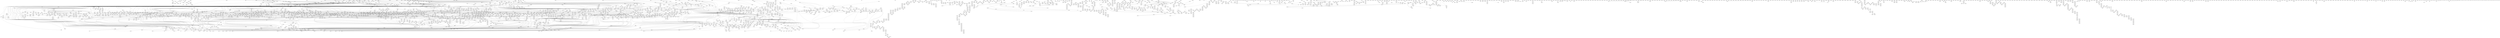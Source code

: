 digraph g
{

  /* list of nodes */
  "COQ5_2";
  "RBKS";
  "aaxC_1";
  "aaxC_2";
  "accB_1";
  "accC_1";
  "acuI_2";
  "addA";
  "adiA_2";
  "aer_1";
  "ahpF_2";
  "aidA";
  "ais_1";
  "alkA";
  "allD_1";
  "alx_2";
  "amiC";
  "amiC_1";
  "ampG_2";
  "ansB_1";
  "ant1";
  "aplIR";
  "aptA";
  "aptB";
  "aptB_2";
  "apxIB";
  "arcC2_1";
  "argF";
  "argF_2";
  "argR_2";
  "ariR";
  "arnA";
  "arnB_1";
  "aroH_2";
  "aspA_1";
  "astD_1";
  "atm1";
  "atoD";
  "atzF_2";
  "betI_1";
  "bfpB";
  "bigR";
  "bla";
  "btuB_3";
  "caa";
  "cai";
  "cas3";
  "cas3_2";
  "cba_1";
  "cba_2";
  "cbeA_2";
  "cbeA_4";
  "cbeA_5";
  "cbtA_1";
  "cbtA_4";
  "cbtA_5";
  "ccdA";
  "ccdB";
  "ccpA_1";
  "cdhR";
  "cdiA";
  "cdr";
  "cdtB";
  "cea";
  "celA";
  "chbA_3";
  "chbB";
  "chiA";
  "cia";
  "cia_1";
  "cia_2";
  "cirA_3";
  "cirA_4";
  "clpP_1";
  "cma";
  "cmi";
  "cmoA_2";
  "cmoM_1";
  "cnl";
  "cnl_1";
  "codB_3";
  "col";
  "colE7";
  "crcB_2";
  "crfC_3";
  "crr_1";
  "csgA";
  "cutC_3";
  "cutD_3";
  "cvaA";
  "cvaA_2";
  "cvaC";
  "dam_1";
  "dam_3";
  "dcm_1";
  "dcm_2";
  "dcuA_1";
  "dcuA_3";
  "dcuD_1";
  "dcuR_1";
  "ddlB";
  "dedD";
  "def_1";
  "der_1";
  "der_2";
  "der_4";
  "dgcE_2";
  "dgoD_1";
  "dgoK1_2";
  "dgoT_2";
  "dhbE";
  "dhfrI";
  "dinG_2";
  "dinI_1";
  "dinI_3";
  "dltA";
  "dltA_1";
  "dnaB_3";
  "dnaJ_1";
  "dnaJ_2";
  "dnaT_2";
  "dpnM";
  "dsbA";
  "dsbC_1";
  "dut_2";
  "eamA";
  "ecoRIIR";
  "ecpC";
  "elmGT";
  "elmGT_1";
  "emrE_2";
  "eno_1";
  "epsM_2";
  "eptB";
  "eptB_1";
  "era_2";
  "eutN_1";
  "evgS_2";
  "fbpC2_1";
  "fdrA_5";
  "fdtC";
  "fdtC_2";
  "fecE_2";
  "fes_1";
  "fhlA_2";
  "fimA_1";
  "fimD_2";
  "fimF_3";
  "finO";
  "fitB";
  "fldP";
  "flmC";
  "flu";
  "flu_1";
  "flu_2";
  "flu_3";
  "flu_4";
  "folK";
  "folP_2";
  "fumD";
  "fyuA";
  "fyuA_1";
  "gabR_1";
  "gadA";
  "gadB";
  "gadC";
  "gadC_1";
  "galU";
  "garD_1";
  "gatC_1";
  "gatC_2";
  "gatY_1";
  "ghoT";
  "ghxQ";
  "gldA_1";
  "glnS_2";
  "gloB";
  "gltR_2";
  "glyE";
  "gmuD";
  "gntR_2";
  "gnu";
  "gpFI_1";
  "gpFI_2";
  "gpFI_3";
  "gpmI";
  "group_1";
  "group_10";
  "group_100";
  "group_1000";
  "group_1001";
  "group_1002";
  "group_1004";
  "group_1005";
  "group_1006";
  "group_1007";
  "group_1008";
  "group_101";
  "group_1012";
  "group_1013";
  "group_1014";
  "group_1015";
  "group_1016";
  "group_1017";
  "group_1019";
  "group_102";
  "group_1020";
  "group_1022";
  "group_1023";
  "group_1024";
  "group_1025";
  "group_1026";
  "group_1027";
  "group_1028";
  "group_1029";
  "group_103";
  "group_1030";
  "group_1031";
  "group_1033";
  "group_1036";
  "group_1037";
  "group_1038";
  "group_1039";
  "group_104";
  "group_1041";
  "group_1043";
  "group_1044";
  "group_1045";
  "group_1046";
  "group_1049";
  "group_105";
  "group_1050";
  "group_1051";
  "group_1052";
  "group_1053";
  "group_1054";
  "group_1055";
  "group_1056";
  "group_1057";
  "group_1058";
  "group_1059";
  "group_106";
  "group_1060";
  "group_1061";
  "group_1062";
  "group_1063";
  "group_1064";
  "group_1065";
  "group_1066";
  "group_1067";
  "group_1068";
  "group_1069";
  "group_107";
  "group_1070";
  "group_1071";
  "group_1072";
  "group_1073";
  "group_1074";
  "group_1075";
  "group_1076";
  "group_1077";
  "group_1078";
  "group_1079";
  "group_108";
  "group_1080";
  "group_1081";
  "group_1082";
  "group_1083";
  "group_1084";
  "group_1085";
  "group_1086";
  "group_1087";
  "group_1089";
  "group_109";
  "group_1090";
  "group_1091";
  "group_1092";
  "group_1093";
  "group_1094";
  "group_1095";
  "group_1098";
  "group_1099";
  "group_11";
  "group_110";
  "group_1100";
  "group_1101";
  "group_1102";
  "group_1103";
  "group_1104";
  "group_1105";
  "group_1106";
  "group_1107";
  "group_111";
  "group_1117";
  "group_1118";
  "group_1119";
  "group_112";
  "group_1120";
  "group_1121";
  "group_1122";
  "group_1123";
  "group_1124";
  "group_1125";
  "group_1126";
  "group_1127";
  "group_1128";
  "group_1129";
  "group_1136";
  "group_1137";
  "group_1138";
  "group_1140";
  "group_1141";
  "group_1142";
  "group_1143";
  "group_1144";
  "group_1145";
  "group_1146";
  "group_1147";
  "group_1148";
  "group_1149";
  "group_1150";
  "group_1151";
  "group_117";
  "group_1176";
  "group_1185";
  "group_1191";
  "group_1192";
  "group_1193";
  "group_1194";
  "group_1195";
  "group_1197";
  "group_12";
  "group_1203";
  "group_121";
  "group_1210";
  "group_1211";
  "group_1212";
  "group_1213";
  "group_1214";
  "group_1215";
  "group_1216";
  "group_1222";
  "group_1223";
  "group_1224";
  "group_1225";
  "group_1226";
  "group_1227";
  "group_1229";
  "group_123";
  "group_1239";
  "group_1245";
  "group_1247";
  "group_125";
  "group_126";
  "group_1262";
  "group_1264";
  "group_1265";
  "group_1267";
  "group_1268";
  "group_1269";
  "group_127";
  "group_1270";
  "group_1271";
  "group_1272";
  "group_1273";
  "group_1276";
  "group_1277";
  "group_1279";
  "group_128";
  "group_1280";
  "group_1281";
  "group_1289";
  "group_129";
  "group_1290";
  "group_1292";
  "group_13";
  "group_130";
  "group_1309";
  "group_131";
  "group_1310";
  "group_1311";
  "group_1312";
  "group_132";
  "group_1323";
  "group_1328";
  "group_133";
  "group_136";
  "group_1361";
  "group_137";
  "group_1370";
  "group_1374";
  "group_1375";
  "group_1376";
  "group_1379";
  "group_138";
  "group_1380";
  "group_1385";
  "group_1386";
  "group_1387";
  "group_1388";
  "group_139";
  "group_1390";
  "group_14";
  "group_1400";
  "group_1401";
  "group_1402";
  "group_1403";
  "group_1404";
  "group_1405";
  "group_1406";
  "group_141";
  "group_1412";
  "group_1416";
  "group_142";
  "group_1427";
  "group_143";
  "group_1431";
  "group_1438";
  "group_1439";
  "group_144";
  "group_1441";
  "group_1443";
  "group_1445";
  "group_1446";
  "group_1447";
  "group_1449";
  "group_145";
  "group_1450";
  "group_1451";
  "group_1452";
  "group_1453";
  "group_1454";
  "group_1455";
  "group_1456";
  "group_1457";
  "group_146";
  "group_1460";
  "group_1461";
  "group_1462";
  "group_1463";
  "group_1464";
  "group_1465";
  "group_1466";
  "group_1467";
  "group_1469";
  "group_147";
  "group_1470";
  "group_1471";
  "group_1473";
  "group_1474";
  "group_1475";
  "group_1476";
  "group_1477";
  "group_1478";
  "group_1479";
  "group_148";
  "group_1480";
  "group_1481";
  "group_1482";
  "group_1483";
  "group_1484";
  "group_1485";
  "group_1486";
  "group_1487";
  "group_1488";
  "group_1489";
  "group_149";
  "group_1490";
  "group_1491";
  "group_1493";
  "group_1495";
  "group_1496";
  "group_1498";
  "group_1499";
  "group_15";
  "group_150";
  "group_1500";
  "group_1501";
  "group_1502";
  "group_1503";
  "group_1504";
  "group_1506";
  "group_1507";
  "group_1508";
  "group_1509";
  "group_151";
  "group_1510";
  "group_1511";
  "group_1513";
  "group_1514";
  "group_1515";
  "group_1517";
  "group_152";
  "group_1520";
  "group_1524";
  "group_1525";
  "group_1526";
  "group_1528";
  "group_1529";
  "group_153";
  "group_1530";
  "group_1531";
  "group_1532";
  "group_1533";
  "group_1534";
  "group_1535";
  "group_1538";
  "group_1539";
  "group_154";
  "group_1540";
  "group_1541";
  "group_1542";
  "group_1543";
  "group_1546";
  "group_1547";
  "group_1548";
  "group_1549";
  "group_155";
  "group_1550";
  "group_1552";
  "group_1553";
  "group_1554";
  "group_1555";
  "group_1556";
  "group_1557";
  "group_1559";
  "group_156";
  "group_1560";
  "group_1561";
  "group_1562";
  "group_1563";
  "group_1564";
  "group_1565";
  "group_1566";
  "group_1567";
  "group_1568";
  "group_1569";
  "group_157";
  "group_1570";
  "group_1571";
  "group_1572";
  "group_1573";
  "group_1574";
  "group_1575";
  "group_1576";
  "group_1577";
  "group_1578";
  "group_1579";
  "group_158";
  "group_1580";
  "group_1581";
  "group_1582";
  "group_1583";
  "group_1584";
  "group_1585";
  "group_1586";
  "group_1587";
  "group_1589";
  "group_159";
  "group_1590";
  "group_1591";
  "group_1592";
  "group_1593";
  "group_1594";
  "group_1595";
  "group_1597";
  "group_1599";
  "group_16";
  "group_160";
  "group_1600";
  "group_1601";
  "group_1602";
  "group_1603";
  "group_1605";
  "group_1606";
  "group_1607";
  "group_1608";
  "group_1609";
  "group_161";
  "group_1610";
  "group_1611";
  "group_1612";
  "group_1613";
  "group_1614";
  "group_1615";
  "group_1616";
  "group_1617";
  "group_1618";
  "group_1619";
  "group_162";
  "group_1620";
  "group_1621";
  "group_1624";
  "group_1625";
  "group_1626";
  "group_1627";
  "group_1628";
  "group_1629";
  "group_163";
  "group_1630";
  "group_1631";
  "group_1632";
  "group_1633";
  "group_1634";
  "group_1635";
  "group_1636";
  "group_1637";
  "group_1638";
  "group_1639";
  "group_164";
  "group_1640";
  "group_1641";
  "group_1642";
  "group_1643";
  "group_1644";
  "group_1645";
  "group_1646";
  "group_1647";
  "group_1648";
  "group_1649";
  "group_165";
  "group_1650";
  "group_1651";
  "group_1652";
  "group_1653";
  "group_1654";
  "group_1656";
  "group_1657";
  "group_1658";
  "group_1659";
  "group_166";
  "group_1660";
  "group_1661";
  "group_1662";
  "group_1663";
  "group_1664";
  "group_1665";
  "group_1666";
  "group_1668";
  "group_1669";
  "group_167";
  "group_1670";
  "group_1671";
  "group_1672";
  "group_1673";
  "group_1674";
  "group_1675";
  "group_1676";
  "group_1677";
  "group_1678";
  "group_1679";
  "group_168";
  "group_1680";
  "group_1681";
  "group_1682";
  "group_1683";
  "group_1684";
  "group_1685";
  "group_1686";
  "group_1687";
  "group_1688";
  "group_1689";
  "group_169";
  "group_1690";
  "group_1691";
  "group_1694";
  "group_1695";
  "group_1696";
  "group_1698";
  "group_1699";
  "group_17";
  "group_170";
  "group_1700";
  "group_1701";
  "group_1702";
  "group_1703";
  "group_1704";
  "group_1705";
  "group_1706";
  "group_1707";
  "group_1708";
  "group_1709";
  "group_171";
  "group_1710";
  "group_1712";
  "group_1713";
  "group_1714";
  "group_1715";
  "group_1716";
  "group_1717";
  "group_1719";
  "group_172";
  "group_1722";
  "group_1723";
  "group_1724";
  "group_1726";
  "group_1727";
  "group_1728";
  "group_173";
  "group_1730";
  "group_1731";
  "group_1732";
  "group_1733";
  "group_1734";
  "group_1735";
  "group_1736";
  "group_1738";
  "group_1739";
  "group_174";
  "group_1740";
  "group_1741";
  "group_1743";
  "group_1744";
  "group_1745";
  "group_1746";
  "group_1747";
  "group_1748";
  "group_1749";
  "group_175";
  "group_1750";
  "group_1751";
  "group_1752";
  "group_1753";
  "group_1755";
  "group_1756";
  "group_1757";
  "group_1758";
  "group_176";
  "group_1760";
  "group_1762";
  "group_1763";
  "group_1766";
  "group_1767";
  "group_177";
  "group_1771";
  "group_1772";
  "group_1773";
  "group_1776";
  "group_1778";
  "group_1779";
  "group_178";
  "group_1780";
  "group_1782";
  "group_1786";
  "group_1787";
  "group_1789";
  "group_179";
  "group_1791";
  "group_1792";
  "group_1793";
  "group_1794";
  "group_1795";
  "group_1796";
  "group_1797";
  "group_1798";
  "group_1799";
  "group_18";
  "group_180";
  "group_1800";
  "group_1801";
  "group_1802";
  "group_1803";
  "group_1804";
  "group_1805";
  "group_1807";
  "group_1809";
  "group_181";
  "group_1811";
  "group_1813";
  "group_182";
  "group_1820";
  "group_1822";
  "group_1825";
  "group_1826";
  "group_1827";
  "group_1828";
  "group_1829";
  "group_183";
  "group_1830";
  "group_1831";
  "group_1838";
  "group_1839";
  "group_184";
  "group_1840";
  "group_1841";
  "group_1842";
  "group_1843";
  "group_1844";
  "group_1845";
  "group_1846";
  "group_1847";
  "group_1848";
  "group_1849";
  "group_185";
  "group_1851";
  "group_1852";
  "group_1853";
  "group_1854";
  "group_1855";
  "group_1856";
  "group_1857";
  "group_1858";
  "group_186";
  "group_1860";
  "group_1861";
  "group_1862";
  "group_1863";
  "group_1864";
  "group_1865";
  "group_1866";
  "group_1867";
  "group_1868";
  "group_1869";
  "group_187";
  "group_1870";
  "group_1871";
  "group_1872";
  "group_1874";
  "group_1877";
  "group_1878";
  "group_1879";
  "group_188";
  "group_1880";
  "group_1881";
  "group_1882";
  "group_1883";
  "group_1884";
  "group_1885";
  "group_1886";
  "group_1887";
  "group_1888";
  "group_1889";
  "group_189";
  "group_1890";
  "group_1893";
  "group_1895";
  "group_1896";
  "group_1897";
  "group_19";
  "group_190";
  "group_1900";
  "group_1902";
  "group_1906";
  "group_1907";
  "group_1908";
  "group_1909";
  "group_191";
  "group_1911";
  "group_1912";
  "group_1913";
  "group_1914";
  "group_1915";
  "group_1916";
  "group_1917";
  "group_1918";
  "group_1919";
  "group_192";
  "group_1921";
  "group_1922";
  "group_1923";
  "group_1924";
  "group_1925";
  "group_1926";
  "group_1927";
  "group_1928";
  "group_1929";
  "group_193";
  "group_1930";
  "group_1931";
  "group_1932";
  "group_1933";
  "group_1934";
  "group_1935";
  "group_1937";
  "group_1938";
  "group_1939";
  "group_194";
  "group_1940";
  "group_1941";
  "group_1942";
  "group_1943";
  "group_1944";
  "group_1945";
  "group_1947";
  "group_1948";
  "group_1949";
  "group_195";
  "group_1950";
  "group_1951";
  "group_1952";
  "group_1953";
  "group_1954";
  "group_1955";
  "group_1956";
  "group_1957";
  "group_1958";
  "group_1959";
  "group_196";
  "group_1961";
  "group_1962";
  "group_1966";
  "group_197";
  "group_1970";
  "group_1971";
  "group_1972";
  "group_1973";
  "group_1975";
  "group_198";
  "group_1981";
  "group_1982";
  "group_1983";
  "group_1984";
  "group_1986";
  "group_1987";
  "group_1988";
  "group_1989";
  "group_199";
  "group_1990";
  "group_1991";
  "group_1992";
  "group_1993";
  "group_1994";
  "group_1995";
  "group_1999";
  "group_2";
  "group_20";
  "group_200";
  "group_2000";
  "group_2005";
  "group_2006";
  "group_2008";
  "group_2009";
  "group_201";
  "group_2010";
  "group_2011";
  "group_2012";
  "group_2013";
  "group_2014";
  "group_2016";
  "group_2017";
  "group_2018";
  "group_2019";
  "group_202";
  "group_2020";
  "group_2021";
  "group_2022";
  "group_2023";
  "group_2025";
  "group_2026";
  "group_2027";
  "group_2028";
  "group_2029";
  "group_203";
  "group_2030";
  "group_2031";
  "group_2032";
  "group_2033";
  "group_2034";
  "group_2035";
  "group_2036";
  "group_2037";
  "group_2038";
  "group_2039";
  "group_204";
  "group_2040";
  "group_2041";
  "group_2042";
  "group_2043";
  "group_2044";
  "group_2045";
  "group_2046";
  "group_2047";
  "group_2048";
  "group_2049";
  "group_205";
  "group_2050";
  "group_2051";
  "group_2052";
  "group_2053";
  "group_2054";
  "group_2055";
  "group_2056";
  "group_2057";
  "group_2058";
  "group_2059";
  "group_206";
  "group_2060";
  "group_2062";
  "group_2063";
  "group_2064";
  "group_2065";
  "group_2066";
  "group_2067";
  "group_2068";
  "group_207";
  "group_2070";
  "group_2071";
  "group_2072";
  "group_2073";
  "group_208";
  "group_2080";
  "group_2081";
  "group_2082";
  "group_2083";
  "group_2084";
  "group_2085";
  "group_2087";
  "group_2089";
  "group_209";
  "group_2091";
  "group_2095";
  "group_2098";
  "group_2099";
  "group_21";
  "group_210";
  "group_2102";
  "group_2104";
  "group_2105";
  "group_2107";
  "group_2108";
  "group_2109";
  "group_211";
  "group_2112";
  "group_2113";
  "group_2116";
  "group_2117";
  "group_2118";
  "group_2119";
  "group_212";
  "group_2124";
  "group_2125";
  "group_2126";
  "group_2127";
  "group_2129";
  "group_213";
  "group_2131";
  "group_2132";
  "group_2133";
  "group_2134";
  "group_2135";
  "group_2139";
  "group_214";
  "group_2140";
  "group_2143";
  "group_2144";
  "group_2145";
  "group_2146";
  "group_2147";
  "group_2148";
  "group_215";
  "group_2150";
  "group_2155";
  "group_2157";
  "group_2159";
  "group_216";
  "group_2160";
  "group_2161";
  "group_2162";
  "group_2163";
  "group_2164";
  "group_2166";
  "group_2167";
  "group_2168";
  "group_2169";
  "group_217";
  "group_2170";
  "group_2171";
  "group_2172";
  "group_2173";
  "group_2174";
  "group_2175";
  "group_2177";
  "group_2179";
  "group_218";
  "group_2180";
  "group_2181";
  "group_2182";
  "group_2183";
  "group_2184";
  "group_2185";
  "group_2186";
  "group_2187";
  "group_2188";
  "group_2189";
  "group_219";
  "group_2190";
  "group_2191";
  "group_2192";
  "group_2194";
  "group_2195";
  "group_2196";
  "group_2197";
  "group_2199";
  "group_22";
  "group_220";
  "group_2201";
  "group_2202";
  "group_2203";
  "group_2204";
  "group_2206";
  "group_2207";
  "group_2208";
  "group_2209";
  "group_221";
  "group_2211";
  "group_2212";
  "group_2213";
  "group_2214";
  "group_2215";
  "group_2217";
  "group_2218";
  "group_2219";
  "group_222";
  "group_2222";
  "group_2223";
  "group_2224";
  "group_2225";
  "group_2227";
  "group_2228";
  "group_2229";
  "group_223";
  "group_2230";
  "group_2231";
  "group_2232";
  "group_2233";
  "group_2234";
  "group_2235";
  "group_2236";
  "group_2237";
  "group_2238";
  "group_2239";
  "group_224";
  "group_2240";
  "group_2241";
  "group_2242";
  "group_2244";
  "group_2245";
  "group_2246";
  "group_2247";
  "group_2248";
  "group_2249";
  "group_225";
  "group_2250";
  "group_2251";
  "group_2252";
  "group_2253";
  "group_2254";
  "group_2255";
  "group_2256";
  "group_2257";
  "group_2258";
  "group_2259";
  "group_226";
  "group_2260";
  "group_2262";
  "group_2263";
  "group_2264";
  "group_2265";
  "group_2266";
  "group_2267";
  "group_2269";
  "group_227";
  "group_2270";
  "group_2271";
  "group_2272";
  "group_2273";
  "group_2274";
  "group_2275";
  "group_2276";
  "group_2277";
  "group_2278";
  "group_2279";
  "group_228";
  "group_2280";
  "group_2281";
  "group_2282";
  "group_2283";
  "group_2284";
  "group_2285";
  "group_2286";
  "group_2288";
  "group_2289";
  "group_229";
  "group_2290";
  "group_2291";
  "group_2292";
  "group_2293";
  "group_2294";
  "group_2295";
  "group_2296";
  "group_2298";
  "group_2299";
  "group_23";
  "group_230";
  "group_2300";
  "group_2301";
  "group_2304";
  "group_2305";
  "group_2306";
  "group_2307";
  "group_2308";
  "group_2309";
  "group_231";
  "group_2310";
  "group_2311";
  "group_2312";
  "group_2313";
  "group_2314";
  "group_2315";
  "group_2316";
  "group_2317";
  "group_2318";
  "group_2319";
  "group_232";
  "group_2320";
  "group_2321";
  "group_2322";
  "group_2323";
  "group_2324";
  "group_2325";
  "group_2326";
  "group_2328";
  "group_2329";
  "group_233";
  "group_2330";
  "group_2331";
  "group_2332";
  "group_2333";
  "group_2334";
  "group_2335";
  "group_2336";
  "group_2337";
  "group_2338";
  "group_2339";
  "group_2340";
  "group_2341";
  "group_2342";
  "group_2343";
  "group_2344";
  "group_2345";
  "group_2346";
  "group_2347";
  "group_2348";
  "group_2349";
  "group_2350";
  "group_2351";
  "group_2352";
  "group_2353";
  "group_2354";
  "group_2355";
  "group_2356";
  "group_2357";
  "group_2358";
  "group_2359";
  "group_2360";
  "group_2361";
  "group_2362";
  "group_2363";
  "group_2364";
  "group_2365";
  "group_2366";
  "group_2367";
  "group_2368";
  "group_2369";
  "group_2370";
  "group_2371";
  "group_2372";
  "group_2373";
  "group_2374";
  "group_2375";
  "group_2376";
  "group_2377";
  "group_2378";
  "group_2379";
  "group_238";
  "group_2380";
  "group_2381";
  "group_2382";
  "group_2384";
  "group_2385";
  "group_2386";
  "group_2387";
  "group_2388";
  "group_2389";
  "group_239";
  "group_2390";
  "group_2391";
  "group_2392";
  "group_2393";
  "group_2394";
  "group_2395";
  "group_2396";
  "group_2397";
  "group_2398";
  "group_2399";
  "group_24";
  "group_2400";
  "group_2401";
  "group_2403";
  "group_2404";
  "group_2405";
  "group_2406";
  "group_2407";
  "group_2408";
  "group_2409";
  "group_2410";
  "group_2411";
  "group_2412";
  "group_2413";
  "group_2414";
  "group_2415";
  "group_2416";
  "group_2417";
  "group_2418";
  "group_2419";
  "group_2420";
  "group_2421";
  "group_2422";
  "group_2423";
  "group_2424";
  "group_2425";
  "group_2426";
  "group_2427";
  "group_2428";
  "group_2429";
  "group_243";
  "group_2430";
  "group_2431";
  "group_2432";
  "group_2434";
  "group_2435";
  "group_2436";
  "group_2437";
  "group_2438";
  "group_244";
  "group_2440";
  "group_2441";
  "group_2442";
  "group_2444";
  "group_2445";
  "group_2449";
  "group_245";
  "group_2450";
  "group_2451";
  "group_2452";
  "group_2453";
  "group_2454";
  "group_2455";
  "group_2457";
  "group_2458";
  "group_2459";
  "group_246";
  "group_2460";
  "group_2461";
  "group_2462";
  "group_2463";
  "group_2464";
  "group_2465";
  "group_2467";
  "group_2469";
  "group_247";
  "group_2470";
  "group_2472";
  "group_2473";
  "group_2474";
  "group_2478";
  "group_2479";
  "group_248";
  "group_2480";
  "group_2482";
  "group_2485";
  "group_2486";
  "group_2487";
  "group_2488";
  "group_2489";
  "group_249";
  "group_2490";
  "group_2491";
  "group_2492";
  "group_2493";
  "group_2494";
  "group_2495";
  "group_2496";
  "group_2497";
  "group_2499";
  "group_25";
  "group_250";
  "group_2500";
  "group_2501";
  "group_2502";
  "group_2503";
  "group_2504";
  "group_2505";
  "group_2506";
  "group_2507";
  "group_2508";
  "group_2509";
  "group_251";
  "group_2510";
  "group_2511";
  "group_2512";
  "group_2513";
  "group_2514";
  "group_2515";
  "group_2516";
  "group_2517";
  "group_2518";
  "group_2519";
  "group_2520";
  "group_2521";
  "group_2522";
  "group_2523";
  "group_2524";
  "group_2525";
  "group_2526";
  "group_2527";
  "group_2528";
  "group_2529";
  "group_2530";
  "group_2531";
  "group_2532";
  "group_2533";
  "group_2534";
  "group_2535";
  "group_2536";
  "group_2537";
  "group_2538";
  "group_2539";
  "group_254";
  "group_2540";
  "group_2541";
  "group_2542";
  "group_2543";
  "group_2544";
  "group_2545";
  "group_2546";
  "group_2547";
  "group_2548";
  "group_2549";
  "group_255";
  "group_2550";
  "group_2551";
  "group_2553";
  "group_2554";
  "group_2555";
  "group_2556";
  "group_2557";
  "group_2558";
  "group_2559";
  "group_256";
  "group_2560";
  "group_2561";
  "group_2562";
  "group_2563";
  "group_2566";
  "group_2567";
  "group_2568";
  "group_2569";
  "group_257";
  "group_2570";
  "group_2571";
  "group_2572";
  "group_2573";
  "group_2574";
  "group_2575";
  "group_2576";
  "group_2577";
  "group_2578";
  "group_2579";
  "group_258";
  "group_2580";
  "group_2581";
  "group_2582";
  "group_2583";
  "group_2584";
  "group_2585";
  "group_2586";
  "group_2587";
  "group_2588";
  "group_2589";
  "group_259";
  "group_2590";
  "group_2591";
  "group_2592";
  "group_2593";
  "group_2594";
  "group_2595";
  "group_2596";
  "group_2597";
  "group_2598";
  "group_2599";
  "group_26";
  "group_2601";
  "group_2602";
  "group_2603";
  "group_2604";
  "group_2605";
  "group_2606";
  "group_2607";
  "group_2608";
  "group_2609";
  "group_261";
  "group_2610";
  "group_2611";
  "group_2613";
  "group_2614";
  "group_2615";
  "group_2618";
  "group_2619";
  "group_262";
  "group_2623";
  "group_2628";
  "group_263";
  "group_2630";
  "group_2631";
  "group_2632";
  "group_2634";
  "group_2635";
  "group_2636";
  "group_2637";
  "group_2639";
  "group_264";
  "group_2640";
  "group_2641";
  "group_2643";
  "group_2644";
  "group_2646";
  "group_2647";
  "group_2648";
  "group_2649";
  "group_265";
  "group_2650";
  "group_2651";
  "group_2655";
  "group_2656";
  "group_2658";
  "group_2659";
  "group_266";
  "group_2660";
  "group_2662";
  "group_2663";
  "group_2664";
  "group_2665";
  "group_2666";
  "group_2667";
  "group_2668";
  "group_2669";
  "group_267";
  "group_2670";
  "group_2671";
  "group_2672";
  "group_2673";
  "group_2674";
  "group_2675";
  "group_2676";
  "group_2677";
  "group_2678";
  "group_2679";
  "group_268";
  "group_2680";
  "group_2681";
  "group_2682";
  "group_2683";
  "group_2684";
  "group_2685";
  "group_2686";
  "group_2687";
  "group_2688";
  "group_2689";
  "group_269";
  "group_2690";
  "group_2691";
  "group_2692";
  "group_2693";
  "group_2694";
  "group_2695";
  "group_2696";
  "group_2697";
  "group_2698";
  "group_2699";
  "group_27";
  "group_270";
  "group_2700";
  "group_2701";
  "group_2702";
  "group_2703";
  "group_2704";
  "group_2705";
  "group_2706";
  "group_2707";
  "group_2709";
  "group_271";
  "group_2710";
  "group_2711";
  "group_2713";
  "group_2715";
  "group_2716";
  "group_2717";
  "group_2718";
  "group_2719";
  "group_2721";
  "group_2722";
  "group_2723";
  "group_2724";
  "group_2725";
  "group_2726";
  "group_2727";
  "group_2728";
  "group_2729";
  "group_273";
  "group_2730";
  "group_2731";
  "group_2732";
  "group_2733";
  "group_2734";
  "group_2736";
  "group_2737";
  "group_2738";
  "group_2739";
  "group_2740";
  "group_2741";
  "group_2742";
  "group_2743";
  "group_2744";
  "group_2745";
  "group_2746";
  "group_2747";
  "group_2748";
  "group_2749";
  "group_275";
  "group_2750";
  "group_2751";
  "group_2752";
  "group_2753";
  "group_2754";
  "group_2755";
  "group_2756";
  "group_2757";
  "group_2758";
  "group_2759";
  "group_276";
  "group_2760";
  "group_2761";
  "group_2762";
  "group_2763";
  "group_2764";
  "group_2765";
  "group_2766";
  "group_2767";
  "group_2768";
  "group_2769";
  "group_2770";
  "group_2771";
  "group_2772";
  "group_2773";
  "group_2774";
  "group_2775";
  "group_2776";
  "group_2777";
  "group_2778";
  "group_2779";
  "group_278";
  "group_2780";
  "group_2781";
  "group_2782";
  "group_2783";
  "group_2784";
  "group_2785";
  "group_2786";
  "group_2787";
  "group_2788";
  "group_2789";
  "group_2790";
  "group_2791";
  "group_2792";
  "group_2793";
  "group_2794";
  "group_2795";
  "group_2796";
  "group_2797";
  "group_2798";
  "group_2799";
  "group_28";
  "group_2800";
  "group_2801";
  "group_2802";
  "group_2803";
  "group_2804";
  "group_2805";
  "group_2806";
  "group_2807";
  "group_2808";
  "group_2809";
  "group_281";
  "group_2810";
  "group_2814";
  "group_2815";
  "group_2817";
  "group_2818";
  "group_2819";
  "group_282";
  "group_2820";
  "group_2821";
  "group_2822";
  "group_2823";
  "group_2824";
  "group_2826";
  "group_2827";
  "group_2828";
  "group_2829";
  "group_283";
  "group_2830";
  "group_2831";
  "group_2832";
  "group_2833";
  "group_2834";
  "group_2835";
  "group_2836";
  "group_2837";
  "group_2838";
  "group_284";
  "group_2840";
  "group_2841";
  "group_2842";
  "group_2844";
  "group_2845";
  "group_2846";
  "group_2847";
  "group_2848";
  "group_2849";
  "group_2850";
  "group_2851";
  "group_2852";
  "group_2853";
  "group_2854";
  "group_2855";
  "group_2856";
  "group_2857";
  "group_2858";
  "group_2859";
  "group_286";
  "group_2860";
  "group_2861";
  "group_2862";
  "group_2863";
  "group_2864";
  "group_2865";
  "group_2866";
  "group_2867";
  "group_2868";
  "group_2869";
  "group_287";
  "group_2870";
  "group_2871";
  "group_2872";
  "group_2873";
  "group_2874";
  "group_2875";
  "group_2876";
  "group_2877";
  "group_2878";
  "group_2879";
  "group_288";
  "group_2880";
  "group_2881";
  "group_2882";
  "group_2883";
  "group_2887";
  "group_2889";
  "group_289";
  "group_2890";
  "group_2891";
  "group_2892";
  "group_2893";
  "group_2895";
  "group_2896";
  "group_2898";
  "group_2899";
  "group_290";
  "group_2901";
  "group_2902";
  "group_2903";
  "group_2904";
  "group_2905";
  "group_2906";
  "group_2907";
  "group_2908";
  "group_2909";
  "group_291";
  "group_2910";
  "group_2911";
  "group_2912";
  "group_2913";
  "group_2914";
  "group_2915";
  "group_2916";
  "group_2917";
  "group_2918";
  "group_2919";
  "group_292";
  "group_2921";
  "group_2922";
  "group_2923";
  "group_2924";
  "group_2925";
  "group_2926";
  "group_2927";
  "group_2928";
  "group_2929";
  "group_293";
  "group_2930";
  "group_2931";
  "group_2932";
  "group_2933";
  "group_2934";
  "group_2935";
  "group_2936";
  "group_2937";
  "group_2938";
  "group_2939";
  "group_294";
  "group_2940";
  "group_2941";
  "group_2942";
  "group_2943";
  "group_2944";
  "group_2945";
  "group_2946";
  "group_2947";
  "group_2948";
  "group_2949";
  "group_295";
  "group_2950";
  "group_2951";
  "group_2952";
  "group_2953";
  "group_2954";
  "group_2955";
  "group_2956";
  "group_2957";
  "group_2958";
  "group_2959";
  "group_296";
  "group_2960";
  "group_2961";
  "group_2962";
  "group_2963";
  "group_2964";
  "group_2965";
  "group_2966";
  "group_2968";
  "group_297";
  "group_2970";
  "group_2971";
  "group_2972";
  "group_2973";
  "group_2974";
  "group_2975";
  "group_2976";
  "group_2977";
  "group_2978";
  "group_2979";
  "group_298";
  "group_2980";
  "group_2981";
  "group_2982";
  "group_2983";
  "group_2984";
  "group_2985";
  "group_2986";
  "group_2987";
  "group_2988";
  "group_299";
  "group_2990";
  "group_2991";
  "group_2992";
  "group_2994";
  "group_2995";
  "group_2996";
  "group_2997";
  "group_2998";
  "group_2999";
  "group_3";
  "group_30";
  "group_300";
  "group_3000";
  "group_3001";
  "group_3002";
  "group_3003";
  "group_3004";
  "group_3005";
  "group_3006";
  "group_3008";
  "group_3009";
  "group_301";
  "group_3010";
  "group_3011";
  "group_3012";
  "group_3014";
  "group_3015";
  "group_3016";
  "group_3017";
  "group_3018";
  "group_3019";
  "group_302";
  "group_3022";
  "group_3024";
  "group_3025";
  "group_3027";
  "group_3031";
  "group_3032";
  "group_3033";
  "group_3034";
  "group_3035";
  "group_3036";
  "group_3037";
  "group_3038";
  "group_3039";
  "group_3040";
  "group_3041";
  "group_3042";
  "group_3043";
  "group_3047";
  "group_3048";
  "group_3049";
  "group_305";
  "group_3051";
  "group_3052";
  "group_3053";
  "group_3054";
  "group_3055";
  "group_3058";
  "group_3059";
  "group_306";
  "group_3060";
  "group_3061";
  "group_3062";
  "group_3064";
  "group_3066";
  "group_3069";
  "group_307";
  "group_3070";
  "group_308";
  "group_3080";
  "group_3081";
  "group_3082";
  "group_3083";
  "group_3084";
  "group_3085";
  "group_3086";
  "group_3088";
  "group_3089";
  "group_3090";
  "group_3091";
  "group_3092";
  "group_3093";
  "group_3094";
  "group_3095";
  "group_3096";
  "group_3097";
  "group_3098";
  "group_3099";
  "group_31";
  "group_310";
  "group_3100";
  "group_3102";
  "group_3103";
  "group_3104";
  "group_3105";
  "group_3106";
  "group_3107";
  "group_311";
  "group_3110";
  "group_3111";
  "group_3112";
  "group_3113";
  "group_3114";
  "group_3115";
  "group_3116";
  "group_3117";
  "group_3118";
  "group_3119";
  "group_3120";
  "group_3121";
  "group_3122";
  "group_3123";
  "group_3124";
  "group_3125";
  "group_3126";
  "group_3127";
  "group_3128";
  "group_3129";
  "group_313";
  "group_3130";
  "group_3131";
  "group_3132";
  "group_3133";
  "group_3134";
  "group_3135";
  "group_3136";
  "group_3137";
  "group_3138";
  "group_3139";
  "group_314";
  "group_3140";
  "group_3141";
  "group_3143";
  "group_3144";
  "group_3145";
  "group_3146";
  "group_3147";
  "group_3148";
  "group_3149";
  "group_315";
  "group_3150";
  "group_3151";
  "group_3152";
  "group_3153";
  "group_3154";
  "group_3155";
  "group_3156";
  "group_3157";
  "group_3159";
  "group_316";
  "group_3160";
  "group_3161";
  "group_3163";
  "group_3164";
  "group_3165";
  "group_3166";
  "group_3167";
  "group_3168";
  "group_3169";
  "group_317";
  "group_3170";
  "group_3171";
  "group_3172";
  "group_3173";
  "group_3174";
  "group_3175";
  "group_3176";
  "group_3177";
  "group_3179";
  "group_318";
  "group_3180";
  "group_3181";
  "group_3182";
  "group_3183";
  "group_3184";
  "group_3185";
  "group_3186";
  "group_3187";
  "group_3188";
  "group_3189";
  "group_319";
  "group_3190";
  "group_3191";
  "group_3192";
  "group_3193";
  "group_3194";
  "group_3195";
  "group_3196";
  "group_3197";
  "group_3198";
  "group_3199";
  "group_320";
  "group_3200";
  "group_3201";
  "group_3202";
  "group_3203";
  "group_3204";
  "group_3205";
  "group_3206";
  "group_3207";
  "group_3208";
  "group_3209";
  "group_321";
  "group_3210";
  "group_3213";
  "group_3214";
  "group_3215";
  "group_3216";
  "group_3217";
  "group_3218";
  "group_3219";
  "group_322";
  "group_3220";
  "group_3221";
  "group_3222";
  "group_3223";
  "group_3224";
  "group_3225";
  "group_3226";
  "group_3228";
  "group_3229";
  "group_323";
  "group_3230";
  "group_3231";
  "group_3232";
  "group_3233";
  "group_3234";
  "group_3235";
  "group_3236";
  "group_3237";
  "group_3238";
  "group_3239";
  "group_324";
  "group_3240";
  "group_3241";
  "group_3242";
  "group_3243";
  "group_3244";
  "group_3245";
  "group_3246";
  "group_3247";
  "group_3248";
  "group_3249";
  "group_325";
  "group_3250";
  "group_3251";
  "group_3252";
  "group_3253";
  "group_3254";
  "group_3255";
  "group_3257";
  "group_3258";
  "group_3259";
  "group_326";
  "group_3260";
  "group_3261";
  "group_3262";
  "group_3263";
  "group_3264";
  "group_3265";
  "group_3266";
  "group_3267";
  "group_3268";
  "group_3269";
  "group_327";
  "group_3270";
  "group_3271";
  "group_3272";
  "group_3273";
  "group_3274";
  "group_3275";
  "group_3276";
  "group_3277";
  "group_328";
  "group_3280";
  "group_3281";
  "group_3282";
  "group_3284";
  "group_3285";
  "group_3286";
  "group_3287";
  "group_3288";
  "group_3289";
  "group_329";
  "group_3290";
  "group_3291";
  "group_3292";
  "group_3293";
  "group_3294";
  "group_3295";
  "group_3296";
  "group_3297";
  "group_3298";
  "group_3299";
  "group_330";
  "group_3300";
  "group_3302";
  "group_3303";
  "group_3304";
  "group_3305";
  "group_3306";
  "group_3307";
  "group_3308";
  "group_331";
  "group_3310";
  "group_3311";
  "group_3313";
  "group_3314";
  "group_3315";
  "group_3316";
  "group_3317";
  "group_3318";
  "group_332";
  "group_3320";
  "group_3321";
  "group_3322";
  "group_3323";
  "group_3324";
  "group_3326";
  "group_3327";
  "group_3328";
  "group_3329";
  "group_333";
  "group_3330";
  "group_3331";
  "group_3332";
  "group_3333";
  "group_3334";
  "group_3335";
  "group_3336";
  "group_3337";
  "group_3338";
  "group_3339";
  "group_334";
  "group_3340";
  "group_3341";
  "group_3344";
  "group_3345";
  "group_3346";
  "group_3347";
  "group_3348";
  "group_3349";
  "group_335";
  "group_3350";
  "group_3351";
  "group_3352";
  "group_3353";
  "group_3354";
  "group_3355";
  "group_3356";
  "group_3357";
  "group_3358";
  "group_3359";
  "group_336";
  "group_3360";
  "group_3361";
  "group_3362";
  "group_3363";
  "group_3365";
  "group_3366";
  "group_3368";
  "group_3369";
  "group_337";
  "group_3370";
  "group_3371";
  "group_3372";
  "group_3373";
  "group_3374";
  "group_3375";
  "group_3376";
  "group_3377";
  "group_3378";
  "group_3379";
  "group_338";
  "group_3380";
  "group_3381";
  "group_3382";
  "group_3383";
  "group_3384";
  "group_3385";
  "group_3386";
  "group_3387";
  "group_3388";
  "group_3389";
  "group_339";
  "group_3390";
  "group_3391";
  "group_3392";
  "group_3393";
  "group_3394";
  "group_3395";
  "group_3396";
  "group_3397";
  "group_3398";
  "group_3399";
  "group_34";
  "group_340";
  "group_3400";
  "group_3401";
  "group_3402";
  "group_3403";
  "group_3404";
  "group_3405";
  "group_3406";
  "group_3407";
  "group_3408";
  "group_341";
  "group_3410";
  "group_3411";
  "group_3412";
  "group_3413";
  "group_3414";
  "group_3415";
  "group_3416";
  "group_3417";
  "group_3418";
  "group_3419";
  "group_342";
  "group_3421";
  "group_3422";
  "group_3423";
  "group_3425";
  "group_3426";
  "group_3428";
  "group_3429";
  "group_343";
  "group_3431";
  "group_3432";
  "group_3434";
  "group_3436";
  "group_3437";
  "group_3438";
  "group_3439";
  "group_344";
  "group_3441";
  "group_3442";
  "group_3443";
  "group_3444";
  "group_3445";
  "group_3446";
  "group_3447";
  "group_3448";
  "group_3449";
  "group_345";
  "group_3450";
  "group_3451";
  "group_3452";
  "group_3453";
  "group_3454";
  "group_3455";
  "group_3456";
  "group_3457";
  "group_3458";
  "group_346";
  "group_3460";
  "group_3461";
  "group_3462";
  "group_3465";
  "group_3466";
  "group_3467";
  "group_3468";
  "group_3469";
  "group_3470";
  "group_3471";
  "group_3472";
  "group_3473";
  "group_3474";
  "group_3475";
  "group_3476";
  "group_3477";
  "group_3478";
  "group_3479";
  "group_3480";
  "group_3481";
  "group_3482";
  "group_3483";
  "group_3484";
  "group_3485";
  "group_3486";
  "group_3487";
  "group_3488";
  "group_3489";
  "group_349";
  "group_3490";
  "group_3491";
  "group_3492";
  "group_3493";
  "group_3494";
  "group_3495";
  "group_3496";
  "group_3497";
  "group_3498";
  "group_3499";
  "group_35";
  "group_350";
  "group_3500";
  "group_3501";
  "group_3502";
  "group_3503";
  "group_3504";
  "group_3505";
  "group_3506";
  "group_3507";
  "group_3508";
  "group_3509";
  "group_351";
  "group_3510";
  "group_3511";
  "group_3514";
  "group_3515";
  "group_3516";
  "group_3517";
  "group_3518";
  "group_3519";
  "group_352";
  "group_3520";
  "group_3521";
  "group_3522";
  "group_3523";
  "group_3524";
  "group_3525";
  "group_3526";
  "group_3527";
  "group_3528";
  "group_3529";
  "group_353";
  "group_3530";
  "group_3531";
  "group_3532";
  "group_3533";
  "group_3534";
  "group_3535";
  "group_3536";
  "group_3537";
  "group_3538";
  "group_3539";
  "group_3540";
  "group_3541";
  "group_3542";
  "group_3543";
  "group_3544";
  "group_3545";
  "group_3546";
  "group_3547";
  "group_3548";
  "group_3549";
  "group_355";
  "group_3550";
  "group_3551";
  "group_3552";
  "group_3553";
  "group_3554";
  "group_3556";
  "group_3557";
  "group_3558";
  "group_3559";
  "group_356";
  "group_3560";
  "group_3561";
  "group_3562";
  "group_3563";
  "group_3564";
  "group_3565";
  "group_3566";
  "group_3567";
  "group_3568";
  "group_3569";
  "group_357";
  "group_3570";
  "group_3571";
  "group_3572";
  "group_3573";
  "group_3574";
  "group_3575";
  "group_3576";
  "group_3577";
  "group_3578";
  "group_3579";
  "group_3580";
  "group_3581";
  "group_3582";
  "group_3583";
  "group_3584";
  "group_3585";
  "group_3587";
  "group_3588";
  "group_3589";
  "group_3590";
  "group_3592";
  "group_3593";
  "group_3594";
  "group_3595";
  "group_3596";
  "group_3597";
  "group_3598";
  "group_36";
  "group_3600";
  "group_3601";
  "group_3602";
  "group_3603";
  "group_3604";
  "group_3605";
  "group_3606";
  "group_3607";
  "group_3608";
  "group_3609";
  "group_361";
  "group_3610";
  "group_3611";
  "group_3612";
  "group_3613";
  "group_3614";
  "group_3615";
  "group_3616";
  "group_3617";
  "group_3618";
  "group_3619";
  "group_3620";
  "group_3621";
  "group_3622";
  "group_3623";
  "group_3624";
  "group_3626";
  "group_3628";
  "group_3629";
  "group_363";
  "group_3631";
  "group_3633";
  "group_3634";
  "group_3635";
  "group_3636";
  "group_3637";
  "group_3638";
  "group_3639";
  "group_364";
  "group_3640";
  "group_3641";
  "group_3642";
  "group_3643";
  "group_3644";
  "group_3645";
  "group_3646";
  "group_3647";
  "group_3649";
  "group_3650";
  "group_3651";
  "group_3652";
  "group_3653";
  "group_3654";
  "group_3655";
  "group_3656";
  "group_3657";
  "group_3658";
  "group_3659";
  "group_366";
  "group_3660";
  "group_3661";
  "group_3662";
  "group_3663";
  "group_3664";
  "group_3665";
  "group_3666";
  "group_3667";
  "group_3668";
  "group_3669";
  "group_3671";
  "group_3672";
  "group_3673";
  "group_3676";
  "group_3677";
  "group_3678";
  "group_3679";
  "group_368";
  "group_3680";
  "group_3681";
  "group_3682";
  "group_3683";
  "group_3684";
  "group_3685";
  "group_3686";
  "group_3687";
  "group_3688";
  "group_3689";
  "group_369";
  "group_3690";
  "group_3691";
  "group_3692";
  "group_3693";
  "group_3694";
  "group_3695";
  "group_3696";
  "group_3697";
  "group_3698";
  "group_3699";
  "group_37";
  "group_370";
  "group_3700";
  "group_3701";
  "group_3702";
  "group_3703";
  "group_3704";
  "group_3705";
  "group_3706";
  "group_3707";
  "group_3708";
  "group_371";
  "group_3710";
  "group_3711";
  "group_3712";
  "group_3713";
  "group_3714";
  "group_3715";
  "group_3716";
  "group_3717";
  "group_3718";
  "group_3719";
  "group_372";
  "group_3720";
  "group_3721";
  "group_3722";
  "group_3723";
  "group_3724";
  "group_3725";
  "group_3727";
  "group_3728";
  "group_3729";
  "group_373";
  "group_3731";
  "group_3732";
  "group_3733";
  "group_3734";
  "group_3735";
  "group_3736";
  "group_3737";
  "group_3738";
  "group_3739";
  "group_374";
  "group_3740";
  "group_3741";
  "group_3742";
  "group_3743";
  "group_3744";
  "group_3745";
  "group_3746";
  "group_3747";
  "group_3748";
  "group_3749";
  "group_375";
  "group_3750";
  "group_3751";
  "group_3753";
  "group_3754";
  "group_3755";
  "group_3756";
  "group_3758";
  "group_3759";
  "group_3760";
  "group_3761";
  "group_3762";
  "group_3763";
  "group_3764";
  "group_3765";
  "group_3767";
  "group_3768";
  "group_3769";
  "group_3770";
  "group_3771";
  "group_3772";
  "group_3773";
  "group_3774";
  "group_3775";
  "group_3777";
  "group_3778";
  "group_3779";
  "group_378";
  "group_3780";
  "group_3781";
  "group_3782";
  "group_3783";
  "group_3784";
  "group_3785";
  "group_3786";
  "group_3787";
  "group_3788";
  "group_3789";
  "group_3790";
  "group_3791";
  "group_3792";
  "group_3793";
  "group_3794";
  "group_3795";
  "group_3796";
  "group_3797";
  "group_3798";
  "group_3799";
  "group_38";
  "group_3800";
  "group_3801";
  "group_3804";
  "group_3805";
  "group_3806";
  "group_3807";
  "group_3809";
  "group_381";
  "group_3810";
  "group_3813";
  "group_3814";
  "group_3815";
  "group_3816";
  "group_3817";
  "group_3818";
  "group_3819";
  "group_382";
  "group_3820";
  "group_3821";
  "group_3822";
  "group_3825";
  "group_3826";
  "group_3827";
  "group_3828";
  "group_383";
  "group_3832";
  "group_3833";
  "group_3834";
  "group_3835";
  "group_3836";
  "group_3837";
  "group_3838";
  "group_3839";
  "group_384";
  "group_3840";
  "group_3841";
  "group_3842";
  "group_3843";
  "group_3844";
  "group_3845";
  "group_3846";
  "group_3847";
  "group_3848";
  "group_3849";
  "group_385";
  "group_3850";
  "group_3851";
  "group_3852";
  "group_3853";
  "group_3854";
  "group_3855";
  "group_3856";
  "group_3857";
  "group_3858";
  "group_3859";
  "group_386";
  "group_3860";
  "group_3861";
  "group_3862";
  "group_3863";
  "group_3864";
  "group_3865";
  "group_3866";
  "group_3867";
  "group_3868";
  "group_3869";
  "group_387";
  "group_3870";
  "group_3871";
  "group_3872";
  "group_3873";
  "group_3875";
  "group_3876";
  "group_3877";
  "group_3878";
  "group_3879";
  "group_388";
  "group_3880";
  "group_3881";
  "group_3882";
  "group_3883";
  "group_3884";
  "group_3885";
  "group_3886";
  "group_3887";
  "group_3888";
  "group_3889";
  "group_3890";
  "group_3891";
  "group_3892";
  "group_3893";
  "group_3894";
  "group_3895";
  "group_3896";
  "group_3897";
  "group_3898";
  "group_3899";
  "group_39";
  "group_3900";
  "group_3902";
  "group_3903";
  "group_3904";
  "group_3905";
  "group_3906";
  "group_3907";
  "group_3908";
  "group_3909";
  "group_3910";
  "group_3911";
  "group_3912";
  "group_3914";
  "group_3915";
  "group_3916";
  "group_3917";
  "group_3918";
  "group_3919";
  "group_392";
  "group_3920";
  "group_3921";
  "group_3922";
  "group_3924";
  "group_3925";
  "group_3926";
  "group_3927";
  "group_3928";
  "group_3929";
  "group_393";
  "group_3930";
  "group_3931";
  "group_3932";
  "group_3935";
  "group_3938";
  "group_3939";
  "group_3940";
  "group_3941";
  "group_3942";
  "group_3943";
  "group_3944";
  "group_3945";
  "group_3946";
  "group_3949";
  "group_395";
  "group_3950";
  "group_3951";
  "group_3952";
  "group_3953";
  "group_3955";
  "group_3956";
  "group_3957";
  "group_3958";
  "group_3959";
  "group_396";
  "group_3960";
  "group_3961";
  "group_3962";
  "group_3963";
  "group_3964";
  "group_3965";
  "group_3966";
  "group_3967";
  "group_3968";
  "group_3969";
  "group_3970";
  "group_3971";
  "group_3972";
  "group_3973";
  "group_3974";
  "group_3975";
  "group_3976";
  "group_3977";
  "group_3978";
  "group_3979";
  "group_398";
  "group_3980";
  "group_3981";
  "group_3982";
  "group_3983";
  "group_3984";
  "group_3985";
  "group_3986";
  "group_3987";
  "group_3988";
  "group_3989";
  "group_3990";
  "group_3991";
  "group_3992";
  "group_3993";
  "group_3994";
  "group_3996";
  "group_3999";
  "group_4";
  "group_40";
  "group_400";
  "group_4000";
  "group_4001";
  "group_4002";
  "group_4003";
  "group_4005";
  "group_4006";
  "group_4007";
  "group_4008";
  "group_4009";
  "group_401";
  "group_4010";
  "group_4011";
  "group_4012";
  "group_4014";
  "group_4015";
  "group_4016";
  "group_4017";
  "group_4018";
  "group_4019";
  "group_402";
  "group_4020";
  "group_4022";
  "group_4023";
  "group_4024";
  "group_4027";
  "group_4028";
  "group_4029";
  "group_403";
  "group_4031";
  "group_4033";
  "group_4034";
  "group_4035";
  "group_4036";
  "group_4037";
  "group_4038";
  "group_4039";
  "group_404";
  "group_4040";
  "group_4042";
  "group_4043";
  "group_4044";
  "group_4045";
  "group_4046";
  "group_4047";
  "group_4048";
  "group_405";
  "group_4050";
  "group_4053";
  "group_406";
  "group_4060";
  "group_4061";
  "group_4062";
  "group_4063";
  "group_4064";
  "group_4065";
  "group_4066";
  "group_4067";
  "group_4068";
  "group_4069";
  "group_407";
  "group_4070";
  "group_4071";
  "group_4072";
  "group_4073";
  "group_4074";
  "group_4075";
  "group_4076";
  "group_4077";
  "group_4078";
  "group_4079";
  "group_408";
  "group_4080";
  "group_4081";
  "group_4082";
  "group_4083";
  "group_4084";
  "group_4085";
  "group_4086";
  "group_4087";
  "group_4088";
  "group_4089";
  "group_409";
  "group_4090";
  "group_4091";
  "group_4092";
  "group_4093";
  "group_4094";
  "group_4096";
  "group_4097";
  "group_4098";
  "group_41";
  "group_410";
  "group_4100";
  "group_4101";
  "group_4102";
  "group_4103";
  "group_4104";
  "group_4106";
  "group_4108";
  "group_4109";
  "group_411";
  "group_4111";
  "group_4112";
  "group_4113";
  "group_4114";
  "group_4115";
  "group_4116";
  "group_4117";
  "group_4118";
  "group_4119";
  "group_412";
  "group_4120";
  "group_4122";
  "group_4123";
  "group_4124";
  "group_4125";
  "group_4126";
  "group_4127";
  "group_4128";
  "group_4129";
  "group_413";
  "group_4130";
  "group_4131";
  "group_4133";
  "group_4134";
  "group_4135";
  "group_4136";
  "group_4137";
  "group_4138";
  "group_4139";
  "group_414";
  "group_4140";
  "group_4141";
  "group_4142";
  "group_4143";
  "group_4145";
  "group_4146";
  "group_4147";
  "group_4148";
  "group_4149";
  "group_415";
  "group_4150";
  "group_4151";
  "group_4152";
  "group_4153";
  "group_4154";
  "group_4155";
  "group_4156";
  "group_4157";
  "group_4158";
  "group_4159";
  "group_416";
  "group_4160";
  "group_4161";
  "group_4162";
  "group_4163";
  "group_4164";
  "group_4165";
  "group_4166";
  "group_4167";
  "group_4168";
  "group_417";
  "group_4170";
  "group_4171";
  "group_4172";
  "group_4173";
  "group_4174";
  "group_4175";
  "group_4176";
  "group_4177";
  "group_4178";
  "group_4179";
  "group_418";
  "group_4180";
  "group_4181";
  "group_4182";
  "group_4183";
  "group_4184";
  "group_4185";
  "group_4186";
  "group_4187";
  "group_4188";
  "group_4189";
  "group_419";
  "group_4190";
  "group_4191";
  "group_4192";
  "group_4193";
  "group_4194";
  "group_4195";
  "group_4196";
  "group_4197";
  "group_4198";
  "group_42";
  "group_420";
  "group_4200";
  "group_4201";
  "group_4202";
  "group_4203";
  "group_4204";
  "group_4205";
  "group_4206";
  "group_4207";
  "group_4208";
  "group_4209";
  "group_421";
  "group_4210";
  "group_4211";
  "group_4212";
  "group_4213";
  "group_4214";
  "group_4215";
  "group_4216";
  "group_4217";
  "group_4218";
  "group_4219";
  "group_422";
  "group_4220";
  "group_4221";
  "group_4223";
  "group_4225";
  "group_4226";
  "group_4227";
  "group_4228";
  "group_4229";
  "group_4230";
  "group_4231";
  "group_4232";
  "group_4233";
  "group_4234";
  "group_4235";
  "group_4236";
  "group_4237";
  "group_4239";
  "group_424";
  "group_4240";
  "group_4241";
  "group_4242";
  "group_4243";
  "group_4244";
  "group_4245";
  "group_4246";
  "group_4247";
  "group_4248";
  "group_4249";
  "group_425";
  "group_4250";
  "group_4251";
  "group_4252";
  "group_4254";
  "group_4255";
  "group_4256";
  "group_4257";
  "group_4258";
  "group_4259";
  "group_4260";
  "group_4261";
  "group_4262";
  "group_4263";
  "group_4264";
  "group_4265";
  "group_4266";
  "group_4267";
  "group_4268";
  "group_4269";
  "group_427";
  "group_4274";
  "group_4275";
  "group_4276";
  "group_4277";
  "group_4278";
  "group_4280";
  "group_4283";
  "group_4284";
  "group_4285";
  "group_4286";
  "group_4287";
  "group_4288";
  "group_4289";
  "group_4290";
  "group_4291";
  "group_4292";
  "group_4293";
  "group_4294";
  "group_4295";
  "group_4297";
  "group_4298";
  "group_4299";
  "group_430";
  "group_4300";
  "group_4301";
  "group_4302";
  "group_4303";
  "group_4304";
  "group_4305";
  "group_4307";
  "group_4308";
  "group_4309";
  "group_4310";
  "group_4312";
  "group_4313";
  "group_4314";
  "group_4315";
  "group_4316";
  "group_4317";
  "group_4318";
  "group_4319";
  "group_432";
  "group_4320";
  "group_4321";
  "group_4322";
  "group_4323";
  "group_4324";
  "group_4325";
  "group_4326";
  "group_4327";
  "group_4328";
  "group_4329";
  "group_433";
  "group_4330";
  "group_4331";
  "group_4332";
  "group_4333";
  "group_4334";
  "group_4335";
  "group_4336";
  "group_4337";
  "group_4338";
  "group_4339";
  "group_434";
  "group_4340";
  "group_4341";
  "group_4342";
  "group_4343";
  "group_4344";
  "group_4345";
  "group_4346";
  "group_4347";
  "group_4348";
  "group_435";
  "group_4350";
  "group_4351";
  "group_4354";
  "group_4356";
  "group_4357";
  "group_4358";
  "group_4359";
  "group_436";
  "group_4360";
  "group_4361";
  "group_4362";
  "group_4363";
  "group_4364";
  "group_4365";
  "group_4366";
  "group_4367";
  "group_4369";
  "group_437";
  "group_4370";
  "group_4371";
  "group_4375";
  "group_4376";
  "group_4377";
  "group_4378";
  "group_4379";
  "group_438";
  "group_4380";
  "group_4381";
  "group_4382";
  "group_4383";
  "group_4384";
  "group_4385";
  "group_4386";
  "group_4387";
  "group_4388";
  "group_4389";
  "group_439";
  "group_4390";
  "group_4391";
  "group_4392";
  "group_4393";
  "group_4394";
  "group_4395";
  "group_4396";
  "group_4397";
  "group_4399";
  "group_44";
  "group_440";
  "group_4400";
  "group_4401";
  "group_4402";
  "group_441";
  "group_442";
  "group_443";
  "group_444";
  "group_445";
  "group_446";
  "group_447";
  "group_448";
  "group_449";
  "group_45";
  "group_451";
  "group_452";
  "group_453";
  "group_454";
  "group_455";
  "group_456";
  "group_457";
  "group_46";
  "group_460";
  "group_461";
  "group_462";
  "group_463";
  "group_464";
  "group_465";
  "group_466";
  "group_467";
  "group_468";
  "group_469";
  "group_47";
  "group_470";
  "group_471";
  "group_472";
  "group_473";
  "group_474";
  "group_475";
  "group_476";
  "group_477";
  "group_478";
  "group_479";
  "group_48";
  "group_480";
  "group_483";
  "group_484";
  "group_486";
  "group_487";
  "group_489";
  "group_490";
  "group_491";
  "group_493";
  "group_494";
  "group_495";
  "group_496";
  "group_497";
  "group_498";
  "group_4981";
  "group_4982";
  "group_499";
  "group_5";
  "group_50";
  "group_500";
  "group_501";
  "group_502";
  "group_503";
  "group_504";
  "group_505";
  "group_506";
  "group_507";
  "group_508";
  "group_509";
  "group_51";
  "group_510";
  "group_511";
  "group_512";
  "group_513";
  "group_514";
  "group_518";
  "group_519";
  "group_52";
  "group_520";
  "group_521";
  "group_522";
  "group_523";
  "group_524";
  "group_525";
  "group_526";
  "group_527";
  "group_528";
  "group_532";
  "group_533";
  "group_534";
  "group_535";
  "group_536";
  "group_537";
  "group_538";
  "group_539";
  "group_54";
  "group_540";
  "group_541";
  "group_542";
  "group_543";
  "group_544";
  "group_545";
  "group_546";
  "group_547";
  "group_549";
  "group_55";
  "group_550";
  "group_552";
  "group_554";
  "group_555";
  "group_556";
  "group_557";
  "group_558";
  "group_559";
  "group_56";
  "group_560";
  "group_561";
  "group_562";
  "group_564";
  "group_565";
  "group_566";
  "group_567";
  "group_569";
  "group_570";
  "group_571";
  "group_572";
  "group_573";
  "group_574";
  "group_575";
  "group_578";
  "group_580";
  "group_581";
  "group_582";
  "group_583";
  "group_585";
  "group_586";
  "group_587";
  "group_588";
  "group_59";
  "group_590";
  "group_595";
  "group_596";
  "group_597";
  "group_598";
  "group_599";
  "group_6";
  "group_60";
  "group_600";
  "group_601";
  "group_602";
  "group_603";
  "group_607";
  "group_608";
  "group_609";
  "group_61";
  "group_612";
  "group_613";
  "group_614";
  "group_616";
  "group_617";
  "group_618";
  "group_619";
  "group_621";
  "group_623";
  "group_625";
  "group_626";
  "group_627";
  "group_628";
  "group_629";
  "group_632";
  "group_633";
  "group_634";
  "group_635";
  "group_636";
  "group_637";
  "group_639";
  "group_64";
  "group_641";
  "group_642";
  "group_643";
  "group_644";
  "group_645";
  "group_646";
  "group_647";
  "group_648";
  "group_651";
  "group_652";
  "group_653";
  "group_654";
  "group_655";
  "group_656";
  "group_657";
  "group_658";
  "group_659";
  "group_66";
  "group_662";
  "group_665";
  "group_667";
  "group_668";
  "group_669";
  "group_67";
  "group_670";
  "group_671";
  "group_672";
  "group_673";
  "group_674";
  "group_675";
  "group_676";
  "group_677";
  "group_678";
  "group_680";
  "group_681";
  "group_682";
  "group_683";
  "group_684";
  "group_685";
  "group_686";
  "group_687";
  "group_688";
  "group_689";
  "group_69";
  "group_690";
  "group_691";
  "group_692";
  "group_693";
  "group_694";
  "group_695";
  "group_696";
  "group_697";
  "group_698";
  "group_699";
  "group_7";
  "group_70";
  "group_700";
  "group_701";
  "group_702";
  "group_703";
  "group_704";
  "group_708";
  "group_709";
  "group_71";
  "group_710";
  "group_711";
  "group_712";
  "group_713";
  "group_714";
  "group_715";
  "group_716";
  "group_717";
  "group_718";
  "group_719";
  "group_72";
  "group_720";
  "group_721";
  "group_722";
  "group_723";
  "group_724";
  "group_725";
  "group_726";
  "group_727";
  "group_731";
  "group_732";
  "group_733";
  "group_734";
  "group_735";
  "group_736";
  "group_737";
  "group_738";
  "group_739";
  "group_74";
  "group_740";
  "group_741";
  "group_742";
  "group_743";
  "group_744";
  "group_745";
  "group_746";
  "group_747";
  "group_748";
  "group_749";
  "group_75";
  "group_750";
  "group_751";
  "group_752";
  "group_754";
  "group_755";
  "group_756";
  "group_757";
  "group_758";
  "group_76";
  "group_761";
  "group_763";
  "group_766";
  "group_768";
  "group_769";
  "group_77";
  "group_771";
  "group_773";
  "group_7737";
  "group_7738";
  "group_7744";
  "group_7745";
  "group_7746";
  "group_776";
  "group_777";
  "group_7784";
  "group_7785";
  "group_7786";
  "group_7787";
  "group_7788";
  "group_7789";
  "group_779";
  "group_784";
  "group_7855";
  "group_7856";
  "group_7857";
  "group_786";
  "group_7876";
  "group_7877";
  "group_789";
  "group_7896";
  "group_79";
  "group_790";
  "group_7900";
  "group_791";
  "group_792";
  "group_7928";
  "group_7931";
  "group_7932";
  "group_7935";
  "group_7936";
  "group_794";
  "group_795";
  "group_7958";
  "group_7959";
  "group_7960";
  "group_7961";
  "group_797";
  "group_798";
  "group_8";
  "group_80";
  "group_800";
  "group_8009";
  "group_801";
  "group_8010";
  "group_802";
  "group_8026";
  "group_8027";
  "group_8028";
  "group_803";
  "group_8036";
  "group_8037";
  "group_804";
  "group_805";
  "group_806";
  "group_807";
  "group_808";
  "group_809";
  "group_81";
  "group_811";
  "group_8110";
  "group_8111";
  "group_8112";
  "group_812";
  "group_8122";
  "group_8123";
  "group_8124";
  "group_813";
  "group_8148";
  "group_8159";
  "group_8161";
  "group_8163";
  "group_8164";
  "group_8165";
  "group_8166";
  "group_8167";
  "group_8168";
  "group_8169";
  "group_819";
  "group_82";
  "group_821";
  "group_8219";
  "group_8220";
  "group_8221";
  "group_8222";
  "group_8223";
  "group_8224";
  "group_8225";
  "group_8226";
  "group_8227";
  "group_8228";
  "group_8235";
  "group_8236";
  "group_8237";
  "group_8249";
  "group_8250";
  "group_8251";
  "group_8252";
  "group_8253";
  "group_8254";
  "group_8255";
  "group_8256";
  "group_8263";
  "group_8264";
  "group_8266";
  "group_8267";
  "group_8270";
  "group_8271";
  "group_8272";
  "group_828";
  "group_8288";
  "group_8290";
  "group_8292";
  "group_8295";
  "group_8296";
  "group_8297";
  "group_8298";
  "group_8299";
  "group_83";
  "group_830";
  "group_8300";
  "group_8301";
  "group_8302";
  "group_8303";
  "group_8304";
  "group_8305";
  "group_8306";
  "group_8307";
  "group_8308";
  "group_8309";
  "group_831";
  "group_8311";
  "group_8312";
  "group_8313";
  "group_8314";
  "group_8318";
  "group_8319";
  "group_832";
  "group_8320";
  "group_8321";
  "group_8322";
  "group_8323";
  "group_8328";
  "group_8329";
  "group_833";
  "group_8338";
  "group_8339";
  "group_834";
  "group_8340";
  "group_8341";
  "group_8342";
  "group_8343";
  "group_8344";
  "group_8350";
  "group_8351";
  "group_8352";
  "group_8353";
  "group_8354";
  "group_8355";
  "group_8360";
  "group_8361";
  "group_8362";
  "group_838";
  "group_84";
  "group_844";
  "group_846";
  "group_847";
  "group_849";
  "group_85";
  "group_851";
  "group_852";
  "group_853";
  "group_854";
  "group_86";
  "group_860";
  "group_869";
  "group_87";
  "group_872";
  "group_878";
  "group_88";
  "group_881";
  "group_882";
  "group_883";
  "group_884";
  "group_888";
  "group_89";
  "group_892";
  "group_894";
  "group_896";
  "group_899";
  "group_9";
  "group_90";
  "group_900";
  "group_907";
  "group_908";
  "group_91";
  "group_911";
  "group_913";
  "group_917";
  "group_918";
  "group_919";
  "group_92";
  "group_920";
  "group_921";
  "group_923";
  "group_926";
  "group_927";
  "group_928";
  "group_93";
  "group_930";
  "group_933";
  "group_934";
  "group_935";
  "group_94";
  "group_940";
  "group_941";
  "group_942";
  "group_943";
  "group_944";
  "group_946";
  "group_948";
  "group_950";
  "group_953";
  "group_955";
  "group_957";
  "group_961";
  "group_962";
  "group_965";
  "group_97";
  "group_970";
  "group_971";
  "group_972";
  "group_974";
  "group_976";
  "group_978";
  "group_98";
  "group_982";
  "group_983";
  "group_987";
  "group_988";
  "group_990";
  "group_991";
  "group_992";
  "group_994";
  "group_995";
  "group_996";
  "group_997";
  "group_998";
  "gspA_1";
  "gspD2";
  "gtfA";
  "gudP";
  "hbp";
  "hemR_1";
  "hha_1";
  "hha_2";
  "hifA";
  "higA1";
  "higA_2";
  "higB-1_2";
  "higB2";
  "hin_1";
  "hin_2";
  "hin_3";
  "hin_4";
  "hin_5";
  "hipA";
  "hipA_2";
  "hmuU_2";
  "hns_1";
  "holE_1";
  "hpaIIM";
  "hrpB_2";
  "hsdR";
  "htrE_2";
  "iaaA_1";
  "icd_1";
  "icsA";
  "idiA";
  "imm_1";
  "imm_2";
  "imm_3";
  "imm_4";
  "insK";
  "intA_1";
  "intA_3";
  "intQ";
  "intS_1";
  "intS_4";
  "intS_5";
  "intS_8";
  "iucA";
  "iucB";
  "iucC";
  "iucD";
  "iutA";
  "kdpE";
  "kilR";
  "klcA_1";
  "klcA_2";
  "klcA_3";
  "klcA_4";
  "klcA_5";
  "klcA_6";
  "klcA_7";
  "klcB";
  "korB";
  "kpsT";
  "kptA";
  "ldrD";
  "ldrD_1";
  "ldrD_2";
  "ldrD_3";
  "ldrD_4";
  "legI";
  "lexA_2";
  "lexA_3";
  "lexA_4";
  "lexA_5";
  "lexA_6";
  "licC";
  "licT";
  "lldD_2";
  "lldP_2";
  "lpxD_2";
  "ltrA";
  "ltxB";
  "ltxC";
  "lutB_2";
  "lutC_2";
  "lutP";
  "lutR_1";
  "lutR_2";
  "macA_2";
  "macB_2";
  "malY_2";
  "manR";
  "mbeA";
  "mbeA_1";
  "mbeA_2";
  "mbeC_1";
  "mbeC_2";
  "mbeC_3";
  "mbtI";
  "mchI";
  "mdh_2";
  "mdtD_2";
  "mdtH_2";
  "mepS_2";
  "merA";
  "merC";
  "merP";
  "merT";
  "metK_1";
  "mexB_2";
  "mipA_2";
  "mkaC";
  "mltF_1";
  "mltF_2";
  "mntB_2";
  "mntB_3";
  "mpa";
  "mprA_1";
  "mqo";
  "mqo_1";
  "mtnK_1";
  "murR";
  "nanE_2";
  "narV";
  "narZ";
  "neo";
  "neo_2";
  "neuA";
  "neuC";
  "neuO";
  "nfrA";
  "nlhH_2";
  "nnr_2";
  "noc";
  "noc_2";
  "nohA";
  "nohA_1";
  "nucH";
  "nucH_2";
  "ompD_1";
  "ompT";
  "ompT_2";
  "ompX_2";
  "ompX_3";
  "ompX_4";
  "opgE_2";
  "opgE_3";
  "oppA_1";
  "pagN_2";
  "papE";
  "parA";
  "parA_1";
  "parD1";
  "parM";
  "parM_1";
  "parM_3";
  "pdeD";
  "pdeI";
  "pdeI_2";
  "pdeL_2";
  "pduA";
  "pduB";
  "pemI";
  "pemK";
  "pepT_1";
  "pfeA";
  "pflD_2";
  "pgaB";
  "pikAV";
  "pikAV_1";
  "pir";
  "pknD";
  "pld";
  "pndA";
  "pndA_1";
  "pndA_2";
  "pphA_1";
  "pphA_2";
  "pphA_3";
  "ppsR";
  "proP_2";
  "proQ_1";
  "psiB";
  "psiB_2";
  "ptlE";
  "ptlE_2";
  "ptsG_3";
  "ptsP_2";
  "puuE";
  "pxpA_1";
  "pxpC_2";
  "queC_2";
  "queH";
  "rafA";
  "rafB";
  "rafR";
  "rapA_2";
  "rcbA";
  "rcbA_1";
  "rcnB";
  "rdgC_1";
  "rdgC_2";
  "recE";
  "relE";
  "relE2";
  "repA";
  "repB";
  "repB_1";
  "repE";
  "repE_2";
  "rep_1";
  "rfaC";
  "rfaH_1";
  "rfaH_2";
  "rfaH_3";
  "rfaL";
  "rfaY";
  "rfbA";
  "rfbA_2";
  "rfbB";
  "rfbC";
  "rfbD";
  "rfbX";
  "rfnT";
  "rhaR_3";
  "rhmR_1";
  "rihB_1";
  "rop";
  "rop_1";
  "rop_2";
  "rop_3";
  "rop_4";
  "rpe_1";
  "rpnA";
  "rpoS_1";
  "rrrD_1";
  "rrrD_2";
  "rrrD_3";
  "rsmG";
  "rusA_1";
  "rusA_3";
  "rutB_3";
  "rutD_2";
  "sacA";
  "safA";
  "scrK";
  "scrY";
  "selB";
  "shlB";
  "slp_2";
  "smc";
  "sodC1";
  "sopB";
  "sopB_2";
  "speA";
  "speF_1";
  "spo0C";
  "srp54";
  "srpC";
  "ssb_2";
  "ssb_3";
  "ssb_4";
  "stbB";
  "stiP";
  "stpA_2";
  "subB";
  "tauD";
  "tcpE";
  "tdcD_2";
  "tdeA";
  "tdh_1";
  "tetA_1";
  "tetA_2";
  "tetD";
  "tetR_1";
  "tfaE_1";
  "tfaE_3";
  "tfaE_4";
  "tfaE_5";
  "tnpR";
  "tolA";
  "topA_3";
  "topB_1";
  "topB_2";
  "topB_3";
  "traA";
  "traA_2";
  "traB";
  "traC";
  "traC_1";
  "traC_2";
  "traD";
  "traD_2";
  "traG";
  "traI";
  "traI_1";
  "traJ";
  "traJ_2";
  "traL";
  "traM";
  "traM_2";
  "traM_3";
  "traN";
  "traN_1";
  "traQ";
  "traR";
  "traR_2";
  "traR_3";
  "traS";
  "traV";
  "traV_1";
  "traY";
  "trfA";
  "trfB";
  "tsaR";
  "tsh";
  "tuf1";
  "ugpB_1";
  "ulaC_1";
  "umuC_2";
  "umuC_3";
  "umuC_4";
  "umuD_2";
  "uvrD_2";
  "vapB";
  "vapC_1";
  "vapC_2";
  "virB";
  "virB1";
  "virB2";
  "virB3";
  "virB4";
  "virB4_2";
  "virB4_3";
  "virB5_1";
  "virB5_2";
  "virB6_1";
  "virB6_2";
  "virB8";
  "virB9";
  "virB9_1";
  "virB9_3";
  "virB9_4";
  "virB_2";
  "wbbD";
  "wecB_2";
  "xanP_1";
  "xerC_1";
  "xerC_3";
  "xerC_4";
  "xerC_5";
  "xerC_7";
  "xerC_8";
  "xylR_1";
  "yabJ_1";
  "yadA";
  "yadV_1";
  "yagA";
  "yahB_1";
  "yahB_3";
  "yahB_4";
  "ybaQ_2";
  "ybbH_2";
  "ybiI_1";
  "ycaO";
  "yceD_2";
  "yceD_3";
  "yceD_4";
  "yceD_5";
  "ycfH_2";
  "yciC";
  "ycjM";
  "ydcU_1";
  "yddE";
  "ydeO_2";
  "ydfB";
  "ydfB_1";
  "ydhV_1";
  "ydiE";
  "yedS";
  "yeeN";
  "yeeO";
  "yeeO_2";
  "yeeR";
  "yehA";
  "yejF_1";
  "yfjZ";
  "yfkM";
  "yggF";
  "yggR_1";
  "yggR_2";
  "yghE";
  "ygiZ";
  "yhcR";
  "yhcR_1";
  "yhcR_2";
  "yhdJ_1";
  "yhdJ_2";
  "yhdJ_3";
  "yifK";
  "yihN";
  "yjhB";
  "yjiE_1";
  "yjjJ_2";
  "ykgM_1";
  "ylaC";
  "ylcG";
  "ylpA";
  "ymgC";
  "ymiC";
  "ymoA";
  "ynbA";
  "ynbC";
  "yncE_2";
  "ynfE";
  "yodB";
  "ypdA_1";
  "ypjF";
  "yqiJ_2";
  "yqiK_2";
  "ytbE";
  "ytiC";

  /* list of edges */
  "COQ5_2" -> "dltA" [weight = "0.0856269113149847"];
  "COQ5_2" -> "group_2482" [weight = "0.0811594202898551"];
  "COQ5_2" -> "group_680" [weight = "1"];
  "aaxC_1" -> "adiA_2" [weight = "0.0752283718430951"];
  "aaxC_1" -> "group_410" [weight = "1"];
  "aaxC_1" -> "group_411" [weight = "1.75"];
  "aaxC_2" -> "aaxC_2" [weight = "14"];
  "accC_1" -> "accB_1" [weight = "0.5"];
  "acuI_2" -> "group_2643" [weight = "0.0896860986547085"];
  "addA" -> "group_3914" [weight = "1"];
  "adiA_2" -> "aaxC_2" [weight = "0.075634792004322"];
  "aer_1" -> "group_3731" [weight = "1"];
  "aidA" -> "group_641" [weight = "0.285714285714286"];
  "aidA" -> "group_982" [weight = "0.181818181818182"];
  "ais_1" -> "group_3159" [weight = "0.333333333333333"];
  "alx_2" -> "group_2445" [weight = "1"];
  "alx_2" -> "yceD_4" [weight = "1"];
  "ampG_2" -> "group_2478" [weight = "0.0788732394366197"];
  "ansB_1" -> "dcuA_3" [weight = "0.333333333333333"];
  "aplIR" -> "group_4098" [weight = "1"];
  "aplIR" -> "group_4100" [weight = "1"];
  "aptA" -> "aptB" [weight = "0.0618374558303887"];
  "apxIB" -> "cvaA" [weight = "0.0773053561568194"];
  "arcC2_1" -> "group_1943" [weight = "1"];
  "argF_2" -> "argF" [weight = "5"];
  "aroH_2" -> "aroH_2" [weight = "14"];
  "aroH_2" -> "pfeA" [weight = "0.0765027322404372"];
  "aspA_1" -> "aspA_1" [weight = "0.333333333333333"];
  "astD_1" -> "group_2623" [weight = "0.0826446280991736"];
  "atm1" -> "group_2901" [weight = "0.5"];
  "atm1" -> "group_3111" [weight = "2"];
  "atm1" -> "group_3112" [weight = "2"];
  "bfpB" -> "group_1013" [weight = "1"];
  "bfpB" -> "group_3888" [weight = "1"];
  "bigR" -> "cdr" [weight = "1"];
  "bla" -> "neo" [weight = "0.5"];
  "bla" -> "tnpR" [weight = "0.142857142857143"];
  "btuB_3" -> "group_4369" [weight = "1"];
  "caa" -> "caa" [weight = "4"];
  "cai" -> "cba_1" [weight = "2"];
  "cai" -> "cma" [weight = "2"];
  "cas3_2" -> "group_821" [weight = "1"];
  "cas3" -> "cas3_2" [weight = "0.4"];
  "cbeA_4" -> "group_1957" [weight = "2"];
  "cbeA_4" -> "group_8235" [weight = "2"];
  "cbtA_1" -> "group_54" [weight = "14"];
  "cbtA_4" -> "group_4153" [weight = "1"];
  "cbtA_4" -> "group_51" [weight = "1"];
  "cbtA_5" -> "group_3737" [weight = "1"];
  "cbtA_5" -> "group_3738" [weight = "1"];
  "ccdA" -> "group_2889" [weight = "1"];
  "ccdA" -> "group_4123" [weight = "1"];
  "ccdB" -> "ccdA" [weight = "0.5"];
  "ccdB" -> "group_540" [weight = "1"];
  "ccpA_1" -> "rihB_1" [weight = "0.333333333333333"];
  "cdhR" -> "group_2467" [weight = "1"];
  "cdiA" -> "ltxC" [weight = "5"];
  "cdtB" -> "group_3600" [weight = "5"];
  "cea" -> "cnl" [weight = "1"];
  "cea" -> "group_1074" [weight = "0.177890724269377"];
  "cea" -> "group_2838" [weight = "0.101449275362319"];
  "cia_1" -> "cia_1" [weight = "1"];
  "cia_2" -> "group_1645" [weight = "0.5"];
  "cirA_3" -> "group_1698" [weight = "14"];
  "cirA_4" -> "group_1935" [weight = "1"];
  "cirA_4" -> "group_1937" [weight = "1"];
  "clpP_1" -> "group_2824" [weight = "0.27027027027027"];
  "cmi" -> "cma" [weight = "2"];
  "cmoA_2" -> "group_2247" [weight = "1"];
  "cmoM_1" -> "group_4354" [weight = "1"];
  "cnl_1" -> "group_3228" [weight = "1"];
  "cnl" -> "group_2838" [weight = "0.101449275362319"];
  "codB_3" -> "atzF_2" [weight = "1"];
  "codB_3" -> "yahB_4" [weight = "1"];
  "colE7" -> "group_2241" [weight = "0.666666666666667"];
  "colE7" -> "imm_4" [weight = "0.5"];
  "col" -> "group_3027" [weight = "0.5"];
  "crr_1" -> "scrK" [weight = "0.5"];
  "cutD_3" -> "group_1037" [weight = "0.0845410628019324"];
  "cutD_3" -> "pflD_2" [weight = "0.0826446280991736"];
  "cvaA" -> "group_1441" [weight = "4"];
  "cvaC" -> "apxIB" [weight = "0.0861008610086101"];
  "cvaC" -> "cvaC" [weight = "0.833333333333333"];
  "cvaC" -> "group_2104" [weight = "0.117056856187291"];
  "dam_3" -> "group_2499" [weight = "1"];
  "dcm_1" -> "ecoRIIR" [weight = "1"];
  "dcm_1" -> "group_3813" [weight = "1"];
  "dcm_2" -> "group_2553" [weight = "1"];
  "dcuA_1" -> "group_3066" [weight = "0.333333333333333"];
  "dcuR_1" -> "ansB_1" [weight = "0.333333333333333"];
  "dcuR_1" -> "lutR_2" [weight = "0.333333333333333"];
  "ddlB" -> "group_590" [weight = "1"];
  "def_1" -> "group_1619" [weight = "1"];
  "der_1" -> "group_1987" [weight = "5"];
  "der_2" -> "der_2" [weight = "1"];
  "der_2" -> "group_1987" [weight = "2"];
  "der_2" -> "group_2253" [weight = "0.0742311770943797"];
  "der_4" -> "der_4" [weight = "0.117845117845118"];
  "der_4" -> "group_1987" [weight = "0.19047619047619"];
  "der_4" -> "group_385" [weight = "2"];
  "dgoD_1" -> "group_1625" [weight = "1"];
  "dgoT_2" -> "dgoD_1" [weight = "0.333333333333333"];
  "dgoT_2" -> "yjiE_1" [weight = "0.333333333333333"];
  "dhfrI" -> "group_2113" [weight = "0.285714285714286"];
  "dinG_2" -> "cia" [weight = "0.151187904967603"];
  "dinG_2" -> "cia_2" [weight = "1"];
  "dinG_2" -> "relE2" [weight = "0.0942126514131898"];
  "dinI_1" -> "group_1552" [weight = "5"];
  "dinI_1" -> "group_1753" [weight = "1"];
  "dinI_1" -> "group_2715" [weight = "0.222222222222222"];
  "dinI_1" -> "group_456" [weight = "2"];
  "dltA_1" -> "cmoM_1" [weight = "1"];
  "dltA_1" -> "group_4351" [weight = "1"];
  "dltA" -> "group_2480" [weight = "0.0811594202898551"];
  "dltA" -> "group_680" [weight = "1"];
  "dnaB_3" -> "group_4012" [weight = "1"];
  "dnaB_3" -> "group_4014" [weight = "1"];
  "dnaJ_1" -> "group_3324" [weight = "1"];
  "dnaJ_1" -> "group_3326" [weight = "1"];
  "dnaJ_2" -> "group_2217" [weight = "2"];
  "dnaT_2" -> "group_2736" [weight = "0.185922974767596"];
  "dut_2" -> "group_3775" [weight = "1"];
  "eamA" -> "group_771" [weight = "5"];
  "elmGT_1" -> "group_1098" [weight = "1"];
  "elmGT_1" -> "group_4212" [weight = "14"];
  "elmGT_1" -> "group_534" [weight = "0.933333333333333"];
  "elmGT" -> "group_2098" [weight = "0.0927152317880795"];
  "elmGT" -> "group_507" [weight = "0.0703517587939699"];
  "emrE_2" -> "ant1" [weight = "1"];
  "emrE_2" -> "dhfrI" [weight = "0.4"];
  "emrE_2" -> "group_2255" [weight = "1"];
  "epsM_2" -> "epsM_2" [weight = "14"];
  "epsM_2" -> "kpsT" [weight = "0.106141015921152"];
  "eptB" -> "eptB_1" [weight = "2"];
  "era_2" -> "era_2" [weight = "1"];
  "era_2" -> "flu" [weight = "0.0884396715097916"];
  "era_2" -> "group_872" [weight = "0.0884396715097916"];
  "eutN_1" -> "group_2628" [weight = "0.0840336134453781"];
  "eutN_1" -> "group_2630" [weight = "0.0826446280991736"];
  "fdrA_5" -> "group_3042" [weight = "1"];
  "fdtC_2" -> "fdtC_2" [weight = "1"];
  "fdtC" -> "group_1443" [weight = "0.0707427993936332"];
  "fecE_2" -> "hmuU_2" [weight = "0.5"];
  "fecE_2" -> "mdtH_2" [weight = "0.5"];
  "fimA_1" -> "group_1906" [weight = "0.100071479628306"];
  "finO" -> "group_1643" [weight = "0.5"];
  "finO" -> "group_2917" [weight = "1"];
  "flmC" -> "group_2140" [weight = "0.0925925925925926"];
  "flmC" -> "group_2931" [weight = "1"];
  "flmC" -> "group_997" [weight = "0.0819672131147541"];
  "flu_2" -> "group_31" [weight = "2"];
  "flu_2" -> "group_35" [weight = "0.666666666666667"];
  "flu_3" -> "flu_1" [weight = "2"];
  "flu_3" -> "flu_4" [weight = "2"];
  "flu_4" -> "flu_1" [weight = "0.666666666666667"];
  "folP_2" -> "emrE_2" [weight = "0.222222222222222"];
  "folP_2" -> "group_2116" [weight = "0.4"];
  "folP_2" -> "group_2117" [weight = "1"];
  "folP_2" -> "group_4031" [weight = "1"];
  "fyuA_1" -> "group_4350" [weight = "1"];
  "fyuA" -> "dhbE" [weight = "0.0856269113149847"];
  "fyuA" -> "group_2485" [weight = "0.0899165061014772"];
  "gabR_1" -> "gltR_2" [weight = "0.5"];
  "gabR_1" -> "puuE" [weight = "0.5"];
  "gadB" -> "gadB" [weight = "0.0487465181058496"];
  "gadC_1" -> "gadC" [weight = "1"];
  "gatC_2" -> "gatC_1" [weight = "5"];
  "glnS_2" -> "group_3286" [weight = "1"];
  "glnS_2" -> "group_3745" [weight = "2"];
  "glyE" -> "group_3754" [weight = "2"];
  "gmuD" -> "chbA_3" [weight = "0.333333333333333"];
  "gmuD" -> "licC" [weight = "0.333333333333333"];
  "gpFI_1" -> "group_1022" [weight = "5"];
  "gpFI_1" -> "group_2267" [weight = "0.115036976170912"];
  "gpFI_1" -> "group_3378" [weight = "1"];
  "gpFI_1" -> "group_955" [weight = "0.109803921568627"];
  "gpFI_2" -> "group_1712" [weight = "0.0609756097560976"];
  "gpFI_2" -> "group_2660" [weight = "0.119047619047619"];
  "gpFI_2" -> "hin_3" [weight = "0.833333333333333"];
  "group_1000" -> "group_1599" [weight = "2"];
  "group_1000" -> "group_1632" [weight = "1"];
  "group_1000" -> "group_3141" [weight = "1"];
  "group_1000" -> "rfaH_2" [weight = "0.5"];
  "group_1001" -> "group_1001" [weight = "1"];
  "group_1001" -> "group_2163" [weight = "1"];
  "group_1001" -> "group_3116" [weight = "2"];
  "group_1001" -> "group_4172" [weight = "1"];
  "group_1004" -> "group_1626" [weight = "1"];
  "group_1004" -> "group_1642" [weight = "0.5"];
  "group_1004" -> "group_2170" [weight = "0.4"];
  "group_1004" -> "group_3837" [weight = "0.5"];
  "group_1004" -> "rpnA" [weight = "2"];
  "group_1005" -> "group_2173" [weight = "1"];
  "group_1005" -> "group_3186" [weight = "1"];
  "group_1005" -> "group_3213" [weight = "1"];
  "group_1005" -> "group_4198" [weight = "0.5"];
  "group_1006" -> "group_656" [weight = "2"];
  "group_1006" -> "group_657" [weight = "2"];
  "group_1007" -> "group_3898" [weight = "1"];
  "group_1007" -> "group_4269" [weight = "2"];
  "group_1012" -> "bfpB" [weight = "2"];
  "group_1012" -> "group_1014" [weight = "1"];
  "group_1012" -> "group_3887" [weight = "1"];
  "group_1014" -> "group_1013" [weight = "2"];
  "group_1014" -> "group_1489" [weight = "1"];
  "group_1014" -> "group_3886" [weight = "0.5"];
  "group_1014" -> "group_4175" [weight = "0.5"];
  "group_1015" -> "group_1493" [weight = "0.285714285714286"];
  "group_1015" -> "group_3721" [weight = "14"];
  "group_1017" -> "group_2690" [weight = "0.8"];
  "group_1019" -> "group_2260" [weight = "1"];
  "group_1023" -> "group_2270" [weight = "0.175658720200753"];
  "group_1023" -> "tfaE_3" [weight = "0.104089219330855"];
  "group_1024" -> "group_3201" [weight = "1"];
  "group_1024" -> "group_3529" [weight = "5"];
  "group_1024" -> "hin_3" [weight = "5"];
  "group_1026" -> "dam_1" [weight = "0.0982456140350877"];
  "group_1026" -> "group_2286" [weight = "0.131208997188379"];
  "group_1027" -> "group_151" [weight = "1"];
  "group_1027" -> "group_2310" [weight = "1"];
  "group_1027" -> "group_3018" [weight = "0.5"];
  "group_1027" -> "group_524" [weight = "1"];
  "group_1028" -> "group_2315" [weight = "0.25"];
  "group_102" -> "group_177" [weight = "5"];
  "group_102" -> "group_434" [weight = "0.286885245901639"];
  "group_1030" -> "group_3619" [weight = "5"];
  "group_1031" -> "group_2378" [weight = "1"];
  "group_1037" -> "ltrA" [weight = "0.0831353919239905"];
  "group_1038" -> "group_1039" [weight = "1"];
  "group_1038" -> "group_2637" [weight = "0.0838825644098262"];
  "group_1038" -> "group_28" [weight = "0.53639846743295"];
  "group_103" -> "group_168" [weight = "2"];
  "group_1041" -> "group_2637" [weight = "1.1864406779661"];
  "group_1043" -> "group_408" [weight = "0.482758620689655"];
  "group_1043" -> "group_409" [weight = "1"];
  "group_1044" -> "group_1044" [weight = "5"];
  "group_1046" -> "group_1046" [weight = "0.542635658914729"];
  "group_1046" -> "group_1525" [weight = "0.183006535947712"];
  "group_1046" -> "group_681" [weight = "0.0819672131147541"];
  "group_104" -> "group_103" [weight = "5"];
  "group_1050" -> "group_1529" [weight = "0.125673249551167"];
  "group_1053" -> "group_440" [weight = "2"];
  "group_1056" -> "group_440" [weight = "0.265151515151515"];
  "group_1057" -> "group_440" [weight = "4"];
  "group_1057" -> "group_441" [weight = "4"];
  "group_1058" -> "group_440" [weight = "5"];
  "group_1058" -> "group_443" [weight = "4"];
  "group_1062" -> "group_1062" [weight = "1"];
  "group_1063" -> "group_1063" [weight = "0.25"];
  "group_1063" -> "group_4252" [weight = "2"];
  "group_1064" -> "group_1064" [weight = "0.482758620689655"];
  "group_1064" -> "group_1987" [weight = "1"];
  "group_1066" -> "group_3615" [weight = "5"];
  "group_1066" -> "group_471" [weight = "1.42857142857143"];
  "group_1066" -> "group_472" [weight = "1"];
  "group_1066" -> "group_831" [weight = "0.25"];
  "group_1067" -> "group_2734" [weight = "0.185922974767596"];
  "group_1067" -> "group_3123" [weight = "2.5"];
  "group_1067" -> "group_3393" [weight = "1"];
  "group_1067" -> "group_3394" [weight = "1"];
  "group_1068" -> "group_2761" [weight = "0.714285714285714"];
  "group_1068" -> "group_2762" [weight = "0.625"];
  "group_1068" -> "group_2951" [weight = "1"];
  "group_1068" -> "group_3261" [weight = "1"];
  "group_1069" -> "group_2768" [weight = "0.625"];
  "group_1069" -> "group_2769" [weight = "0.384615384615385"];
  "group_1070" -> "group_2799" [weight = "0.714285714285714"];
  "group_1071" -> "group_2742" [weight = "0.384615384615385"];
  "group_1071" -> "group_2941" [weight = "1"];
  "group_1071" -> "rdgC_1" [weight = "0.416666666666667"];
  "group_1072" -> "group_2823" [weight = "0.37037037037037"];
  "group_1072" -> "group_2824" [weight = "1.42857142857143"];
  "group_1073" -> "group_1416" [weight = "0.833333333333333"];
  "group_1073" -> "group_3558" [weight = "2"];
  "group_1073" -> "group_3559" [weight = "2"];
  "group_1073" -> "group_3605" [weight = "5"];
  "group_1074" -> "group_1074" [weight = "14"];
  "group_1074" -> "group_3639" [weight = "2"];
  "group_1074" -> "group_672" [weight = "0.155728587319244"];
  "group_1075" -> "group_1542" [weight = "0.385674931129476"];
  "group_1075" -> "group_662" [weight = "1"];
  "group_1075" -> "group_665" [weight = "14"];
  "group_1075" -> "rop_2" [weight = "0.147679324894515"];
  "group_1076" -> "group_2858" [weight = "0.327868852459016"];
  "group_1076" -> "group_3128" [weight = "0.0865800865800866"];
  "group_1078" -> "group_404" [weight = "1"];
  "group_1078" -> "relE" [weight = "1"];
  "group_1080" -> "group_1080" [weight = "0.25"];
  "group_1081" -> "group_2163" [weight = "2"];
  "group_1082" -> "group_3116" [weight = "1"];
  "group_1083" -> "group_187" [weight = "14"];
  "group_1084" -> "group_3838" [weight = "1"];
  "group_1085" -> "group_1085" [weight = "1"];
  "group_1086" -> "group_4259" [weight = "2"];
  "group_1087" -> "group_1084" [weight = "2"];
  "group_1087" -> "group_1086" [weight = "2"];
  "group_1087" -> "group_2175" [weight = "2"];
  "group_1087" -> "nucH_2" [weight = "2"];
  "group_1089" -> "pndA" [weight = "0.5"];
  "group_1089" -> "rpoS_1" [weight = "0.5"];
  "group_1090" -> "group_1090" [weight = "4"];
  "group_1092" -> "group_395" [weight = "1"];
  "group_1092" -> "group_643" [weight = "0.333333333333333"];
  "group_1093" -> "group_3191" [weight = "0.5"];
  "group_1093" -> "group_3310" [weight = "1"];
  "group_1093" -> "group_395" [weight = "0.5"];
  "group_1093" -> "group_536" [weight = "0.5"];
  "group_1095" -> "group_1095" [weight = "4"];
  "group_1095" -> "group_1687" [weight = "1"];
  "group_1095" -> "group_338" [weight = "14"];
  "group_1099" -> "group_724" [weight = "0.666666666666667"];
  "group_1100" -> "group_1700" [weight = "2"];
  "group_1101" -> "group_146" [weight = "0.110847189231987"];
  "group_1101" -> "group_3199" [weight = "1"];
  "group_1101" -> "group_3531" [weight = "5"];
  "group_1102" -> "group_1702" [weight = "0.0589225589225589"];
  "group_1103" -> "group_1703" [weight = "0.0589225589225589"];
  "group_1103" -> "group_1704" [weight = "0.110759493670886"];
  "group_1105" -> "group_1106" [weight = "0.0589225589225589"];
  "group_1107" -> "group_1708" [weight = "0.110759493670886"];
  "group_1107" -> "group_544" [weight = "0.0589225589225589"];
  "group_110" -> "group_165" [weight = "5"];
  "group_110" -> "group_169" [weight = "2"];
  "group_110" -> "group_433" [weight = "0.636363636363636"];
  "group_1118" -> "group_2649" [weight = "1"];
  "group_111" -> "group_174" [weight = "0.07847533632287"];
  "group_111" -> "group_2821" [weight = "1"];
  "group_111" -> "group_433" [weight = "14"];
  "group_1120" -> "group_405" [weight = "0.666666666666667"];
  "group_1120" -> "oppA_1" [weight = "2"];
  "group_1124" -> "oppA_1" [weight = "0.4"];
  "group_1125" -> "group_3015" [weight = "1"];
  "group_1127" -> "group_1127" [weight = "2"];
  "group_1127" -> "group_2473" [weight = "1"];
  "group_1128" -> "group_1128" [weight = "1"];
  "group_1129" -> "group_1129" [weight = "0.588235294117647"];
  "group_1129" -> "group_3515" [weight = "5"];
  "group_112" -> "group_112" [weight = "2"];
  "group_1136" -> "group_1738" [weight = "1"];
  "group_1138" -> "group_1739" [weight = "1"];
  "group_1140" -> "group_4232" [weight = "2"];
  "group_1142" -> "group_4232" [weight = "2"];
  "group_1142" -> "queH" [weight = "0.666666666666667"];
  "group_1143" -> "group_1744" [weight = "0.666666666666667"];
  "group_1146" -> "group_1147" [weight = "1"];
  "group_1146" -> "group_1750" [weight = "1"];
  "group_1147" -> "group_1148" [weight = "1"];
  "group_1149" -> "group_1150" [weight = "1"];
  "group_1149" -> "group_1751" [weight = "0.5"];
  "group_1151" -> "group_758" [weight = "0.285714285714286"];
  "group_1176" -> "gadC" [weight = "0.549019607843137"];
  "group_1185" -> "group_779" [weight = "0.142857142857143"];
  "group_1192" -> "group_1778" [weight = "1.55555555555556"];
  "group_1193" -> "group_1852" [weight = "2"];
  "group_1193" -> "group_454" [weight = "0.933333333333333"];
  "group_1193" -> "ompT_2" [weight = "1.42857142857143"];
  "group_1194" -> "group_1849" [weight = "5"];
  "group_1195" -> "group_1195" [weight = "0.3125"];
  "group_11" -> "group_11" [weight = "2"];
  "group_11" -> "group_1268" [weight = "0.333333333333333"];
  "group_1211" -> "group_1211" [weight = "1"];
  "group_1212" -> "group_1212" [weight = "1"];
  "group_1212" -> "group_800" [weight = "5"];
  "group_1213" -> "group_1213" [weight = "1"];
  "group_1214" -> "group_1214" [weight = "5"];
  "group_1215" -> "group_1215" [weight = "7"];
  "group_1216" -> "group_1216" [weight = "0.132325141776938"];
  "group_121" -> "group_121" [weight = "14"];
  "group_1222" -> "group_37" [weight = "2"];
  "group_1222" -> "group_4137" [weight = "1"];
  "group_1222" -> "group_570" [weight = "2"];
  "group_1223" -> "group_2012" [weight = "0.130597014925373"];
  "group_1223" -> "group_41" [weight = "1"];
  "group_1223" -> "group_571" [weight = "0.107033639143731"];
  "group_1224" -> "group_8026" [weight = "0.636363636363636"];
  "group_1224" -> "group_87" [weight = "2"];
  "group_1224" -> "group_89" [weight = "14"];
  "group_1225" -> "group_88" [weight = "1"];
  "group_1226" -> "group_89" [weight = "0.209580838323353"];
  "group_1227" -> "group_1227" [weight = "2"];
  "group_123" -> "group_123" [weight = "1.75"];
  "group_1245" -> "group_1245" [weight = "0.301075268817204"];
  "group_1245" -> "group_789" [weight = "0.666666666666667"];
  "group_1247" -> "group_1686" [weight = "3.68421052631579"];
  "group_1247" -> "group_549" [weight = "4"];
  "group_1262" -> "group_1861" [weight = "0.146750524109015"];
  "group_1265" -> "group_1264" [weight = "0.0784313725490196"];
  "group_1265" -> "group_1869" [weight = "0.0851063829787234"];
  "group_1265" -> "group_3520" [weight = "5"];
  "group_1267" -> "mkaC" [weight = "1"];
  "group_1268" -> "group_136" [weight = "0.666666666666667"];
  "group_1269" -> "group_131" [weight = "1"];
  "group_1269" -> "group_138" [weight = "0.666666666666667"];
  "group_1269" -> "group_14" [weight = "0.166666666666667"];
  "group_126" -> "group_6" [weight = "1"];
  "group_1270" -> "group_1880" [weight = "0.333333333333333"];
  "group_1270" -> "group_1883" [weight = "0.5"];
  "group_1271" -> "ccdA" [weight = "2"];
  "group_1271" -> "group_244" [weight = "0.273972602739726"];
  "group_1271" -> "group_246" [weight = "5"];
  "group_1272" -> "group_1888" [weight = "0.125"];
  "group_1272" -> "group_4219" [weight = "14"];
  "group_1273" -> "group_1889" [weight = "0.142857142857143"];
  "group_1276" -> "group_410" [weight = "0.833333333333333"];
  "group_1276" -> "group_60" [weight = "5"];
  "group_1276" -> "group_61" [weight = "4"];
  "group_1276" -> "group_66" [weight = "1"];
  "group_1277" -> "group_410" [weight = "14"];
  "group_1279" -> "group_1280" [weight = "0.0808781051415367"];
  "group_127" -> "group_15" [weight = "5"];
  "group_1281" -> "group_854" [weight = "0.0683260126891166"];
  "group_1290" -> "group_1289" [weight = "0.0832342449464923"];
  "group_129" -> "group_6" [weight = "1"];
  "group_12" -> "group_12" [weight = "1"];
  "group_1309" -> "group_1926" [weight = "2"];
  "group_1309" -> "group_4119" [weight = "1"];
  "group_1310" -> "group_1942" [weight = "1"];
  "group_1310" -> "group_2331" [weight = "0.25"];
  "group_1310" -> "group_2332" [weight = "1"];
  "group_1311" -> "group_1380" [weight = "2"];
  "group_1311" -> "group_1950" [weight = "2"];
  "group_131" -> "group_14" [weight = "0.606060606060606"];
  "group_131" -> "group_3787" [weight = "2"];
  "group_1328" -> "group_1328" [weight = "14"];
  "group_1328" -> "group_1547" [weight = "14"];
  "group_132" -> "group_16" [weight = "1"];
  "group_132" -> "group_8329" [weight = "1"];
  "group_133" -> "group_133" [weight = "0.689655172413793"];
  "group_133" -> "group_2" [weight = "5"];
  "group_133" -> "group_6" [weight = "2"];
  "group_133" -> "group_8338" [weight = "5"];
  "group_133" -> "group_8339" [weight = "2"];
  "group_1361" -> "group_1361" [weight = "14"];
  "group_1361" -> "ygiZ" [weight = "0.0882723833543506"];
  "group_1374" -> "group_1989" [weight = "0.104633781763827"];
  "group_1374" -> "group_613" [weight = "14"];
  "group_1375" -> "group_1990" [weight = "0.0794551645856981"];
  "group_1375" -> "group_612" [weight = "0.146137787056367"];
  "group_1376" -> "group_1990" [weight = "0.0878293601003764"];
  "group_1379" -> "group_1379" [weight = "0.153846153846154"];
  "group_1379" -> "group_493" [weight = "0.666666666666667"];
  "group_1379" -> "group_8226" [weight = "2"];
  "group_137" -> "group_11" [weight = "14"];
  "group_137" -> "group_8340" [weight = "14"];
  "group_1380" -> "group_1312" [weight = "0.121107266435986"];
  "group_1385" -> "group_1685" [weight = "0.181818181818182"];
  "group_1386" -> "group_617" [weight = "0.666666666666667"];
  "group_1388" -> "group_1387" [weight = "0.666666666666667"];
  "group_138" -> "group_3" [weight = "1"];
  "group_1390" -> "group_1390" [weight = "5"];
  "group_1390" -> "group_2026" [weight = "0.0777777777777778"];
  "group_139" -> "group_139" [weight = "14"];
  "group_139" -> "group_5" [weight = "2"];
  "group_139" -> "group_8344" [weight = "1"];
  "group_1400" -> "group_2032" [weight = "0.101302460202605"];
  "group_1400" -> "group_322" [weight = "0.0921052631578948"];
  "group_1401" -> "group_2034" [weight = "0.0750670241286863"];
  "group_1402" -> "group_1030" [weight = "2"];
  "group_1403" -> "group_1030" [weight = "1"];
  "group_1403" -> "group_2842" [weight = "0.241379310344828"];
  "group_1403" -> "group_832" [weight = "0.215384615384615"];
  "group_1404" -> "group_1405" [weight = "0.0820152314001172"];
  "group_1404" -> "group_2035" [weight = "0.0694789081885856"];
  "group_1406" -> "group_2062" [weight = "0.0981079187105816"];
  "group_1438" -> "group_2095" [weight = "0.116763969974979"];
  "group_1439" -> "group_2095" [weight = "0.0903808908973531"];
  "group_1439" -> "group_2902" [weight = "0.5"];
  "group_1439" -> "yciC" [weight = "0.0717580727831881"];
  "group_143" -> "group_143" [weight = "1"];
  "group_1445" -> "group_2118" [weight = "0.222222222222222"];
  "group_1446" -> "group_635" [weight = "0.0790960451977401"];
  "group_1446" -> "yhcR" [weight = "0.205882352941176"];
  "group_1447" -> "group_1446" [weight = "0.222222222222222"];
  "group_1447" -> "group_1447" [weight = "1"];
  "group_1447" -> "hha_2" [weight = "0.285714285714286"];
  "group_1449" -> "group_2126" [weight = "0.0760869565217391"];
  "group_144" -> "group_144" [weight = "0.0921052631578947"];
  "group_1451" -> "group_1454" [weight = "0.101449275362319"];
  "group_1451" -> "traN" [weight = "0.0707070707070707"];
  "group_1452" -> "group_1454" [weight = "1"];
  "group_1452" -> "traN_1" [weight = "1"];
  "group_1453" -> "group_1453" [weight = "1"];
  "group_1455" -> "group_1454" [weight = "0.101449275362319"];
  "group_1455" -> "group_1455" [weight = "1"];
  "group_1455" -> "group_1456" [weight = "0.101449275362319"];
  "group_1456" -> "traC" [weight = "0.101449275362319"];
  "group_1457" -> "group_990" [weight = "1"];
  "group_145" -> "group_1101" [weight = "0.8"];
  "group_145" -> "group_146" [weight = "0.666666666666667"];
  "group_145" -> "group_2665" [weight = "0.233722871452421"];
  "group_145" -> "group_724" [weight = "1.42857142857143"];
  "group_1460" -> "noc" [weight = "0.0980392156862745"];
  "group_1461" -> "group_651" [weight = "1"];
  "group_1462" -> "group_2143" [weight = "0.0757575757575758"];
  "group_1462" -> "ssb_2" [weight = "0.0925925925925926"];
  "group_1463" -> "group_642" [weight = "0.088495575221239"];
  "group_1463" -> "group_644" [weight = "1"];
  "group_1464" -> "group_1000" [weight = "2"];
  "group_1464" -> "group_2160" [weight = "0.5"];
  "group_1464" -> "group_3033" [weight = "2"];
  "group_1466" -> "group_1465" [weight = "1"];
  "group_1466" -> "group_1645" [weight = "1"];
  "group_1466" -> "group_2161" [weight = "0.325581395348837"];
  "group_1466" -> "group_2829" [weight = "1"];
  "group_1467" -> "group_1465" [weight = "1"];
  "group_1467" -> "group_1644" [weight = "0.5"];
  "group_1467" -> "group_2162" [weight = "1"];
  "group_1467" -> "group_369" [weight = "2"];
  "group_1469" -> "group_395" [weight = "0.666666666666667"];
  "group_1469" -> "group_642" [weight = "1"];
  "group_1470" -> "group_643" [weight = "0.5"];
  "group_1473" -> "group_2171" [weight = "1"];
  "group_1473" -> "group_3100" [weight = "2"];
  "group_1473" -> "group_3187" [weight = "1"];
  "group_1473" -> "group_3214" [weight = "0.25"];
  "group_1474" -> "group_1087" [weight = "2"];
  "group_1474" -> "group_520" [weight = "2"];
  "group_1475" -> "group_1698" [weight = "0.482758620689655"];
  "group_1475" -> "group_2177" [weight = "0.28"];
  "group_1475" -> "group_3102" [weight = "2"];
  "group_1475" -> "group_3816" [weight = "1"];
  "group_1475" -> "pndA" [weight = "1"];
  "group_1476" -> "pndA" [weight = "0.666666666666667"];
  "group_1476" -> "rpoS_1" [weight = "2"];
  "group_1477" -> "group_1476" [weight = "1"];
  "group_1477" -> "group_658" [weight = "0.666666666666667"];
  "group_1478" -> "group_1627" [weight = "1"];
  "group_1479" -> "group_1007" [weight = "2"];
  "group_1479" -> "group_1480" [weight = "2"];
  "group_1479" -> "group_1627" [weight = "0.222222222222222"];
  "group_1479" -> "group_3899" [weight = "1"];
  "group_147" -> "group_734" [weight = "1"];
  "group_147" -> "group_745" [weight = "1"];
  "group_1481" -> "group_1482" [weight = "0.4"];
  "group_1482" -> "group_1008" [weight = "0.4"];
  "group_1483" -> "group_1008" [weight = "1"];
  "group_1483" -> "group_3103" [weight = "1"];
  "group_1483" -> "group_521" [weight = "1"];
  "group_1484" -> "group_2189" [weight = "1"];
  "group_1484" -> "group_524" [weight = "0.5"];
  "group_1485" -> "group_2191" [weight = "2"];
  "group_1485" -> "group_4243" [weight = "2"];
  "group_1485" -> "group_4278" [weight = "2"];
  "group_1485" -> "group_525" [weight = "1"];
  "group_1487" -> "group_1486" [weight = "0.4"];
  "group_1487" -> "tcpE" [weight = "0.2"];
  "group_1488" -> "group_2195" [weight = "0.666666666666667"];
  "group_1488" -> "group_2196" [weight = "1"];
  "group_148" -> "group_744" [weight = "2"];
  "group_1490" -> "group_1491" [weight = "1"];
  "group_1490" -> "group_2199" [weight = "0.666666666666667"];
  "group_1490" -> "yqiK_2" [weight = "1"];
  "group_1491" -> "rfaH_2" [weight = "0.666666666666667"];
  "group_1491" -> "yqiJ_2" [weight = "1"];
  "group_1495" -> "group_2244" [weight = "1"];
  "group_1495" -> "group_4237" [weight = "2"];
  "group_1496" -> "group_1016" [weight = "2"];
  "group_1496" -> "group_1017" [weight = "4"];
  "group_1496" -> "group_1496" [weight = "1"];
  "group_1496" -> "group_1687" [weight = "4"];
  "group_1496" -> "group_2245" [weight = "1"];
  "group_1496" -> "group_4249" [weight = "2"];
  "group_1498" -> "group_2689" [weight = "1"];
  "group_1499" -> "group_2248" [weight = "0.25"];
  "group_1499" -> "group_3308" [weight = "1"];
  "group_149" -> "group_1223" [weight = "2"];
  "group_149" -> "group_149" [weight = "1"];
  "group_149" -> "group_733" [weight = "2"];
  "group_14" -> "group_138" [weight = "5"];
  "group_1501" -> "group_2272" [weight = "0.107444359171144"];
  "group_1501" -> "group_3379" [weight = "1"];
  "group_1501" -> "group_3478" [weight = "1"];
  "group_1502" -> "group_2274" [weight = "0.111731843575419"];
  "group_1502" -> "group_3381" [weight = "1"];
  "group_1502" -> "group_3478" [weight = "1"];
  "group_1502" -> "group_3479" [weight = "1"];
  "group_1503" -> "group_1025" [weight = "0.111731843575419"];
  "group_1503" -> "group_2274" [weight = "0.141843971631206"];
  "group_1506" -> "group_2288" [weight = "0.146596858638743"];
  "group_1506" -> "group_2289" [weight = "0.0982456140350877"];
  "group_1506" -> "group_3473" [weight = "1"];
  "group_1507" -> "group_2315" [weight = "1"];
  "group_1507" -> "group_2316" [weight = "0.25"];
  "group_1508" -> "group_2320" [weight = "0.25"];
  "group_1508" -> "group_2321" [weight = "1"];
  "group_1509" -> "group_2332" [weight = "0.25"];
  "group_150" -> "group_741" [weight = "2"];
  "group_150" -> "manR" [weight = "0.666666666666667"];
  "group_1510" -> "group_2348" [weight = "0.25"];
  "group_1511" -> "group_1595" [weight = "0.25"];
  "group_1511" -> "group_2355" [weight = "1"];
  "group_1513" -> "group_2359" [weight = "1"];
  "group_1513" -> "group_2360" [weight = "1"];
  "group_1513" -> "group_2873" [weight = "0.25"];
  "group_1513" -> "group_2874" [weight = "1"];
  "group_1513" -> "group_3661" [weight = "1"];
  "group_1513" -> "group_3973" [weight = "1"];
  "group_1513" -> "group_4297" [weight = "1"];
  "group_1514" -> "group_2369" [weight = "1"];
  "group_1514" -> "group_2946" [weight = "0.5"];
  "group_1517" -> "group_2486" [weight = "0.0856269113149847"];
  "group_1520" -> "group_2636" [weight = "0.0798175598631699"];
  "group_1524" -> "group_2649" [weight = "0.16548463356974"];
  "group_1528" -> "group_2658" [weight = "0.110759493670886"];
  "group_1529" -> "group_1528" [weight = "0.0626118067978533"];
  "group_152" -> "group_152" [weight = "1"];
  "group_1530" -> "group_724" [weight = "0.0829383886255924"];
  "group_1530" -> "traR_2" [weight = "0.0743889479277365"];
  "group_1533" -> "group_2666" [weight = "1"];
  "group_1533" -> "group_2667" [weight = "1"];
  "group_1533" -> "group_2729" [weight = "0.183246073298429"];
  "group_1533" -> "group_2730" [weight = "0.132575757575758"];
  "group_1534" -> "group_1534" [weight = "0.333333333333333"];
  "group_1535" -> "group_1535" [weight = "0.666666666666667"];
  "group_1535" -> "group_578" [weight = "1"];
  "group_1538" -> "group_1538" [weight = "0.0669216061185468"];
  "group_1539" -> "group_1539" [weight = "0.5"];
  "group_1540" -> "group_2695" [weight = "0.5"];
  "group_1540" -> "group_3501" [weight = "5"];
  "group_1540" -> "group_42" [weight = "5"];
  "group_1542" -> "group_341" [weight = "0.365535248041775"];
  "group_1543" -> "bla" [weight = "1"];
  "group_1543" -> "group_1549" [weight = "0.5"];
  "group_1543" -> "group_4196" [weight = "0.5"];
  "group_1547" -> "group_1676" [weight = "14"];
  "group_1548" -> "group_1547" [weight = "1"];
  "group_1549" -> "group_1546" [weight = "0.5"];
  "group_154" -> "group_735" [weight = "0.666666666666667"];
  "group_1550" -> "repA" [weight = "0.666666666666667"];
  "group_1552" -> "group_758" [weight = "0.333333333333333"];
  "group_1554" -> "group_1592" [weight = "0.206185567010309"];
  "group_1555" -> "group_2731" [weight = "0.121633362293658"];
  "group_1555" -> "group_2732" [weight = "0.200860832137733"];
  "group_1556" -> "group_3392" [weight = "1"];
  "group_1557" -> "group_2737" [weight = "0.118744698897371"];
  "group_1557" -> "group_2738" [weight = "0.193103448275862"];
  "group_1559" -> "group_1560" [weight = "0.118744698897371"];
  "group_155" -> "group_361" [weight = "2"];
  "group_1560" -> "group_1561" [weight = "0.161849710982659"];
  "group_1562" -> "group_2746" [weight = "0.416666666666667"];
  "group_1563" -> "group_2747" [weight = "0.416666666666667"];
  "group_1565" -> "group_2767" [weight = "0.416666666666667"];
  "group_1565" -> "group_2768" [weight = "0.625"];
  "group_1565" -> "group_3258" [weight = "1"];
  "group_1566" -> "group_2770" [weight = "0.384615384615385"];
  "group_1566" -> "group_2957" [weight = "1"];
  "group_1567" -> "group_2771" [weight = "0.625"];
  "group_1568" -> "group_2773" [weight = "0.384615384615385"];
  "group_1569" -> "group_2775" [weight = "0.714285714285714"];
  "group_1569" -> "group_2960" [weight = "1"];
  "group_1570" -> "group_2778" [weight = "0.714285714285714"];
  "group_1571" -> "group_2779" [weight = "0.416666666666667"];
  "group_1572" -> "group_2783" [weight = "0.416666666666667"];
  "group_1573" -> "group_2800" [weight = "0.384615384615385"];
  "group_1573" -> "group_2801" [weight = "1"];
  "group_1573" -> "group_2938" [weight = "1"];
  "group_1573" -> "group_4289" [weight = "2.5"];
  "group_1574" -> "group_2802" [weight = "0.714285714285714"];
  "group_1574" -> "group_709" [weight = "0.5"];
  "group_1575" -> "group_1576" [weight = "0.384615384615385"];
  "group_1575" -> "group_2809" [weight = "0.5"];
  "group_1576" -> "group_2810" [weight = "0.384615384615385"];
  "group_1577" -> "repB_1" [weight = "0.416666666666667"];
  "group_1579" -> "group_1578" [weight = "0.416666666666667"];
  "group_1579" -> "group_2940" [weight = "1"];
  "group_1581" -> "group_2817" [weight = "0.5"];
  "group_1581" -> "group_3386" [weight = "2"];
  "group_1582" -> "group_1581" [weight = "0.4"];
  "group_1582" -> "group_2818" [weight = "0.833333333333333"];
  "group_1582" -> "group_4393" [weight = "1"];
  "group_1584" -> "group_1583" [weight = "1.42857142857143"];
  "group_1585" -> "group_1584" [weight = "1.42857142857143"];
  "group_1586" -> "group_1585" [weight = "0.27027027027027"];
  "group_1586" -> "group_2823" [weight = "1.42857142857143"];
  "group_1586" -> "group_4300" [weight = "1"];
  "group_1587" -> "group_1416" [weight = "0.333333333333333"];
  "group_1587" -> "group_2829" [weight = "2"];
  "group_1587" -> "group_3532" [weight = "5"];
  "group_1587" -> "group_373" [weight = "1"];
  "group_1587" -> "group_4301" [weight = "1"];
  "group_1589" -> "group_2837" [weight = "0.134228187919463"];
  "group_1589" -> "group_3129" [weight = "2.5"];
  "group_1589" -> "group_3397" [weight = "1"];
  "group_158" -> "group_742" [weight = "2"];
  "group_1591" -> "group_1591" [weight = "0.234113712374582"];
  "group_1593" -> "group_2864" [weight = "0.327868852459016"];
  "group_1593" -> "group_2865" [weight = "0.0865800865800866"];
  "group_1594" -> "group_2365" [weight = "0.333333333333333"];
  "group_1594" -> "group_2873" [weight = "0.25"];
  "group_1597" -> "group_1077" [weight = "0.5"];
  "group_1597" -> "group_2901" [weight = "0.5"];
  "group_1597" -> "group_4125" [weight = "1"];
  "group_1597" -> "group_714" [weight = "1"];
  "group_1599" -> "relE" [weight = "1"];
  "group_159" -> "evgS_2" [weight = "2"];
  "group_1600" -> "group_1450" [weight = "1"];
  "group_1600" -> "group_2924" [weight = "1"];
  "group_1600" -> "group_3961" [weight = "1"];
  "group_1600" -> "group_987" [weight = "0.5"];
  "group_1600" -> "traQ" [weight = "1"];
  "group_1602" -> "group_1651" [weight = "1"];
  "group_1605" -> "group_2767" [weight = "0.5"];
  "group_1605" -> "group_3259" [weight = "1"];
  "group_1605" -> "group_3774" [weight = "1"];
  "group_1605" -> "holE_1" [weight = "0.5"];
  "group_1607" -> "group_1608" [weight = "0.4"];
  "group_1607" -> "group_2974" [weight = "0.666666666666667"];
  "group_1608" -> "group_2975" [weight = "0.666666666666667"];
  "group_1609" -> "group_1610" [weight = "0.4"];
  "group_1609" -> "group_2977" [weight = "0.666666666666667"];
  "group_160" -> "group_1947" [weight = "2"];
  "group_1612" -> "group_2985" [weight = "1"];
  "group_1612" -> "group_3085" [weight = "0.4"];
  "group_1613" -> "group_2990" [weight = "1"];
  "group_1613" -> "group_2991" [weight = "1"];
  "group_1613" -> "group_2992" [weight = "2"];
  "group_1614" -> "group_2998" [weight = "0.4"];
  "group_1614" -> "group_3092" [weight = "2"];
  "group_1615" -> "group_1616" [weight = "1"];
  "group_1615" -> "group_3093" [weight = "2"];
  "group_1615" -> "group_3094" [weight = "0.4"];
  "group_1617" -> "group_1616" [weight = "0.666666666666667"];
  "group_1617" -> "group_3095" [weight = "0.4"];
  "group_1618" -> "group_3004" [weight = "0.666666666666667"];
  "group_1618" -> "group_3095" [weight = "2"];
  "group_161" -> "group_1675" [weight = "2"];
  "group_161" -> "group_305" [weight = "2"];
  "group_161" -> "group_3069" [weight = "0.333333333333333"];
  "group_161" -> "group_737" [weight = "0.333333333333333"];
  "group_1620" -> "group_3022" [weight = "1"];
  "group_1620" -> "group_3185" [weight = "1"];
  "group_1620" -> "group_3186" [weight = "1"];
  "group_1620" -> "rutB_3" [weight = "1"];
  "group_1620" -> "yihN" [weight = "1"];
  "group_1621" -> "relE2" [weight = "1"];
  "group_1624" -> "group_3052" [weight = "0.333333333333333"];
  "group_1624" -> "group_3053" [weight = "0.333333333333333"];
  "group_1625" -> "group_1625" [weight = "1"];
  "group_1625" -> "group_607" [weight = "0.666666666666667"];
  "group_1625" -> "group_609" [weight = "2"];
  "group_1626" -> "group_3099" [weight = "2"];
  "group_1628" -> "group_3106" [weight = "2"];
  "group_1628" -> "group_3107" [weight = "2"];
  "group_1628" -> "xerC_8" [weight = "1"];
  "group_1629" -> "group_3107" [weight = "2"];
  "group_1629" -> "xerC_8" [weight = "0.666666666666667"];
  "group_162" -> "group_161" [weight = "2"];
  "group_162" -> "group_1675" [weight = "2"];
  "group_162" -> "group_737" [weight = "2"];
  "group_162" -> "rafR" [weight = "2"];
  "group_1630" -> "group_1593" [weight = "0.714285714285714"];
  "group_1630" -> "group_3126" [weight = "2.5"];
  "group_1631" -> "group_3137" [weight = "0.5"];
  "group_1631" -> "group_4305" [weight = "1"];
  "group_1631" -> "group_633" [weight = "0.5"];
  "group_1633" -> "group_1634" [weight = "1"];
  "group_1633" -> "group_3150" [weight = "0.5"];
  "group_1634" -> "group_1635" [weight = "1"];
  "group_1636" -> "group_3152" [weight = "1"];
  "group_1636" -> "group_3153" [weight = "1"];
  "group_1636" -> "group_3216" [weight = "1"];
  "group_1636" -> "group_3217" [weight = "1"];
  "group_1637" -> "group_3154" [weight = "1"];
  "group_1637" -> "group_3155" [weight = "1"];
  "group_1638" -> "pld" [weight = "0.5"];
  "group_163" -> "group_163" [weight = "1"];
  "group_163" -> "group_533" [weight = "14"];
  "group_1640" -> "group_3191" [weight = "0.5"];
  "group_1640" -> "group_536" [weight = "0.5"];
  "group_1640" -> "yhdJ_2" [weight = "1"];
  "group_1641" -> "group_3202" [weight = "1"];
  "group_1642" -> "group_3214" [weight = "0.333333333333333"];
  "group_1642" -> "group_3837" [weight = "1"];
  "group_1642" -> "group_721" [weight = "1"];
  "group_1643" -> "group_3315" [weight = "1"];
  "group_1644" -> "group_2162" [weight = "0.5"];
  "group_1646" -> "group_1645" [weight = "1"];
  "group_1647" -> "group_3241" [weight = "1"];
  "group_1647" -> "group_3762" [weight = "2"];
  "group_1648" -> "group_3252" [weight = "1"];
  "group_1648" -> "group_717" [weight = "0.666666666666667"];
  "group_1648" -> "group_718" [weight = "2"];
  "group_1649" -> "group_3258" [weight = "1"];
  "group_1649" -> "group_3775" [weight = "1"];
  "group_164" -> "group_101" [weight = "0.666666666666667"];
  "group_1650" -> "group_3262" [weight = "1"];
  "group_1650" -> "group_3263" [weight = "1"];
  "group_1650" -> "group_3786" [weight = "1"];
  "group_1650" -> "pphA_2" [weight = "1"];
  "group_1651" -> "group_3784" [weight = "1"];
  "group_1653" -> "group_1652" [weight = "1"];
  "group_1653" -> "group_3270" [weight = "1"];
  "group_1654" -> "group_3756" [weight = "1"];
  "group_1654" -> "higB-1_2" [weight = "1"];
  "group_1656" -> "group_3742" [weight = "1"];
  "group_1658" -> "group_1657" [weight = "1"];
  "group_1658" -> "group_1659" [weight = "2"];
  "group_165" -> "group_100" [weight = "0.5"];
  "group_165" -> "group_422" [weight = "0.238095238095238"];
  "group_1660" -> "group_1661" [weight = "0.5"];
  "group_1660" -> "group_3318" [weight = "1"];
  "group_1661" -> "traR" [weight = "1"];
  "group_1663" -> "group_1095" [weight = "14"];
  "group_1663" -> "group_2241" [weight = "0.8"];
  "group_1663" -> "group_2242" [weight = "1"];
  "group_1664" -> "group_1664" [weight = "4"];
  "group_1665" -> "group_1665" [weight = "4"];
  "group_1666" -> "group_1666" [weight = "0.833333333333333"];
  "group_1669" -> "group_3353" [weight = "0.666666666666667"];
  "group_166" -> "group_105" [weight = "2"];
  "group_1670" -> "group_3366" [weight = "1"];
  "group_1670" -> "traR_3" [weight = "0.666666666666667"];
  "group_1671" -> "group_322" [weight = "5"];
  "group_1671" -> "group_323" [weight = "2"];
  "group_1671" -> "group_325" [weight = "1"];
  "group_1671" -> "group_3382" [weight = "0.666666666666667"];
  "group_1671" -> "group_3536" [weight = "5"];
  "group_1672" -> "group_422" [weight = "1"];
  "group_1673" -> "group_1030" [weight = "0.588235294117647"];
  "group_1675" -> "group_1079" [weight = "5"];
  "group_1675" -> "group_1229" [weight = "1.42857142857143"];
  "group_1677" -> "group_1676" [weight = "5"];
  "group_1678" -> "group_3584" [weight = "2"];
  "group_1678" -> "group_4299" [weight = "1"];
  "group_167" -> "group_102" [weight = "0.271317829457364"];
  "group_1683" -> "group_1870" [weight = "1"];
  "group_1683" -> "group_2019" [weight = "1"];
  "group_1683" -> "group_2021" [weight = "1"];
  "group_1684" -> "group_2021" [weight = "1"];
  "group_1684" -> "group_3733" [weight = "1"];
  "group_1684" -> "group_933" [weight = "1"];
  "group_1685" -> "group_933" [weight = "0.666666666666667"];
  "group_1687" -> "group_1498" [weight = "4"];
  "group_1687" -> "group_1687" [weight = "4"];
  "group_1687" -> "group_4134" [weight = "1"];
  "group_1688" -> "group_1862" [weight = "0.092531394580304"];
  "group_1689" -> "group_1689" [weight = "4"];
  "group_1690" -> "ecoRIIR" [weight = "1"];
  "group_1690" -> "group_1690" [weight = "2"];
  "group_1694" -> "group_4120" [weight = "0.666666666666667"];
  "group_1695" -> "group_4139" [weight = "1"];
  "group_1695" -> "group_533" [weight = "1"];
  "group_1699" -> "group_1099" [weight = "0.666666666666667"];
  "group_1699" -> "group_1700" [weight = "2"];
  "group_16" -> "group_131" [weight = "2"];
  "group_16" -> "group_75" [weight = "2"];
  "group_1701" -> "group_1100" [weight = "0.666666666666667"];
  "group_1701" -> "group_1101" [weight = "2"];
  "group_1702" -> "group_1101" [weight = "0.110759493670886"];
  "group_1703" -> "group_1102" [weight = "0.110759493670886"];
  "group_1704" -> "group_1104" [weight = "0.110759493670886"];
  "group_1705" -> "group_1104" [weight = "0.0589225589225589"];
  "group_1705" -> "group_1706" [weight = "0.110759493670886"];
  "group_1707" -> "group_1105" [weight = "0.110759493670886"];
  "group_1707" -> "group_725" [weight = "0.0589225589225589"];
  "group_1708" -> "group_2664" [weight = "0.069101678183613"];
  "group_1709" -> "group_1708" [weight = "0.4"];
  "group_1709" -> "group_402" [weight = "5"];
  "group_170" -> "group_107" [weight = "0.321100917431193"];
  "group_170" -> "group_109" [weight = "1"];
  "group_170" -> "group_554" [weight = "0.0858895705521473"];
  "group_1710" -> "group_545" [weight = "1"];
  "group_1713" -> "group_1712" [weight = "0.0609756097560976"];
  "group_1714" -> "group_1713" [weight = "1"];
  "group_1715" -> "group_1716" [weight = "0.104166666666667"];
  "group_171" -> "group_106" [weight = "1"];
  "group_171" -> "group_557" [weight = "1"];
  "group_1722" -> "group_1723" [weight = "1"];
  "group_1722" -> "wbbD" [weight = "1"];
  "group_1723" -> "group_1724" [weight = "1"];
  "group_1726" -> "group_1727" [weight = "1"];
  "group_1726" -> "gtfA" [weight = "1"];
  "group_1727" -> "group_1119" [weight = "2"];
  "group_172" -> "group_100" [weight = "2"];
  "group_172" -> "group_555" [weight = "2"];
  "group_1730" -> "group_1731" [weight = "2"];
  "group_1731" -> "group_1732" [weight = "2"];
  "group_1732" -> "group_1733" [weight = "2"];
  "group_1735" -> "group_1734" [weight = "0.666666666666667"];
  "group_1735" -> "group_1736" [weight = "1"];
  "group_1736" -> "kilR" [weight = "1"];
  "group_1739" -> "group_1738" [weight = "1"];
  "group_173" -> "group_108" [weight = "1"];
  "group_1740" -> "group_1741" [weight = "0.666666666666667"];
  "group_1741" -> "group_1140" [weight = "1"];
  "group_1743" -> "group_1143" [weight = "2"];
  "group_1744" -> "group_1144" [weight = "0.666666666666667"];
  "group_1745" -> "group_1746" [weight = "1"];
  "group_1747" -> "group_1145" [weight = "1"];
  "group_1747" -> "group_4236" [weight = "2"];
  "group_1747" -> "group_7737" [weight = "2"];
  "group_1748" -> "group_1749" [weight = "1"];
  "group_1748" -> "group_4233" [weight = "2"];
  "group_1749" -> "group_1750" [weight = "1"];
  "group_174" -> "group_109" [weight = "5"];
  "group_174" -> "group_110" [weight = "0.933333333333333"];
  "group_174" -> "group_422" [weight = "1"];
  "group_1751" -> "group_1148" [weight = "1"];
  "group_1752" -> "group_100" [weight = "1"];
  "group_1752" -> "group_1150" [weight = "0.5"];
  "group_1753" -> "group_758" [weight = "2"];
  "group_1753" -> "yodB" [weight = "2"];
  "group_1755" -> "yedS" [weight = "0.0955631399317406"];
  "group_175" -> "group_175" [weight = "1"];
  "group_1763" -> "group_1762" [weight = "0.0826934435912581"];
  "group_1767" -> "group_773" [weight = "0.451612903225806"];
  "group_1767" -> "hipA" [weight = "0.0727272727272727"];
  "group_176" -> "group_176" [weight = "1"];
  "group_1772" -> "group_233" [weight = "1"];
  "group_1772" -> "group_784" [weight = "1"];
  "group_1772" -> "ynbA" [weight = "0.0791407574901074"];
  "group_1772" -> "ynbC" [weight = "0.0777345918933926"];
  "group_1779" -> "group_1779" [weight = "0.5"];
  "group_1779" -> "group_8270" [weight = "0.2"];
  "group_1779" -> "group_8272" [weight = "1"];
  "group_177" -> "group_177" [weight = "0.666666666666667"];
  "group_177" -> "group_178" [weight = "14"];
  "group_177" -> "group_433" [weight = "4"];
  "group_177" -> "group_434" [weight = "0.259259259259259"];
  "group_1780" -> "group_7745" [weight = "0.056"];
  "group_1786" -> "group_1786" [weight = "7"];
  "group_1786" -> "group_1787" [weight = "0.0587988240235195"];
  "group_1786" -> "icd_1" [weight = "0.112994350282486"];
  "group_1787" -> "group_1787" [weight = "1"];
  "group_1787" -> "group_566" [weight = "0.222222222222222"];
  "group_178" -> "group_178" [weight = "4"];
  "group_1793" -> "group_1792" [weight = "0.666666666666667"];
  "group_1794" -> "group_1793" [weight = "0.666666666666667"];
  "group_1794" -> "group_1795" [weight = "2"];
  "group_1795" -> "group_293" [weight = "0.666666666666667"];
  "group_1796" -> "group_10" [weight = "2"];
  "group_1797" -> "group_803" [weight = "2"];
  "group_1798" -> "group_1797" [weight = "1"];
  "group_179" -> "group_179" [weight = "0.0994318181818182"];
  "group_17" -> "group_17" [weight = "1"];
  "group_1800" -> "group_1803" [weight = "2"];
  "group_1801" -> "group_1798" [weight = "1"];
  "group_1801" -> "group_1804" [weight = "1"];
  "group_1802" -> "group_1799" [weight = "1"];
  "group_1803" -> "traJ" [weight = "2"];
  "group_1804" -> "group_1805" [weight = "0.666666666666667"];
  "group_1805" -> "flu_1" [weight = "1"];
  "group_1805" -> "group_460" [weight = "2"];
  "group_1807" -> "group_41" [weight = "0.666666666666667"];
  "group_1807" -> "idiA" [weight = "0.5"];
  "group_1809" -> "fbpC2_1" [weight = "0.5"];
  "group_180" -> "group_383" [weight = "2"];
  "group_180" -> "group_386" [weight = "2"];
  "group_180" -> "group_387" [weight = "1"];
  "group_180" -> "group_388" [weight = "1"];
  "group_180" -> "group_8250" [weight = "0.217729393468118"];
  "group_1811" -> "fbpC2_1" [weight = "0.5"];
  "group_1811" -> "pxpC_2" [weight = "0.5"];
  "group_1813" -> "accC_1" [weight = "0.5"];
  "group_181" -> "group_386" [weight = "1"];
  "group_181" -> "group_8250" [weight = "0.3125"];
  "group_1822" -> "lldP_2" [weight = "0.5"];
  "group_1825" -> "group_87" [weight = "1"];
  "group_1825" -> "group_94" [weight = "2"];
  "group_1825" -> "proP_2" [weight = "0.5"];
  "group_1828" -> "group_1827" [weight = "0.666666666666667"];
  "group_1828" -> "group_1829" [weight = "2"];
  "group_182" -> "group_182" [weight = "1"];
  "group_182" -> "group_385" [weight = "2"];
  "group_182" -> "group_386" [weight = "14"];
  "group_182" -> "group_8255" [weight = "2"];
  "group_1830" -> "group_1829" [weight = "2"];
  "group_1831" -> "group_1830" [weight = "0.666666666666667"];
  "group_1831" -> "group_247" [weight = "2"];
  "group_1838" -> "group_1229" [weight = "0.666666666666667"];
  "group_1838" -> "group_737" [weight = "0.333333333333333"];
  "group_1839" -> "group_1838" [weight = "1"];
  "group_1839" -> "group_811" [weight = "2"];
  "group_1839" -> "group_812" [weight = "2"];
  "group_183" -> "group_183" [weight = "5"];
  "group_183" -> "group_387" [weight = "1"];
  "group_183" -> "group_8255" [weight = "1"];
  "group_1841" -> "group_635" [weight = "0.5"];
  "group_1842" -> "group_1842" [weight = "0.5"];
  "group_1844" -> "group_1843" [weight = "0.5"];
  "group_1844" -> "group_1845" [weight = "0.5"];
  "group_1847" -> "group_1239" [weight = "0.0912052117263844"];
  "group_184" -> "group_184" [weight = "1.42857142857143"];
  "group_1854" -> "group_1247" [weight = "0.0610287707061901"];
  "group_1856" -> "group_1855" [weight = "0.196078431372549"];
  "group_1857" -> "group_1029" [weight = "0.103092783505155"];
  "group_1857" -> "group_1856" [weight = "0.196078431372549"];
  "group_1857" -> "group_1858" [weight = "0.142857142857143"];
  "group_185" -> "group_185" [weight = "1"];
  "group_1861" -> "group_1861" [weight = "0.292887029288703"];
  "group_1862" -> "group_475" [weight = "0.153340635268346"];
  "group_1863" -> "group_1688" [weight = "0.071465033180194"];
  "group_1864" -> "group_1863" [weight = "0.0666984278227728"];
  "group_1864" -> "group_1865" [weight = "0.092531394580304"];
  "group_1864" -> "group_3518" [weight = "5"];
  "group_1866" -> "group_1865" [weight = "0.092531394580304"];
  "group_1866" -> "group_3519" [weight = "5"];
  "group_1867" -> "group_1866" [weight = "0.0886637112096264"];
  "group_1867" -> "group_1868" [weight = "0.0851063829787234"];
  "group_1868" -> "group_1264" [weight = "0.0851063829787234"];
  "group_1868" -> "group_3519" [weight = "5"];
  "group_1869" -> "group_1871" [weight = "0.0851063829787234"];
  "group_186" -> "group_186" [weight = "1"];
  "group_1871" -> "group_1872" [weight = "0.0816326530612245"];
  "group_1878" -> "group_11" [weight = "0.333333333333333"];
  "group_1879" -> "group_11" [weight = "14"];
  "group_1879" -> "group_1878" [weight = "0.2"];
  "group_1879" -> "group_851" [weight = "14"];
  "group_187" -> "group_187" [weight = "0.256410256410256"];
  "group_187" -> "group_386" [weight = "1"];
  "group_1881" -> "group_1271" [weight = "0.186915887850467"];
  "group_1881" -> "group_1908" [weight = "0.0823045267489712"];
  "group_1882" -> "group_1882" [weight = "0.5"];
  "group_1883" -> "group_1884" [weight = "1"];
  "group_1884" -> "group_1885" [weight = "0.666666666666667"];
  "group_1886" -> "group_852" [weight = "1"];
  "group_1887" -> "group_1272" [weight = "1"];
  "group_1887" -> "group_1886" [weight = "0.125"];
  "group_1888" -> "group_1889" [weight = "0.125"];
  "group_188" -> "group_1680" [weight = "2"];
  "group_188" -> "group_1681" [weight = "4"];
  "group_188" -> "group_1682" [weight = "4"];
  "group_188" -> "group_188" [weight = "0.571428571428571"];
  "group_1890" -> "hsdR" [weight = "0.142857142857143"];
  "group_1893" -> "lutB_2" [weight = "0.142857142857143"];
  "group_1893" -> "lutP" [weight = "0.933333333333333"];
  "group_1895" -> "group_405" [weight = "0.666666666666667"];
  "group_1896" -> "group_1897" [weight = "0.181818181818182"];
  "group_1897" -> "group_2711" [weight = "1"];
  "group_189" -> "group_189" [weight = "2"];
  "group_18" -> "group_1268" [weight = "2"];
  "group_18" -> "group_138" [weight = "1"];
  "group_18" -> "group_139" [weight = "2"];
  "group_18" -> "group_79" [weight = "2"];
  "group_1902" -> "group_804" [weight = "0.0951086956521739"];
  "group_1906" -> "group_1906" [weight = "0.378378378378378"];
  "group_1908" -> "group_1880" [weight = "2"];
  "group_1908" -> "group_2687" [weight = "0.0638977635782748"];
  "group_1909" -> "group_1908" [weight = "0.186915887850467"];
  "group_1909" -> "group_245" [weight = "0.186915887850467"];
  "group_1909" -> "group_2687" [weight = "0.0716845878136201"];
  "group_190" -> "group_190" [weight = "2"];
  "group_1911" -> "group_1912" [weight = "2"];
  "group_1911" -> "group_1914" [weight = "2"];
  "group_1911" -> "sodC1" [weight = "0.666666666666667"];
  "group_1912" -> "group_1913" [weight = "0.666666666666667"];
  "group_1913" -> "group_1915" [weight = "2"];
  "group_1913" -> "yahB_3" [weight = "1"];
  "group_1914" -> "group_1915" [weight = "2"];
  "group_1914" -> "group_1942" [weight = "2"];
  "group_1914" -> "group_1943" [weight = "2"];
  "group_1914" -> "group_1944" [weight = "1"];
  "group_1916" -> "group_1917" [weight = "0.5"];
  "group_1916" -> "group_4258" [weight = "2"];
  "group_1916" -> "group_809" [weight = "2"];
  "group_1917" -> "group_1918" [weight = "0.5"];
  "group_1918" -> "group_1919" [weight = "0.5"];
  "group_1919" -> "yagA" [weight = "0.5"];
  "group_191" -> "group_191" [weight = "4"];
  "group_1921" -> "group_1922" [weight = "0.5"];
  "group_1921" -> "group_427" [weight = "0.5"];
  "group_1923" -> "group_1922" [weight = "0.5"];
  "group_1923" -> "group_370" [weight = "0.5"];
  "group_1924" -> "group_371" [weight = "2"];
  "group_1924" -> "group_372" [weight = "2"];
  "group_1925" -> "group_1309" [weight = "2"];
  "group_1925" -> "group_1926" [weight = "2"];
  "group_1926" -> "amiC" [weight = "2"];
  "group_1926" -> "amiC_1" [weight = "2"];
  "group_1927" -> "amiC_1" [weight = "1"];
  "group_1929" -> "group_1930" [weight = "2"];
  "group_1929" -> "group_478" [weight = "2"];
  "group_192" -> "group_192" [weight = "4"];
  "group_1931" -> "group_1930" [weight = "1"];
  "group_1931" -> "group_462" [weight = "2"];
  "group_1932" -> "group_7784" [weight = "2"];
  "group_1933" -> "group_1932" [weight = "1"];
  "group_1933" -> "group_1934" [weight = "1"];
  "group_1934" -> "group_1935" [weight = "1"];
  "group_1937" -> "group_1938" [weight = "1"];
  "group_1939" -> "group_1938" [weight = "1"];
  "group_1939" -> "group_1940" [weight = "1"];
  "group_193" -> "group_193" [weight = "4"];
  "group_1941" -> "group_1310" [weight = "1"];
  "group_1941" -> "group_1940" [weight = "1"];
  "group_1942" -> "group_1943" [weight = "2"];
  "group_1944" -> "group_1945" [weight = "0.666666666666667"];
  "group_1944" -> "group_4170" [weight = "1"];
  "group_1948" -> "group_1947" [weight = "2"];
  "group_1948" -> "group_1948" [weight = "0.666666666666667"];
  "group_1948" -> "group_7788" [weight = "2"];
  "group_1949" -> "group_1311" [weight = "2"];
  "group_1949" -> "group_1949" [weight = "0.666666666666667"];
  "group_1949" -> "group_463" [weight = "2"];
  "group_194" -> "group_194" [weight = "4"];
  "group_1950" -> "group_1312" [weight = "2"];
  "group_1951" -> "group_1950" [weight = "2"];
  "group_1952" -> "gntR_2" [weight = "0.0638103919781222"];
  "group_1953" -> "group_600" [weight = "1"];
  "group_1953" -> "group_601" [weight = "1"];
  "group_1953" -> "group_602" [weight = "2"];
  "group_1954" -> "group_1955" [weight = "0.5"];
  "group_1955" -> "group_6" [weight = "2"];
  "group_1956" -> "group_1957" [weight = "2"];
  "group_1956" -> "group_294" [weight = "2"];
  "group_1958" -> "group_55" [weight = "2"];
  "group_1958" -> "group_802" [weight = "2"];
  "group_195" -> "group_195" [weight = "4"];
  "group_1966" -> "group_1328" [weight = "0.0591715976331361"];
  "group_1966" -> "group_1966" [weight = "14"];
  "group_196" -> "group_196" [weight = "4"];
  "group_1971" -> "group_908" [weight = "0.0844390832328106"];
  "group_1975" -> "group_1361" [weight = "0.0929614873837982"];
  "group_197" -> "group_197" [weight = "4"];
  "group_1983" -> "der_1" [weight = "5"];
  "group_1983" -> "group_1983" [weight = "1"];
  "group_1983" -> "group_382" [weight = "1"];
  "group_1983" -> "group_383" [weight = "14"];
  "group_1983" -> "group_386" [weight = "0.518518518518519"];
  "group_1983" -> "group_489" [weight = "2"];
  "group_1984" -> "group_1370" [weight = "0.0786958965711074"];
  "group_1984" -> "group_466" [weight = "0.0836820083682008"];
  "group_1986" -> "group_67" [weight = "0.666666666666667"];
  "group_1986" -> "intS_4" [weight = "0.123348017621145"];
  "group_1987" -> "group_1987" [weight = "0.454545454545455"];
  "group_1988" -> "group_923" [weight = "0.105421686746988"];
  "group_198" -> "group_198" [weight = "4"];
  "group_1990" -> "group_1990" [weight = "14"];
  "group_1991" -> "group_1376" [weight = "0.159453302961276"];
  "group_1992" -> "group_8267" [weight = "1"];
  "group_1992" -> "traS" [weight = "2"];
  "group_1993" -> "group_8225" [weight = "2"];
  "group_1994" -> "group_1993" [weight = "0.0871188550093342"];
  "group_1999" -> "ulaC_1" [weight = "0.0618374558303887"];
  "group_199" -> "group_199" [weight = "4"];
  "group_19" -> "group_19" [weight = "1"];
  "group_1" -> "group_1" [weight = "5"];
  "group_1" -> "group_8255" [weight = "0.933333333333333"];
  "group_2000" -> "aptA" [weight = "0.1364522417154"];
  "group_2000" -> "group_1999" [weight = "0.0618374558303887"];
  "group_2005" -> "group_2006" [weight = "0.172839506172839"];
  "group_2005" -> "group_2684" [weight = "0.679611650485437"];
  "group_2005" -> "ybbH_2" [weight = "0.0615655233069481"];
  "group_2006" -> "ugpB_1" [weight = "0.172839506172839"];
  "group_2009" -> "group_2008" [weight = "0.087719298245614"];
  "group_200" -> "group_200" [weight = "4"];
  "group_2010" -> "group_2009" [weight = "0.0682261208576998"];
  "group_2010" -> "hemR_1" [weight = "0.113085621970921"];
  "group_2012" -> "group_2011" [weight = "0.113085621970921"];
  "group_2013" -> "group_2013" [weight = "1"];
  "group_2014" -> "group_2685" [weight = "1"];
  "group_2014" -> "group_930" [weight = "0.288065843621399"];
  "group_2016" -> "group_2017" [weight = "0.285714285714286"];
  "group_2017" -> "group_1267" [weight = "1"];
  "group_2018" -> "group_1870" [weight = "1"];
  "group_2018" -> "group_2017" [weight = "0.4"];
  "group_2018" -> "group_3885" [weight = "1"];
  "group_2019" -> "group_2018" [weight = "0.285714285714286"];
  "group_2019" -> "group_3734" [weight = "1"];
  "group_201" -> "group_201" [weight = "0.8"];
  "group_201" -> "group_3655" [weight = "1"];
  "group_2020" -> "group_2019" [weight = "0.285714285714286"];
  "group_2020" -> "group_2021" [weight = "0.4"];
  "group_2021" -> "group_2022" [weight = "0.666666666666667"];
  "group_2022" -> "group_933" [weight = "0.222222222222222"];
  "group_2023" -> "group_1385" [weight = "0.666666666666667"];
  "group_2025" -> "group_1390" [weight = "0.0858895705521472"];
  "group_2029" -> "group_2030" [weight = "0.0692383778437191"];
  "group_202" -> "group_202" [weight = "4"];
  "group_2030" -> "group_2031" [weight = "0.0692383778437191"];
  "group_2032" -> "group_3536" [weight = "5"];
  "group_2032" -> "group_424" [weight = "0.3125"];
  "group_2032" -> "intQ" [weight = "0.111821086261981"];
  "group_2033" -> "group_1591" [weight = "1"];
  "group_2033" -> "group_2686" [weight = "0.588235294117647"];
  "group_2033" -> "group_8350" [weight = "1.75"];
  "group_2033" -> "group_8351" [weight = "0.160550458715596"];
  "group_2033" -> "group_8352" [weight = "2"];
  "group_2033" -> "lexA_3" [weight = "0.0741918388977212"];
  "group_2036" -> "group_1405" [weight = "0.0687960687960688"];
  "group_2037" -> "group_2036" [weight = "0.0687960687960688"];
  "group_2037" -> "group_2038" [weight = "0.081537565521258"];
  "group_2039" -> "group_2038" [weight = "0.0750670241286863"];
  "group_203" -> "group_203" [weight = "4"];
  "group_2040" -> "group_2039" [weight = "0.0750670241286863"];
  "group_2040" -> "group_2041" [weight = "0.0893426930440332"];
  "group_2041" -> "group_2042" [weight = "0.0893426930440332"];
  "group_2042" -> "group_2043" [weight = "0.0640732265446224"];
  "group_2045" -> "group_2044" [weight = "0.0640732265446224"];
  "group_2046" -> "group_2045" [weight = "0.0640732265446224"];
  "group_2046" -> "group_2047" [weight = "0.0893426930440332"];
  "group_2047" -> "group_2048" [weight = "0.0893426930440332"];
  "group_2048" -> "group_2049" [weight = "0.0640732265446224"];
  "group_204" -> "group_204" [weight = "4"];
  "group_2050" -> "group_2049" [weight = "0.0893426930440332"];
  "group_2051" -> "group_2050" [weight = "0.0640732265446224"];
  "group_2051" -> "group_2052" [weight = "0.0893426930440332"];
  "group_2052" -> "group_2053" [weight = "0.0893426930440332"];
  "group_2054" -> "group_2053" [weight = "0.0640732265446224"];
  "group_2054" -> "group_2055" [weight = "0.0893426930440332"];
  "group_2055" -> "group_2056" [weight = "0.0640732265446224"];
  "group_2056" -> "group_2057" [weight = "0.0893426930440332"];
  "group_2058" -> "group_2057" [weight = "0.0640732265446224"];
  "group_2059" -> "group_2058" [weight = "0.0640732265446224"];
  "group_2059" -> "group_2060" [weight = "0.0893426930440332"];
  "group_205" -> "group_205" [weight = "4"];
  "group_2060" -> "group_403" [weight = "0.454545454545455"];
  "group_2060" -> "group_953" [weight = "0.11119936457506"];
  "group_2063" -> "group_1406" [weight = "0.0602150537634409"];
  "group_2063" -> "group_2064" [weight = "0.0981079187105816"];
  "group_2065" -> "group_2064" [weight = "0.0981079187105816"];
  "group_206" -> "group_206" [weight = "4"];
  "group_2070" -> "group_2070" [weight = "0.232172470978441"];
  "group_2071" -> "group_2070" [weight = "0.15625"];
  "group_2071" -> "group_2866" [weight = "5"];
  "group_207" -> "group_207" [weight = "4"];
  "group_2080" -> "group_2081" [weight = "0.0843373493975904"];
  "group_2080" -> "xerC_4" [weight = "0.0772626931567329"];
  "group_2082" -> "group_2081" [weight = "0.0843373493975904"];
  "group_2082" -> "group_2083" [weight = "0.0717213114754098"];
  "group_2082" -> "group_3195" [weight = "5"];
  "group_2084" -> "group_1531" [weight = "0.0865265760197775"];
  "group_2084" -> "group_2083" [weight = "0.0717213114754098"];
  "group_2084" -> "group_2085" [weight = "2"];
  "group_2087" -> "xerC_1" [weight = "0.0564743848325938"];
  "group_2089" -> "group_2089" [weight = "0.318181818181818"];
  "group_208" -> "group_210" [weight = "4"];
  "group_2091" -> "group_2831" [weight = "0.217729393468118"];
  "group_2091" -> "group_7784" [weight = "0.197183098591549"];
  "group_2098" -> "fes_1" [weight = "0.0933333333333333"];
  "group_2099" -> "fes_1" [weight = "0.0927152317880795"];
  "group_209" -> "group_209" [weight = "4"];
  "group_20" -> "group_1083" [weight = "1"];
  "group_20" -> "group_20" [weight = "0.307692307692308"];
  "group_20" -> "klcA_4" [weight = "0.167464114832536"];
  "group_2102" -> "aroH_2" [weight = "0.0696517412935324"];
  "group_2102" -> "group_1441" [weight = "0.104477611940298"];
  "group_2102" -> "group_2102" [weight = "14"];
  "group_2104" -> "group_2105" [weight = "0.116086235489221"];
  "group_2105" -> "group_1443" [weight = "0.0619743249225321"];
  "group_2107" -> "fdtC" [weight = "0.0795906765207504"];
  "group_2108" -> "group_2109" [weight = "0.131332082551595"];
  "group_2108" -> "group_632" [weight = "0.0791407574901074"];
  "group_2109" -> "cia" [weight = "0.110323089046493"];
  "group_2109" -> "group_393" [weight = "1"];
  "group_2112" -> "group_1020" [weight = "1"];
  "group_2112" -> "group_2113" [weight = "0.222222222222222"];
  "group_2112" -> "hin_5" [weight = "0.285714285714286"];
  "group_2116" -> "group_2256" [weight = "1"];
  "group_2117" -> "group_1445" [weight = "0.666666666666667"];
  "group_2117" -> "group_2116" [weight = "0.666666666666667"];
  "group_2117" -> "group_2117" [weight = "0.2"];
  "group_2117" -> "group_2258" [weight = "1"];
  "group_2117" -> "group_4303" [weight = "1"];
  "group_2117" -> "group_4304" [weight = "1"];
  "group_2118" -> "group_2119" [weight = "0.222222222222222"];
  "group_2119" -> "merA" [weight = "0.222222222222222"];
  "group_211" -> "group_211" [weight = "2"];
  "group_2124" -> "group_1841" [weight = "0.5"];
  "group_2124" -> "group_635" [weight = "1"];
  "group_2125" -> "yhcR" [weight = "0.181818181818182"];
  "group_2126" -> "traQ" [weight = "0.101449275362319"];
  "group_2127" -> "group_8319" [weight = "0.101449275362319"];
  "group_2127" -> "traQ" [weight = "0.0790960451977401"];
  "group_2129" -> "traC" [weight = "0.101449275362319"];
  "group_2129" -> "traR" [weight = "0.588235294117647"];
  "group_2129" -> "traV" [weight = "0.25974025974026"];
  "group_212" -> "group_212" [weight = "1"];
  "group_2131" -> "group_2129" [weight = "1"];
  "group_2132" -> "group_3320" [weight = "1"];
  "group_2132" -> "traV" [weight = "0.0707070707070707"];
  "group_2132" -> "traV_1" [weight = "1"];
  "group_2133" -> "group_2132" [weight = "0.101449275362319"];
  "group_2134" -> "group_518" [weight = "0.37037037037037"];
  "group_2135" -> "group_992" [weight = "0.0619469026548673"];
  "group_2135" -> "traA" [weight = "0.101449275362319"];
  "group_2135" -> "traA_2" [weight = "1"];
  "group_213" -> "group_448" [weight = "1"];
  "group_213" -> "group_8302" [weight = "5"];
  "group_2140" -> "group_642" [weight = "1"];
  "group_2144" -> "group_2143" [weight = "0.0925925925925926"];
  "group_2144" -> "group_642" [weight = "0.0934579439252337"];
  "group_2145" -> "group_2146" [weight = "0.088495575221239"];
  "group_2147" -> "group_2146" [weight = "0.0854700854700855"];
  "group_2148" -> "group_2147" [weight = "0.088495575221239"];
  "group_2148" -> "sopB" [weight = "0.0869565217391304"];
  "group_214" -> "group_449" [weight = "1"];
  "group_214" -> "group_8307" [weight = "2"];
  "group_2155" -> "crcB_2" [weight = "0.0990799716914367"];
  "group_2155" -> "iucA" [weight = "0.0726517903476907"];
  "group_2157" -> "crcB_2" [weight = "0.0719054956343092"];
  "group_2157" -> "eno_1" [weight = "0.0990799716914367"];
  "group_2159" -> "group_596" [weight = "0.137120470127326"];
  "group_2159" -> "repB" [weight = "0.0564743848325938"];
  "group_215" -> "group_448" [weight = "1"];
  "group_215" -> "group_449" [weight = "5"];
  "group_2160" -> "group_1465" [weight = "0.5"];
  "group_2160" -> "group_4254" [weight = "2"];
  "group_2162" -> "group_1001" [weight = "1"];
  "group_2164" -> "group_2163" [weight = "0.666666666666667"];
  "group_2164" -> "umuC_2" [weight = "2"];
  "group_2166" -> "group_3818" [weight = "1"];
  "group_2166" -> "group_537" [weight = "2"];
  "group_2166" -> "group_539" [weight = "1"];
  "group_2166" -> "yhdJ_1" [weight = "1"];
  "group_2166" -> "yhdJ_2" [weight = "0.5"];
  "group_2167" -> "group_395" [weight = "2"];
  "group_2168" -> "group_1091" [weight = "0.25"];
  "group_2168" -> "group_2169" [weight = "0.5"];
  "group_2168" -> "psiB_2" [weight = "0.4"];
  "group_216" -> "group_216" [weight = "5"];
  "group_2170" -> "group_4274" [weight = "2"];
  "group_2170" -> "group_645" [weight = "2"];
  "group_2170" -> "group_652" [weight = "0.181818181818182"];
  "group_2172" -> "group_1473" [weight = "1"];
  "group_2174" -> "group_2174" [weight = "1"];
  "group_2177" -> "group_1006" [weight = "1"];
  "group_2177" -> "group_4225" [weight = "14"];
  "group_2179" -> "group_1007" [weight = "2"];
  "group_2179" -> "group_1480" [weight = "1"];
  "group_2180" -> "group_1007" [weight = "0.4"];
  "group_2181" -> "group_2180" [weight = "1"];
  "group_2181" -> "group_2182" [weight = "0.4"];
  "group_2182" -> "group_1481" [weight = "1"];
  "group_2183" -> "group_3897" [weight = "1"];
  "group_2183" -> "group_521" [weight = "2"];
  "group_2183" -> "group_522" [weight = "2"];
  "group_2183" -> "yggR_2" [weight = "2"];
  "group_2184" -> "group_4244" [weight = "2"];
  "group_2184" -> "yggR_2" [weight = "2"];
  "group_2185" -> "yggR_2" [weight = "0.5"];
  "group_2186" -> "group_2185" [weight = "1"];
  "group_2187" -> "group_2186" [weight = "1"];
  "group_2187" -> "group_659" [weight = "1"];
  "group_2189" -> "group_2188" [weight = "1"];
  "group_218" -> "group_218" [weight = "0.25"];
  "group_218" -> "group_3810" [weight = "14"];
  "group_218" -> "group_448" [weight = "0.5"];
  "group_2190" -> "group_4277" [weight = "2"];
  "group_2191" -> "group_2190" [weight = "1"];
  "group_2191" -> "group_4243" [weight = "2"];
  "group_2191" -> "group_4278" [weight = "2"];
  "group_2192" -> "group_1486" [weight = "1"];
  "group_2195" -> "group_2194" [weight = "1"];
  "group_2196" -> "group_2197" [weight = "1"];
  "group_2197" -> "bfpB" [weight = "1"];
  "group_2199" -> "group_1489" [weight = "1"];
  "group_219" -> "group_3545" [weight = "2"];
  "group_219" -> "group_433" [weight = "0.230263157894737"];
  "group_21" -> "group_125" [weight = "5"];
  "group_2201" -> "ptlE" [weight = "0.571428571428571"];
  "group_2202" -> "group_2201" [weight = "0.571428571428571"];
  "group_2203" -> "group_2202" [weight = "0.666666666666667"];
  "group_2204" -> "group_2203" [weight = "0.571428571428571"];
  "group_2204" -> "virB4" [weight = "0.666666666666667"];
  "group_2207" -> "group_2206" [weight = "0.571428571428571"];
  "group_2208" -> "group_2207" [weight = "0.571428571428571"];
  "group_2209" -> "group_2208" [weight = "0.666666666666667"];
  "group_220" -> "group_220" [weight = "0.588235294117647"];
  "group_220" -> "group_433" [weight = "2"];
  "group_2211" -> "group_2212" [weight = "0.571428571428571"];
  "group_2213" -> "group_2212" [weight = "0.666666666666667"];
  "group_2214" -> "group_2213" [weight = "0.571428571428571"];
  "group_2214" -> "group_2215" [weight = "0.666666666666667"];
  "group_2215" -> "dnaJ_2" [weight = "0.571428571428571"];
  "group_2217" -> "group_2218" [weight = "2"];
  "group_2219" -> "group_2218" [weight = "0.571428571428571"];
  "group_2219" -> "higA1" [weight = "0.666666666666667"];
  "group_221" -> "group_221" [weight = "0.0823529411764706"];
  "group_2222" -> "group_2223" [weight = "0.666666666666667"];
  "group_2224" -> "group_2223" [weight = "0.666666666666667"];
  "group_2225" -> "group_2224" [weight = "0.571428571428571"];
  "group_2227" -> "group_2228" [weight = "0.666666666666667"];
  "group_2227" -> "yhcR_1" [weight = "0.571428571428571"];
  "group_2228" -> "group_2229" [weight = "0.666666666666667"];
  "group_222" -> "group_1796" [weight = "2"];
  "group_222" -> "group_293" [weight = "0.666666666666667"];
  "group_2230" -> "group_2229" [weight = "0.571428571428571"];
  "group_2230" -> "group_2231" [weight = "0.666666666666667"];
  "group_2232" -> "group_2231" [weight = "0.571428571428571"];
  "group_2232" -> "group_2233" [weight = "0.666666666666667"];
  "group_2234" -> "group_2233" [weight = "0.666666666666667"];
  "group_2234" -> "virB9" [weight = "0.666666666666667"];
  "group_2235" -> "group_4234" [weight = "2"];
  "group_2235" -> "group_672" [weight = "2"];
  "group_2236" -> "group_2235" [weight = "1"];
  "group_2236" -> "mbeC_1" [weight = "1"];
  "group_2237" -> "group_2238" [weight = "2"];
  "group_2237" -> "rop_1" [weight = "1"];
  "group_2238" -> "group_2239" [weight = "1"];
  "group_2239" -> "group_2240" [weight = "2"];
  "group_223" -> "group_128" [weight = "2"];
  "group_2240" -> "group_672" [weight = "2"];
  "group_2240" -> "group_673" [weight = "1"];
  "group_2241" -> "bigR" [weight = "1"];
  "group_2241" -> "group_1015" [weight = "14"];
  "group_2244" -> "group_338" [weight = "1"];
  "group_2245" -> "cmoA_2" [weight = "2"];
  "group_2246" -> "group_1016" [weight = "1"];
  "group_2246" -> "group_2247" [weight = "0.666666666666667"];
  "group_2249" -> "group_1739" [weight = "2"];
  "group_2250" -> "group_2250" [weight = "1"];
  "group_2250" -> "group_676" [weight = "0.0960219478737997"];
  "group_2251" -> "group_334" [weight = "0.833333333333333"];
  "group_2252" -> "group_1449" [weight = "0.101449275362319"];
  "group_2252" -> "group_334" [weight = "0.0760869565217391"];
  "group_2253" -> "group_384" [weight = "14"];
  "group_2255" -> "group_2254" [weight = "1"];
  "group_2256" -> "group_2257" [weight = "1"];
  "group_2258" -> "group_1445" [weight = "0.25"];
  "group_2259" -> "group_2259" [weight = "1"];
  "group_225" -> "group_130" [weight = "1"];
  "group_2260" -> "group_1126" [weight = "1"];
  "group_2260" -> "group_4114" [weight = "1"];
  "group_2262" -> "group_2262" [weight = "0.175438596491228"];
  "group_2262" -> "group_3203" [weight = "0.5"];
  "group_2262" -> "group_549" [weight = "0.5"];
  "group_2263" -> "group_1500" [weight = "0.107444359171144"];
  "group_2264" -> "group_1500" [weight = "0.115036976170912"];
  "group_2265" -> "group_2264" [weight = "0.107444359171144"];
  "group_2266" -> "group_2265" [weight = "0.149413020277481"];
  "group_2267" -> "group_2266" [weight = "0.107444359171144"];
  "group_226" -> "group_127" [weight = "0.155728587319244"];
  "group_2270" -> "group_2271" [weight = "0.107444359171144"];
  "group_2270" -> "group_403" [weight = "1"];
  "group_2271" -> "group_2272" [weight = "0.115036976170912"];
  "group_2273" -> "group_1502" [weight = "0.141843971631206"];
  "group_2275" -> "group_1025" [weight = "0.110497237569061"];
  "group_2275" -> "group_2276" [weight = "0.111731843575419"];
  "group_2276" -> "group_2277" [weight = "0.111731843575419"];
  "group_2277" -> "group_1504" [weight = "0.111731843575419"];
  "group_2278" -> "group_1504" [weight = "0.110497237569061"];
  "group_2279" -> "group_2278" [weight = "0.110497237569061"];
  "group_2279" -> "group_2280" [weight = "0.111731843575419"];
  "group_2280" -> "group_2281" [weight = "0.141843971631206"];
  "group_2280" -> "group_3480" [weight = "1"];
  "group_2281" -> "group_2282" [weight = "0.111731843575419"];
  "group_2283" -> "group_2282" [weight = "0.154355016538037"];
  "group_2283" -> "group_2284" [weight = "0.158550396375991"];
  "group_2285" -> "group_2284" [weight = "0.112630732099759"];
  "group_2285" -> "group_2286" [weight = "0.123131046613896"];
  "group_2285" -> "group_3474" [weight = "1"];
  "group_228" -> "group_294" [weight = "2"];
  "group_2290" -> "group_2289" [weight = "0.171779141104294"];
  "group_2290" -> "group_2291" [weight = "0.0982456140350877"];
  "group_2290" -> "group_3472" [weight = "1"];
  "group_2290" -> "group_3473" [weight = "1"];
  "group_2292" -> "group_2291" [weight = "0.207407407407407"];
  "group_2293" -> "group_2292" [weight = "0.207407407407407"];
  "group_2293" -> "group_2294" [weight = "0.108949416342412"];
  "group_2294" -> "group_3399" [weight = "1"];
  "group_2298" -> "intA_3" [weight = "5"];
  "group_229" -> "group_229" [weight = "0.5"];
  "group_2301" -> "group_2300" [weight = "1"];
  "group_2304" -> "group_2305" [weight = "1"];
  "group_2304" -> "rcbA" [weight = "0.25"];
  "group_2304" -> "rep_1" [weight = "1"];
  "group_2305" -> "group_2306" [weight = "1"];
  "group_2307" -> "group_2308" [weight = "1"];
  "group_2307" -> "group_3664" [weight = "0.25"];
  "group_2308" -> "tcpE" [weight = "0.25"];
  "group_2309" -> "group_1027" [weight = "1"];
  "group_2309" -> "group_1486" [weight = "0.25"];
  "group_230" -> "group_230" [weight = "2"];
  "group_230" -> "group_422" [weight = "0.4"];
  "group_2311" -> "group_2310" [weight = "1"];
  "group_2312" -> "group_1484" [weight = "0.333333333333333"];
  "group_2313" -> "group_2312" [weight = "1"];
  "group_2314" -> "group_1028" [weight = "1"];
  "group_2316" -> "group_2317" [weight = "1"];
  "group_2318" -> "group_2317" [weight = "1"];
  "group_2318" -> "group_2319" [weight = "0.25"];
  "group_231" -> "group_231" [weight = "1"];
  "group_2320" -> "group_2319" [weight = "0.25"];
  "group_2321" -> "group_2322" [weight = "1"];
  "group_2323" -> "group_2322" [weight = "1"];
  "group_2323" -> "group_2324" [weight = "1"];
  "group_2324" -> "group_2325" [weight = "1"];
  "group_2326" -> "group_2325" [weight = "1"];
  "group_2328" -> "group_2329" [weight = "0.333333333333333"];
  "group_2328" -> "group_3663" [weight = "1"];
  "group_2328" -> "ykgM_1" [weight = "1"];
  "group_2329" -> "group_2330" [weight = "0.333333333333333"];
  "group_232" -> "group_232" [weight = "1"];
  "group_2331" -> "group_2330" [weight = "1"];
  "group_2333" -> "group_1509" [weight = "1"];
  "group_2333" -> "group_2334" [weight = "0.25"];
  "group_2334" -> "group_2335" [weight = "0.25"];
  "group_2335" -> "group_2336" [weight = "0.25"];
  "group_2337" -> "group_2336" [weight = "1"];
  "group_2338" -> "group_2337" [weight = "1"];
  "group_2339" -> "group_2338" [weight = "0.25"];
  "group_2340" -> "group_2339" [weight = "1"];
  "group_2340" -> "group_2341" [weight = "0.25"];
  "group_2341" -> "group_2342" [weight = "0.25"];
  "group_2342" -> "group_2343" [weight = "0.25"];
  "group_2344" -> "group_2343" [weight = "1"];
  "group_2344" -> "group_2345" [weight = "0.25"];
  "group_2346" -> "group_2345" [weight = "0.25"];
  "group_2346" -> "group_2347" [weight = "1"];
  "group_2347" -> "group_1510" [weight = "0.25"];
  "group_2349" -> "group_2348" [weight = "1"];
  "group_2350" -> "group_2349" [weight = "0.25"];
  "group_2351" -> "group_2350" [weight = "1"];
  "group_2352" -> "group_2351" [weight = "1"];
  "group_2352" -> "group_2353" [weight = "0.25"];
  "group_2353" -> "group_1595" [weight = "0.25"];
  "group_2353" -> "group_2354" [weight = "1"];
  "group_2354" -> "group_2355" [weight = "1"];
  "group_2356" -> "group_1511" [weight = "1"];
  "group_2357" -> "group_2356" [weight = "1"];
  "group_2357" -> "topB_1" [weight = "0.333333333333333"];
  "group_2358" -> "group_2359" [weight = "1"];
  "group_2360" -> "group_2361" [weight = "1"];
  "group_2361" -> "group_401" [weight = "1"];
  "group_2362" -> "group_2363" [weight = "1"];
  "group_2362" -> "group_401" [weight = "1"];
  "group_2364" -> "group_2363" [weight = "1"];
  "group_2364" -> "group_2367" [weight = "1"];
  "group_2365" -> "group_2872" [weight = "0.333333333333333"];
  "group_2366" -> "group_2952" [weight = "1"];
  "group_2368" -> "group_1514" [weight = "1"];
  "group_2368" -> "group_2367" [weight = "1"];
  "group_2370" -> "group_2369" [weight = "1"];
  "group_2370" -> "group_2371" [weight = "1"];
  "group_2371" -> "group_1515" [weight = "1"];
  "group_2372" -> "group_1515" [weight = "1"];
  "group_2373" -> "group_2372" [weight = "1"];
  "group_2373" -> "group_2374" [weight = "1"];
  "group_2375" -> "group_2374" [weight = "1"];
  "group_2375" -> "group_2376" [weight = "1"];
  "group_2376" -> "group_2867" [weight = "0.333333333333333"];
  "group_2377" -> "group_2376" [weight = "1"];
  "group_2379" -> "group_2378" [weight = "1"];
  "group_2379" -> "group_2380" [weight = "1"];
  "group_2380" -> "group_2381" [weight = "1"];
  "group_2382" -> "group_2381" [weight = "1"];
  "group_2382" -> "traC_2" [weight = "1"];
  "group_2384" -> "group_2385" [weight = "1"];
  "group_2384" -> "traC_2" [weight = "1"];
  "group_2385" -> "group_2386" [weight = "1"];
  "group_2387" -> "group_2386" [weight = "1"];
  "group_2387" -> "group_2388" [weight = "1"];
  "group_2388" -> "group_2389" [weight = "1"];
  "group_238" -> "group_238" [weight = "2"];
  "group_2390" -> "group_2389" [weight = "1"];
  "group_2390" -> "group_2391" [weight = "1"];
  "group_2392" -> "group_2391" [weight = "1"];
  "group_2392" -> "group_2393" [weight = "1"];
  "group_2393" -> "group_2394" [weight = "1"];
  "group_2394" -> "group_2395" [weight = "1"];
  "group_2395" -> "group_2396" [weight = "1"];
  "group_2397" -> "group_2396" [weight = "1"];
  "group_2397" -> "group_2398" [weight = "1"];
  "group_2398" -> "group_2399" [weight = "1"];
  "group_239" -> "group_3714" [weight = "2"];
  "group_23" -> "group_23" [weight = "1"];
  "group_2400" -> "group_2399" [weight = "1"];
  "group_2400" -> "group_2401" [weight = "1"];
  "group_2403" -> "group_2404" [weight = "1"];
  "group_2405" -> "group_2404" [weight = "1"];
  "group_2405" -> "group_2406" [weight = "1"];
  "group_2406" -> "group_2407" [weight = "1"];
  "group_2408" -> "group_2407" [weight = "1"];
  "group_2408" -> "group_2409" [weight = "1"];
  "group_2410" -> "group_2409" [weight = "1"];
  "group_2410" -> "group_2411" [weight = "1"];
  "group_2411" -> "group_2412" [weight = "1"];
  "group_2412" -> "group_2413" [weight = "1"];
  "group_2414" -> "group_2413" [weight = "1"];
  "group_2414" -> "group_2415" [weight = "1"];
  "group_2415" -> "group_2416" [weight = "1"];
  "group_2417" -> "group_2416" [weight = "1"];
  "group_2417" -> "group_2418" [weight = "1"];
  "group_2418" -> "group_2419" [weight = "1"];
  "group_2419" -> "group_2420" [weight = "1"];
  "group_2420" -> "group_2421" [weight = "1"];
  "group_2421" -> "group_2422" [weight = "1"];
  "group_2422" -> "group_2423" [weight = "1"];
  "group_2424" -> "group_2423" [weight = "1"];
  "group_2424" -> "group_2425" [weight = "1"];
  "group_2426" -> "group_2425" [weight = "1"];
  "group_2426" -> "group_2427" [weight = "1"];
  "group_2427" -> "group_2428" [weight = "1"];
  "group_2428" -> "group_2429" [weight = "1"];
  "group_2430" -> "group_2429" [weight = "1"];
  "group_2430" -> "group_2431" [weight = "1"];
  "group_2432" -> "group_2431" [weight = "1"];
  "group_2434" -> "group_2435" [weight = "1"];
  "group_2435" -> "group_2436" [weight = "1"];
  "group_2437" -> "group_2436" [weight = "1"];
  "group_2438" -> "group_2437" [weight = "1"];
  "group_2438" -> "stiP" [weight = "1"];
  "group_243" -> "group_1909" [weight = "2"];
  "group_2440" -> "group_2441" [weight = "1"];
  "group_2442" -> "group_2441" [weight = "1"];
  "group_2442" -> "yceD_3" [weight = "1"];
  "group_2444" -> "group_2445" [weight = "1"];
  "group_2449" -> "group_2450" [weight = "1"];
  "group_2449" -> "yceD_5" [weight = "1"];
  "group_2450" -> "group_2451" [weight = "1"];
  "group_2452" -> "group_2451" [weight = "1"];
  "group_2453" -> "group_2452" [weight = "1"];
  "group_2454" -> "group_2453" [weight = "1"];
  "group_2454" -> "group_2455" [weight = "1"];
  "group_2455" -> "hipA_2" [weight = "1"];
  "group_2458" -> "group_2457" [weight = "1"];
  "group_2459" -> "group_2458" [weight = "1"];
  "group_2459" -> "group_2460" [weight = "1"];
  "group_2460" -> "group_2461" [weight = "1"];
  "group_2461" -> "group_2462" [weight = "1"];
  "group_2462" -> "group_2463" [weight = "1"];
  "group_2464" -> "group_2463" [weight = "1"];
  "group_2464" -> "group_2465" [weight = "1"];
  "group_2465" -> "cdhR" [weight = "1"];
  "group_2467" -> "rfnT" [weight = "1"];
  "group_2470" -> "group_2469" [weight = "1"];
  "group_2470" -> "hns_1" [weight = "1"];
  "group_2472" -> "group_2473" [weight = "1"];
  "group_2474" -> "group_2474" [weight = "0.3125"];
  "group_2479" -> "group_2478" [weight = "0.0788732394366197"];
  "group_2479" -> "group_2480" [weight = "0.0811594202898551"];
  "group_247" -> "group_3746" [weight = "1"];
  "group_2485" -> "group_2486" [weight = "0.0750670241286863"];
  "group_2487" -> "group_2487" [weight = "0.175438596491228"];
  "group_2489" -> "group_2488" [weight = "1"];
  "group_2489" -> "group_2490" [weight = "1"];
  "group_248" -> "group_580" [weight = "0.0834326579261025"];
  "group_2490" -> "group_2491" [weight = "1"];
  "group_2492" -> "group_2491" [weight = "1"];
  "group_2492" -> "group_2493" [weight = "1"];
  "group_2493" -> "group_2494" [weight = "1"];
  "group_2495" -> "group_2494" [weight = "1"];
  "group_2495" -> "group_2496" [weight = "1"];
  "group_2497" -> "dam_3" [weight = "1"];
  "group_2497" -> "group_2496" [weight = "1"];
  "group_24" -> "group_24" [weight = "1"];
  "group_2500" -> "group_2499" [weight = "1"];
  "group_2500" -> "group_2501" [weight = "1"];
  "group_2502" -> "group_2501" [weight = "1"];
  "group_2502" -> "group_2503" [weight = "1"];
  "group_2503" -> "group_2504" [weight = "1"];
  "group_2504" -> "group_2505" [weight = "1"];
  "group_2506" -> "group_2505" [weight = "1"];
  "group_2506" -> "group_2507" [weight = "1"];
  "group_2508" -> "group_2507" [weight = "1"];
  "group_2508" -> "group_2509" [weight = "1"];
  "group_2509" -> "group_2510" [weight = "1"];
  "group_250" -> "group_470" [weight = "0.37037037037037"];
  "group_250" -> "rusA_3" [weight = "0.4"];
  "group_2510" -> "group_2511" [weight = "1"];
  "group_2511" -> "group_2512" [weight = "1"];
  "group_2513" -> "group_2512" [weight = "1"];
  "group_2513" -> "group_2514" [weight = "1"];
  "group_2515" -> "group_2514" [weight = "1"];
  "group_2515" -> "group_2516" [weight = "1"];
  "group_2517" -> "group_2516" [weight = "1"];
  "group_2517" -> "group_2518" [weight = "1"];
  "group_2518" -> "group_2519" [weight = "1"];
  "group_251" -> "group_251" [weight = "1"];
  "group_2520" -> "group_2519" [weight = "1"];
  "group_2521" -> "group_2520" [weight = "1"];
  "group_2521" -> "group_2522" [weight = "1"];
  "group_2522" -> "group_2523" [weight = "1"];
  "group_2524" -> "group_2523" [weight = "1"];
  "group_2524" -> "group_2525" [weight = "1"];
  "group_2526" -> "group_2525" [weight = "1"];
  "group_2526" -> "group_2527" [weight = "1"];
  "group_2527" -> "group_2528" [weight = "1"];
  "group_2528" -> "group_2529" [weight = "1"];
  "group_2530" -> "group_2529" [weight = "1"];
  "group_2531" -> "group_2530" [weight = "1"];
  "group_2532" -> "group_2531" [weight = "1"];
  "group_2533" -> "group_2532" [weight = "1"];
  "group_2533" -> "group_2534" [weight = "1"];
  "group_2534" -> "group_2535" [weight = "1"];
  "group_2535" -> "group_2536" [weight = "1"];
  "group_2536" -> "group_2537" [weight = "1"];
  "group_2537" -> "group_2538" [weight = "1"];
  "group_2539" -> "group_2538" [weight = "1"];
  "group_2539" -> "group_2540" [weight = "1"];
  "group_2540" -> "group_2541" [weight = "1"];
  "group_2542" -> "group_2541" [weight = "1"];
  "group_2542" -> "group_2543" [weight = "1"];
  "group_2543" -> "group_2544" [weight = "1"];
  "group_2545" -> "group_2546" [weight = "1"];
  "group_2546" -> "group_2547" [weight = "1"];
  "group_2548" -> "group_2547" [weight = "1"];
  "group_2548" -> "group_2549" [weight = "1"];
  "group_254" -> "group_254" [weight = "0.8"];
  "group_2550" -> "group_2549" [weight = "1"];
  "group_2551" -> "dcm_2" [weight = "1"];
  "group_2551" -> "group_2550" [weight = "1"];
  "group_2554" -> "group_2553" [weight = "1"];
  "group_2554" -> "group_2555" [weight = "1"];
  "group_2555" -> "group_2556" [weight = "1"];
  "group_2556" -> "group_2557" [weight = "1"];
  "group_2558" -> "group_2557" [weight = "1"];
  "group_2558" -> "group_2559" [weight = "1"];
  "group_2559" -> "group_2560" [weight = "1"];
  "group_255" -> "group_255" [weight = "2"];
  "group_2560" -> "group_2561" [weight = "1"];
  "group_2562" -> "group_2561" [weight = "1"];
  "group_2562" -> "group_512" [weight = "1"];
  "group_2563" -> "group_512" [weight = "1"];
  "group_2563" -> "tetA_1" [weight = "1"];
  "group_2566" -> "group_2567" [weight = "1"];
  "group_2566" -> "group_678" [weight = "1"];
  "group_2568" -> "group_2567" [weight = "1"];
  "group_2569" -> "group_2568" [weight = "1"];
  "group_256" -> "group_256" [weight = "0.571428571428571"];
  "group_2570" -> "group_2569" [weight = "1"];
  "group_2570" -> "group_2571" [weight = "1"];
  "group_2571" -> "group_2572" [weight = "1"];
  "group_2573" -> "group_2572" [weight = "1"];
  "group_2574" -> "group_2573" [weight = "1"];
  "group_2574" -> "group_2575" [weight = "1"];
  "group_2575" -> "group_2576" [weight = "1"];
  "group_2576" -> "group_2577" [weight = "1"];
  "group_2577" -> "group_2578" [weight = "1"];
  "group_2579" -> "group_2578" [weight = "1"];
  "group_2579" -> "group_2580" [weight = "1"];
  "group_257" -> "group_257" [weight = "5"];
  "group_2580" -> "group_2581" [weight = "1"];
  "group_2581" -> "group_2582" [weight = "1"];
  "group_2582" -> "group_2583" [weight = "1"];
  "group_2584" -> "group_2583" [weight = "1"];
  "group_2585" -> "group_2584" [weight = "1"];
  "group_2585" -> "group_2586" [weight = "1"];
  "group_2586" -> "group_2587" [weight = "1"];
  "group_2587" -> "group_2588" [weight = "1"];
  "group_2588" -> "group_2589" [weight = "1"];
  "group_258" -> "group_258" [weight = "2"];
  "group_2590" -> "group_2589" [weight = "1"];
  "group_2590" -> "group_2591" [weight = "1"];
  "group_2591" -> "group_2592" [weight = "1"];
  "group_2593" -> "group_2592" [weight = "1"];
  "group_2594" -> "group_2593" [weight = "1"];
  "group_2594" -> "group_2595" [weight = "1"];
  "group_2595" -> "group_2596" [weight = "1"];
  "group_2597" -> "group_2596" [weight = "1"];
  "group_2598" -> "group_2597" [weight = "1"];
  "group_2598" -> "group_2599" [weight = "1"];
  "group_2599" -> "dsbC_1" [weight = "1"];
  "group_259" -> "group_259" [weight = "5"];
  "group_25" -> "group_25" [weight = "0.454545454545455"];
  "group_2601" -> "dsbC_1" [weight = "1"];
  "group_2601" -> "group_2602" [weight = "1"];
  "group_2602" -> "group_2603" [weight = "1"];
  "group_2603" -> "group_2604" [weight = "1"];
  "group_2605" -> "group_2604" [weight = "1"];
  "group_2605" -> "group_2606" [weight = "1"];
  "group_2606" -> "group_2607" [weight = "1"];
  "group_2607" -> "group_2608" [weight = "1"];
  "group_2608" -> "group_2609" [weight = "1"];
  "group_2610" -> "group_2610" [weight = "0.5"];
  "group_2610" -> "group_8307" [weight = "2"];
  "group_2610" -> "group_8309" [weight = "2"];
  "group_2614" -> "group_2613" [weight = "0.12216404886562"];
  "group_2614" -> "group_2615" [weight = "0.0836320191158901"];
  "group_2615" -> "metK_1" [weight = "0.0911458333333333"];
  "group_2618" -> "ypdA_1" [weight = "0.0767543859649123"];
  "group_2619" -> "group_2618" [weight = "0.0911458333333333"];
  "group_261" -> "group_261" [weight = "0.37037037037037"];
  "group_262" -> "group_464" [weight = "2"];
  "group_262" -> "group_961" [weight = "0.169491525423729"];
  "group_262" -> "group_962" [weight = "0.666666666666667"];
  "group_2631" -> "group_2630" [weight = "0.0840336134453781"];
  "group_2632" -> "group_2631" [weight = "0.0840336134453781"];
  "group_2632" -> "mdh_2" [weight = "0.0826446280991736"];
  "group_2634" -> "group_2635" [weight = "0.0826446280991736"];
  "group_2634" -> "mdh_2" [weight = "0.0840336134453781"];
  "group_2635" -> "group_1520" [weight = "0.087719298245614"];
  "group_2639" -> "ycfH_2" [weight = "0.0886637112096264"];
  "group_263" -> "group_7789" [weight = "2"];
  "group_263" -> "group_961" [weight = "2"];
  "group_2640" -> "group_2639" [weight = "0.0896860986547085"];
  "group_2640" -> "group_91" [weight = "0.0778210116731518"];
  "group_2641" -> "group_91" [weight = "0.072202166064982"];
  "group_2644" -> "aaxC_2" [weight = "0.105980317940954"];
  "group_2644" -> "group_2643" [weight = "0.0896860986547085"];
  "group_2644" -> "group_4205" [weight = "14"];
  "group_2646" -> "group_1043" [weight = "0.0918635170603675"];
  "group_2646" -> "group_2647" [weight = "0.195530726256983"];
  "group_2647" -> "group_2648" [weight = "0.0918635170603675"];
  "group_2648" -> "group_1524" [weight = "0.206489675516224"];
  "group_2648" -> "group_3715" [weight = "1"];
  "group_2649" -> "group_1123" [weight = "0.875"];
  "group_2649" -> "group_2649" [weight = "14"];
  "group_264" -> "group_264" [weight = "2"];
  "group_2656" -> "group_2655" [weight = "0.117252931323283"];
  "group_2659" -> "group_1713" [weight = "0.116279069767442"];
  "group_2663" -> "group_1051" [weight = "0.120068610634648"];
  "group_2663" -> "group_1052" [weight = "2"];
  "group_2663" -> "group_2662" [weight = "0.0694444444444444"];
  "group_2664" -> "group_1051" [weight = "0.120068610634648"];
  "group_2665" -> "group_724" [weight = "0.222575516693164"];
  "group_2666" -> "group_1532" [weight = "1"];
  "group_2667" -> "group_2668" [weight = "1"];
  "group_2669" -> "group_2668" [weight = "1"];
  "group_2669" -> "group_2670" [weight = "1"];
  "group_266" -> "group_267" [weight = "1"];
  "group_2671" -> "group_2670" [weight = "1"];
  "group_2671" -> "group_2672" [weight = "1"];
  "group_2673" -> "group_2672" [weight = "1"];
  "group_2674" -> "group_2673" [weight = "1"];
  "group_2674" -> "group_2675" [weight = "1"];
  "group_2676" -> "group_2675" [weight = "1"];
  "group_2676" -> "group_2677" [weight = "1"];
  "group_2678" -> "group_2677" [weight = "1"];
  "group_2679" -> "group_2678" [weight = "1"];
  "group_2679" -> "group_2680" [weight = "1"];
  "group_2680" -> "group_2681" [weight = "1"];
  "group_2681" -> "group_2682" [weight = "1"];
  "group_2683" -> "group_801" [weight = "14"];
  "group_2684" -> "ugpB_1" [weight = "0.679611650485437"];
  "group_2685" -> "group_2685" [weight = "1"];
  "group_2688" -> "group_2687" [weight = "0.5"];
  "group_2689" -> "group_2689" [weight = "4"];
  "group_268" -> "group_268" [weight = "0.593220338983051"];
  "group_2690" -> "group_2689" [weight = "1"];
  "group_2692" -> "group_2691" [weight = "0.5"];
  "group_2693" -> "group_2692" [weight = "0.5"];
  "group_2694" -> "group_2693" [weight = "0.5"];
  "group_2694" -> "group_2695" [weight = "0.5"];
  "group_2698" -> "group_2697" [weight = "0.25"];
  "group_2698" -> "group_2699" [weight = "0.25"];
  "group_2699" -> "group_1838" [weight = "0.25"];
  "group_269" -> "group_322" [weight = "0.454545454545455"];
  "group_269" -> "group_325" [weight = "2"];
  "group_26" -> "group_26" [weight = "0.115894039735099"];
  "group_26" -> "group_2701" [weight = "2"];
  "group_26" -> "group_3080" [weight = "2"];
  "group_2701" -> "group_13" [weight = "1"];
  "group_2701" -> "group_16" [weight = "1"];
  "group_2701" -> "group_18" [weight = "1"];
  "group_2701" -> "group_20" [weight = "2"];
  "group_2701" -> "group_74" [weight = "1"];
  "group_2701" -> "group_75" [weight = "1"];
  "group_2701" -> "group_79" [weight = "1"];
  "group_2703" -> "group_2703" [weight = "1"];
  "group_2704" -> "group_2705" [weight = "0.25"];
  "group_2705" -> "group_2697" [weight = "0.333333333333333"];
  "group_2706" -> "group_2707" [weight = "1"];
  "group_2710" -> "group_1897" [weight = "1"];
  "group_2711" -> "group_1547" [weight = "0.333333333333333"];
  "group_2713" -> "group_1550" [weight = "0.666666666666667"];
  "group_2713" -> "group_4195" [weight = "0.5"];
  "group_2713" -> "neo" [weight = "0.4"];
  "group_2716" -> "group_265" [weight = "0.21505376344086"];
  "group_2716" -> "group_695" [weight = "0.933333333333333"];
  "group_2716" -> "group_700" [weight = "0.192043895747599"];
  "group_2717" -> "group_3121" [weight = "2.5"];
  "group_2717" -> "group_697" [weight = "14"];
  "group_2717" -> "group_698" [weight = "14"];
  "group_2717" -> "group_700" [weight = "14"];
  "group_2717" -> "group_701" [weight = "14"];
  "group_2717" -> "group_702" [weight = "5"];
  "group_2717" -> "group_703" [weight = "1"];
  "group_2717" -> "group_704" [weight = "0.155382907880133"];
  "group_2718" -> "group_1553" [weight = "0.27027027027027"];
  "group_2718" -> "group_532" [weight = "0.569105691056911"];
  "group_2719" -> "group_2718" [weight = "0.183246073298429"];
  "group_271" -> "group_271" [weight = "0.833333333333333"];
  "group_2721" -> "proQ_1" [weight = "0.132575757575758"];
  "group_2722" -> "group_2721" [weight = "0.183246073298429"];
  "group_2723" -> "group_2722" [weight = "0.132575757575758"];
  "group_2723" -> "group_2724" [weight = "0.183246073298429"];
  "group_2725" -> "group_2724" [weight = "0.224358974358974"];
  "group_2725" -> "group_2726" [weight = "0.132575757575758"];
  "group_2727" -> "group_2726" [weight = "0.260223048327138"];
  "group_2728" -> "group_2726" [weight = "0.27027027027027"];
  "group_2728" -> "group_2727" [weight = "0.260223048327138"];
  "group_2728" -> "group_2729" [weight = "0.183246073298429"];
  "group_2728" -> "group_3041" [weight = "1"];
  "group_2730" -> "group_1532" [weight = "0.132575757575758"];
  "group_2731" -> "group_401" [weight = "14"];
  "group_2732" -> "group_2733" [weight = "0.200860832137733"];
  "group_2733" -> "group_1067" [weight = "0.121633362293658"];
  "group_2734" -> "dnaT_2" [weight = "0.121633362293658"];
  "group_2736" -> "group_1556" [weight = "0.121633362293658"];
  "group_2737" -> "group_1556" [weight = "0.161849710982659"];
  "group_2739" -> "group_2740" [weight = "0.209267563527653"];
  "group_2739" -> "recE" [weight = "0.118744698897371"];
  "group_2740" -> "group_1559" [weight = "0.161849710982659"];
  "group_2740" -> "group_3122" [weight = "2.5"];
  "group_2740" -> "group_3388" [weight = "1"];
  "group_2741" -> "group_1561" [weight = "0.118744698897371"];
  "group_2742" -> "group_3247" [weight = "1"];
  "group_2743" -> "group_2742" [weight = "0.625"];
  "group_2744" -> "group_1562" [weight = "1"];
  "group_2744" -> "group_2743" [weight = "0.714285714285714"];
  "group_2744" -> "group_2745" [weight = "0.625"];
  "group_2744" -> "group_2943" [weight = "1"];
  "group_2744" -> "group_3248" [weight = "1"];
  "group_2745" -> "group_1562" [weight = "0.625"];
  "group_2746" -> "group_2747" [weight = "0.384615384615385"];
  "group_2748" -> "group_1563" [weight = "0.416666666666667"];
  "group_2748" -> "group_2749" [weight = "0.416666666666667"];
  "group_2750" -> "group_2749" [weight = "0.416666666666667"];
  "group_2750" -> "group_2751" [weight = "0.384615384615385"];
  "group_2752" -> "group_2751" [weight = "0.384615384615385"];
  "group_2753" -> "group_2752" [weight = "0.416666666666667"];
  "group_2753" -> "group_2754" [weight = "0.384615384615385"];
  "group_2754" -> "pphA_1" [weight = "0.714285714285714"];
  "group_2755" -> "group_2756" [weight = "0.294117647058823"];
  "group_2755" -> "pphA_1" [weight = "0.625"];
  "group_2757" -> "group_2756" [weight = "0.294117647058823"];
  "group_2757" -> "group_2758" [weight = "0.625"];
  "group_2757" -> "group_2944" [weight = "0.5"];
  "group_2759" -> "group_2758" [weight = "0.714285714285714"];
  "group_2759" -> "group_2760" [weight = "0.625"];
  "group_2761" -> "group_2760" [weight = "0.625"];
  "group_2763" -> "group_1068" [weight = "1"];
  "group_2763" -> "group_1594" [weight = "1"];
  "group_2763" -> "group_2762" [weight = "0.714285714285714"];
  "group_2763" -> "group_401" [weight = "0.714285714285714"];
  "group_2764" -> "group_401" [weight = "0.714285714285714"];
  "group_2764" -> "group_708" [weight = "0.625"];
  "group_2765" -> "group_1564" [weight = "0.416666666666667"];
  "group_2765" -> "group_708" [weight = "0.294117647058824"];
  "group_2766" -> "group_1564" [weight = "0.714285714285714"];
  "group_2766" -> "group_2767" [weight = "0.625"];
  "group_2769" -> "group_1566" [weight = "0.384615384615385"];
  "group_2771" -> "group_2770" [weight = "0.714285714285714"];
  "group_2772" -> "group_1567" [weight = "0.714285714285714"];
  "group_2772" -> "group_2773" [weight = "0.625"];
  "group_2773" -> "group_2770" [weight = "1"];
  "group_2774" -> "group_1568" [weight = "0.714285714285714"];
  "group_2774" -> "group_2775" [weight = "0.714285714285714"];
  "group_2774" -> "group_2959" [weight = "1"];
  "group_2774" -> "group_2960" [weight = "0.833333333333333"];
  "group_2776" -> "group_1569" [weight = "0.833333333333333"];
  "group_2777" -> "group_1570" [weight = "0.714285714285714"];
  "group_2777" -> "group_2776" [weight = "0.714285714285714"];
  "group_2779" -> "group_2778" [weight = "0.416666666666667"];
  "group_2780" -> "group_1571" [weight = "0.416666666666667"];
  "group_2781" -> "group_2780" [weight = "0.416666666666667"];
  "group_2782" -> "group_1572" [weight = "0.714285714285714"];
  "group_2782" -> "group_2781" [weight = "0.384615384615385"];
  "group_2784" -> "group_2783" [weight = "0.416666666666667"];
  "group_2784" -> "group_2964" [weight = "0.384615384615385"];
  "group_2785" -> "group_2786" [weight = "0.384615384615385"];
  "group_2785" -> "group_2964" [weight = "0.416666666666667"];
  "group_2787" -> "group_2786" [weight = "0.384615384615385"];
  "group_2788" -> "group_2787" [weight = "0.416666666666667"];
  "group_2788" -> "group_2789" [weight = "0.384615384615385"];
  "group_2789" -> "group_2790" [weight = "0.384615384615385"];
  "group_278" -> "group_230" [weight = "1"];
  "group_278" -> "group_351" [weight = "5"];
  "group_278" -> "group_3583" [weight = "2"];
  "group_278" -> "group_4299" [weight = "1"];
  "group_2790" -> "group_2965" [weight = "1"];
  "group_2790" -> "group_3711" [weight = "2.5"];
  "group_2791" -> "group_2790" [weight = "1"];
  "group_2792" -> "group_2791" [weight = "1"];
  "group_2792" -> "group_346" [weight = "0.714285714285714"];
  "group_2794" -> "group_2793" [weight = "0.416666666666667"];
  "group_2794" -> "group_345" [weight = "1"];
  "group_2796" -> "group_2795" [weight = "0.384615384615385"];
  "group_2796" -> "group_2797" [weight = "0.384615384615385"];
  "group_2798" -> "group_1070" [weight = "0.714285714285714"];
  "group_2798" -> "group_2797" [weight = "0.416666666666667"];
  "group_2798" -> "group_3712" [weight = "0.833333333333333"];
  "group_27" -> "group_1038" [weight = "0.205278592375367"];
  "group_27" -> "group_2636" [weight = "0.140562248995984"];
  "group_2800" -> "group_2799" [weight = "0.416666666666667"];
  "group_2802" -> "group_2801" [weight = "1"];
  "group_2803" -> "group_2804" [weight = "1"];
  "group_2805" -> "group_2804" [weight = "0.416666666666667"];
  "group_2805" -> "group_2806" [weight = "0.384615384615385"];
  "group_2806" -> "group_2807" [weight = "0.416666666666667"];
  "group_2808" -> "group_2807" [weight = "0.416666666666667"];
  "group_2808" -> "group_2809" [weight = "0.625"];
  "group_2814" -> "group_1579" [weight = "0.714285714285714"];
  "group_2814" -> "group_2815" [weight = "0.625"];
  "group_2817" -> "group_1580" [weight = "0.833333333333333"];
  "group_2818" -> "group_2819" [weight = "0.833333333333333"];
  "group_281" -> "group_281" [weight = "2"];
  "group_2820" -> "group_2819" [weight = "0.833333333333333"];
  "group_2820" -> "group_325" [weight = "2"];
  "group_2820" -> "group_327" [weight = "0.666666666666667"];
  "group_2820" -> "group_4390" [weight = "1"];
  "group_2821" -> "group_100" [weight = "0.37037037037037"];
  "group_2821" -> "group_110" [weight = "5"];
  "group_2821" -> "group_2822" [weight = "1.42857142857143"];
  "group_2821" -> "group_3603" [weight = "0.833333333333333"];
  "group_2822" -> "group_1583" [weight = "1.42857142857143"];
  "group_2826" -> "clpP_1" [weight = "0.27027027027027"];
  "group_2826" -> "group_2827" [weight = "1.42857142857143"];
  "group_2827" -> "group_2828" [weight = "0.37037037037037"];
  "group_2827" -> "group_3533" [weight = "5"];
  "group_2828" -> "group_2829" [weight = "2"];
  "group_2829" -> "group_3604" [weight = "5"];
  "group_282" -> "group_282" [weight = "1"];
  "group_2830" -> "rrrD_3" [weight = "0.5"];
  "group_2831" -> "group_2831" [weight = "2"];
  "group_2832" -> "group_2091" [weight = "0.657276995305164"];
  "group_2832" -> "ompT" [weight = "0.8"];
  "group_2833" -> "group_263" [weight = "14"];
  "group_2833" -> "group_265" [weight = "1.21739130434783"];
  "group_2833" -> "group_3132" [weight = "2.5"];
  "group_2833" -> "group_3398" [weight = "1"];
  "group_2834" -> "group_2833" [weight = "0.13986013986014"];
  "group_2835" -> "group_2834" [weight = "0.165289256198347"];
  "group_2836" -> "group_1589" [weight = "0.165289256198347"];
  "group_2836" -> "group_2835" [weight = "0.13986013986014"];
  "group_2837" -> "group_1590" [weight = "0.134228187919463"];
  "group_283" -> "group_283" [weight = "1"];
  "group_2840" -> "group_2841" [weight = "0.190217391304348"];
  "group_2842" -> "group_2841" [weight = "0.190217391304348"];
  "group_2844" -> "group_2845" [weight = "0.833333333333333"];
  "group_2844" -> "group_755" [weight = "0.333333333333333"];
  "group_2845" -> "group_2846" [weight = "0.833333333333333"];
  "group_2847" -> "group_2846" [weight = "0.333333333333333"];
  "group_2847" -> "group_333" [weight = "1.42857142857143"];
  "group_2847" -> "group_8354" [weight = "1.42857142857143"];
  "group_2849" -> "group_2849" [weight = "5"];
  "group_2849" -> "group_330" [weight = "1"];
  "group_2849" -> "group_8354" [weight = "0.5"];
  "group_2849" -> "rusA_3" [weight = "0.833333333333333"];
  "group_284" -> "group_284" [weight = "2"];
  "group_2851" -> "group_2850" [weight = "0.186666666666667"];
  "group_2851" -> "group_3790" [weight = "4"];
  "group_2852" -> "group_2851" [weight = "0.157303370786517"];
  "group_2852" -> "group_2853" [weight = "0.150537634408602"];
  "group_2853" -> "group_532" [weight = "0.157303370786517"];
  "group_2854" -> "group_1592" [weight = "0.327868852459016"];
  "group_2855" -> "group_2854" [weight = "0.0865800865800866"];
  "group_2855" -> "group_2856" [weight = "0.327868852459016"];
  "group_2856" -> "group_2857" [weight = "0.327868852459016"];
  "group_2857" -> "group_3128" [weight = "0.0865800865800866"];
  "group_2859" -> "group_2858" [weight = "0.0865800865800866"];
  "group_2860" -> "group_2859" [weight = "0.327868852459016"];
  "group_2860" -> "group_2861" [weight = "0.0865800865800866"];
  "group_2862" -> "group_2861" [weight = "0.0865800865800866"];
  "group_2862" -> "group_2863" [weight = "0.606060606060606"];
  "group_2864" -> "group_2863" [weight = "0.0865800865800866"];
  "group_2864" -> "group_3127" [weight = "0.714285714285714"];
  "group_2865" -> "group_509" [weight = "0.606060606060606"];
  "group_2866" -> "group_2866" [weight = "0.119453924914676"];
  "group_2867" -> "group_2374" [weight = "0.333333333333333"];
  "group_2868" -> "group_1515" [weight = "0.25"];
  "group_2868" -> "group_2869" [weight = "0.25"];
  "group_2869" -> "group_2870" [weight = "0.333333333333333"];
  "group_2869" -> "group_3658" [weight = "1"];
  "group_286" -> "cbeA_4" [weight = "0.100647016534867"];
  "group_286" -> "group_1956" [weight = "2"];
  "group_286" -> "group_225" [weight = "5"];
  "group_286" -> "group_4229" [weight = "2"];
  "group_286" -> "group_8338" [weight = "0.454545454545455"];
  "group_286" -> "group_8342" [weight = "1"];
  "group_2871" -> "group_2870" [weight = "0.333333333333333"];
  "group_2871" -> "group_2872" [weight = "0.333333333333333"];
  "group_2874" -> "group_2875" [weight = "1"];
  "group_2876" -> "group_2325" [weight = "0.333333333333333"];
  "group_2877" -> "group_1508" [weight = "0.25"];
  "group_2877" -> "group_2876" [weight = "0.25"];
  "group_2878" -> "group_2879" [weight = "1"];
  "group_287" -> "group_46" [weight = "2"];
  "group_2881" -> "group_2880" [weight = "1"];
  "group_2881" -> "group_2882" [weight = "1"];
  "group_2882" -> "group_2883" [weight = "1"];
  "group_2883" -> "umuC_3" [weight = "1"];
  "group_2887" -> "group_540" [weight = "1"];
  "group_2887" -> "parA_1" [weight = "1"];
  "group_2889" -> "group_2890" [weight = "1"];
  "group_2891" -> "group_2890" [weight = "1"];
  "group_2891" -> "group_2892" [weight = "1"];
  "group_2893" -> "group_2892" [weight = "1"];
  "group_2895" -> "group_2896" [weight = "1"];
  "group_2895" -> "vapC_1" [weight = "1"];
  "group_2896" -> "vapC_2" [weight = "1"];
  "group_2898" -> "group_2899" [weight = "1"];
  "group_2898" -> "vapC_2" [weight = "1"];
  "group_289" -> "group_47" [weight = "1"];
  "group_2903" -> "group_2902" [weight = "0.5"];
  "group_2903" -> "group_2904" [weight = "0.5"];
  "group_2905" -> "group_2904" [weight = "0.5"];
  "group_2905" -> "group_2906" [weight = "0.5"];
  "group_2906" -> "group_2907" [weight = "0.5"];
  "group_2908" -> "group_2907" [weight = "0.5"];
  "group_2908" -> "group_2909" [weight = "0.5"];
  "group_290" -> "group_227" [weight = "5"];
  "group_290" -> "group_52" [weight = "5"];
  "group_2910" -> "group_2909" [weight = "0.5"];
  "group_2910" -> "group_2911" [weight = "0.5"];
  "group_2911" -> "group_2912" [weight = "0.5"];
  "group_2913" -> "group_2912" [weight = "0.5"];
  "group_2914" -> "macA_2" [weight = "0.5"];
  "group_2915" -> "group_2916" [weight = "1"];
  "group_2915" -> "group_637" [weight = "1"];
  "group_2916" -> "group_2917" [weight = "1"];
  "group_2918" -> "finO" [weight = "1"];
  "group_2919" -> "group_2918" [weight = "1"];
  "group_2919" -> "traI" [weight = "1"];
  "group_2921" -> "traD" [weight = "1"];
  "group_2921" -> "vapB" [weight = "1"];
  "group_2922" -> "group_334" [weight = "1"];
  "group_2923" -> "group_334" [weight = "1"];
  "group_2924" -> "group_2923" [weight = "1"];
  "group_2925" -> "traQ" [weight = "1"];
  "group_2926" -> "group_2925" [weight = "1"];
  "group_2927" -> "group_2132" [weight = "1"];
  "group_2927" -> "group_991" [weight = "1"];
  "group_2928" -> "group_2929" [weight = "1"];
  "group_292" -> "group_56" [weight = "14"];
  "group_2930" -> "group_1601" [weight = "1"];
  "group_2930" -> "group_2929" [weight = "1"];
  "group_2932" -> "group_97" [weight = "1"];
  "group_2932" -> "spo0C" [weight = "1"];
  "group_2933" -> "group_2932" [weight = "1"];
  "group_2934" -> "group_2936" [weight = "0.5"];
  "group_2937" -> "group_2935" [weight = "1"];
  "group_2937" -> "group_2966" [weight = "1"];
  "group_2938" -> "group_1574" [weight = "1"];
  "group_2939" -> "group_2804" [weight = "1"];
  "group_293" -> "group_54" [weight = "14"];
  "group_2940" -> "group_2815" [weight = "1"];
  "group_2942" -> "group_2941" [weight = "1"];
  "group_2942" -> "group_2943" [weight = "1"];
  "group_2944" -> "group_2945" [weight = "0.5"];
  "group_2945" -> "group_2946" [weight = "0.5"];
  "group_2947" -> "group_1514" [weight = "0.5"];
  "group_2947" -> "group_2948" [weight = "0.5"];
  "group_2948" -> "group_1602" [weight = "0.5"];
  "group_2949" -> "group_1602" [weight = "0.5"];
  "group_2949" -> "group_2950" [weight = "0.5"];
  "group_2951" -> "group_2366" [weight = "0.333333333333333"];
  "group_2951" -> "group_2950" [weight = "0.5"];
  "group_2952" -> "group_1603" [weight = "1"];
  "group_2953" -> "group_1603" [weight = "1"];
  "group_2954" -> "group_1564" [weight = "1"];
  "group_2954" -> "group_2955" [weight = "1"];
  "group_2956" -> "group_1069" [weight = "1"];
  "group_2956" -> "group_1565" [weight = "1"];
  "group_2957" -> "group_2771" [weight = "1"];
  "group_2958" -> "group_1567" [weight = "1"];
  "group_2958" -> "group_2773" [weight = "1"];
  "group_2959" -> "group_1568" [weight = "0.833333333333333"];
  "group_295" -> "group_1877" [weight = "0.2"];
  "group_295" -> "group_224" [weight = "1"];
  "group_295" -> "group_8341" [weight = "2"];
  "group_2961" -> "group_1569" [weight = "1"];
  "group_2961" -> "group_2962" [weight = "0.833333333333333"];
  "group_2962" -> "group_2778" [weight = "0.833333333333333"];
  "group_2963" -> "group_1572" [weight = "0.833333333333333"];
  "group_2963" -> "group_2782" [weight = "1"];
  "group_2966" -> "group_2965" [weight = "1"];
  "group_2966" -> "group_3224" [weight = "2"];
  "group_2968" -> "tfaE_5" [weight = "1"];
  "group_2970" -> "group_712" [weight = "0.666666666666667"];
  "group_2971" -> "group_2970" [weight = "0.666666666666667"];
  "group_2971" -> "group_2972" [weight = "0.666666666666667"];
  "group_2973" -> "group_1606" [weight = "0.4"];
  "group_2973" -> "group_2972" [weight = "0.666666666666667"];
  "group_2974" -> "group_1606" [weight = "0.4"];
  "group_2975" -> "group_2976" [weight = "1"];
  "group_2975" -> "group_3082" [weight = "0.4"];
  "group_2976" -> "group_2977" [weight = "1"];
  "group_2978" -> "group_1610" [weight = "0.4"];
  "group_2978" -> "group_2979" [weight = "0.4"];
  "group_297" -> "group_141" [weight = "2"];
  "group_297" -> "group_297" [weight = "14"];
  "group_297" -> "group_3616" [weight = "5"];
  "group_2980" -> "group_2979" [weight = "1"];
  "group_2981" -> "group_1611" [weight = "1"];
  "group_2981" -> "group_2980" [weight = "1"];
  "group_2982" -> "group_1611" [weight = "0.4"];
  "group_2983" -> "group_2982" [weight = "0.666666666666667"];
  "group_2984" -> "group_1612" [weight = "0.4"];
  "group_2984" -> "group_2983" [weight = "0.666666666666667"];
  "group_2985" -> "group_2986" [weight = "1"];
  "group_2986" -> "group_2987" [weight = "0.4"];
  "group_2987" -> "group_3086" [weight = "0.4"];
  "group_2988" -> "group_2987" [weight = "1"];
  "group_2988" -> "mltF_1" [weight = "1"];
  "group_2991" -> "group_2992" [weight = "1"];
  "group_2992" -> "dpnM" [weight = "0.666666666666667"];
  "group_2994" -> "dpnM" [weight = "1"];
  "group_2995" -> "group_2994" [weight = "1"];
  "group_2996" -> "group_2995" [weight = "1"];
  "group_2996" -> "group_2997" [weight = "1"];
  "group_2996" -> "group_3090" [weight = "2"];
  "group_2997" -> "group_1614" [weight = "1"];
  "group_2999" -> "group_2998" [weight = "0.4"];
  "group_299" -> "group_3119" [weight = "1"];
  "group_299" -> "group_8264" [weight = "0.150375939849624"];
  "group_2" -> "group_138" [weight = "1.75"];
  "group_2" -> "group_8250" [weight = "5"];
  "group_2" -> "group_8254" [weight = "1"];
  "group_2" -> "group_8288" [weight = "0.4"];
  "group_3000" -> "group_2999" [weight = "0.666666666666667"];
  "group_3000" -> "group_3001" [weight = "0.4"];
  "group_3001" -> "group_3093" [weight = "2"];
  "group_3002" -> "group_1615" [weight = "1"];
  "group_3002" -> "group_3001" [weight = "1"];
  "group_3003" -> "group_1617" [weight = "1"];
  "group_3003" -> "group_1618" [weight = "1"];
  "group_3005" -> "group_3004" [weight = "0.666666666666667"];
  "group_3005" -> "group_3006" [weight = "0.4"];
  "group_3008" -> "group_3009" [weight = "1"];
  "group_3008" -> "yahB_3" [weight = "1"];
  "group_300" -> "group_300" [weight = "1"];
  "group_3010" -> "group_3009" [weight = "1"];
  "group_3011" -> "group_3010" [weight = "1"];
  "group_3012" -> "arcC2_1" [weight = "1"];
  "group_3012" -> "group_3011" [weight = "1"];
  "group_3014" -> "group_1125" [weight = "1"];
  "group_3014" -> "group_1943" [weight = "1"];
  "group_3015" -> "group_3015" [weight = "1"];
  "group_3016" -> "group_3017" [weight = "1"];
  "group_3018" -> "group_151" [weight = "1"];
  "group_3019" -> "xerC_7" [weight = "0.333333333333333"];
  "group_301" -> "group_301" [weight = "1"];
  "group_3025" -> "col" [weight = "0.5"];
  "group_3025" -> "group_1621" [weight = "0.5"];
  "group_302" -> "flu_4" [weight = "1"];
  "group_302" -> "group_302" [weight = "1"];
  "group_3031" -> "group_3032" [weight = "0.5"];
  "group_3032" -> "group_3033" [weight = "0.4"];
  "group_3034" -> "group_3033" [weight = "0.5"];
  "group_3034" -> "group_3035" [weight = "0.5"];
  "group_3035" -> "group_1826" [weight = "0.5"];
  "group_3036" -> "group_3037" [weight = "1"];
  "group_3036" -> "group_806" [weight = "0.5"];
  "group_3036" -> "hbp" [weight = "1"];
  "group_3038" -> "group_3037" [weight = "1"];
  "group_3039" -> "group_2724" [weight = "1"];
  "group_3039" -> "group_3040" [weight = "1"];
  "group_3040" -> "group_3041" [weight = "1"];
  "group_3042" -> "group_3043" [weight = "1"];
  "group_3043" -> "atzF_2" [weight = "1"];
  "group_3047" -> "group_535" [weight = "1"];
  "group_3047" -> "yahB_4" [weight = "1"];
  "group_3048" -> "group_3049" [weight = "0.679611650485437"];
  "group_3048" -> "group_672" [weight = "0.573770491803279"];
  "group_3049" -> "group_1090" [weight = "0.714285714285714"];
  "group_3052" -> "group_3051" [weight = "0.333333333333333"];
  "group_3053" -> "group_3054" [weight = "0.333333333333333"];
  "group_3055" -> "ccpA_1" [weight = "0.333333333333333"];
  "group_3055" -> "group_3054" [weight = "0.333333333333333"];
  "group_3059" -> "group_3058" [weight = "0.333333333333333"];
  "group_3059" -> "group_3060" [weight = "0.333333333333333"];
  "group_305" -> "amiC" [weight = "0.482758620689655"];
  "group_305" -> "group_1229" [weight = "2"];
  "group_3061" -> "group_3060" [weight = "0.333333333333333"];
  "group_3061" -> "group_3062" [weight = "0.333333333333333"];
  "group_3062" -> "iaaA_1" [weight = "0.333333333333333"];
  "group_3066" -> "yjiE_1" [weight = "0.333333333333333"];
  "group_3069" -> "group_3070" [weight = "0.333333333333333"];
  "group_306" -> "group_307" [weight = "14"];
  "group_306" -> "group_847" [weight = "1.2962962962963"];
  "group_3070" -> "chbA_3" [weight = "0.333333333333333"];
  "group_3080" -> "group_13" [weight = "1"];
  "group_3081" -> "group_712" [weight = "0.4"];
  "group_3081" -> "hin_4" [weight = "1"];
  "group_3082" -> "group_2977" [weight = "0.4"];
  "group_3083" -> "group_2979" [weight = "2"];
  "group_3083" -> "group_3084" [weight = "0.4"];
  "group_3084" -> "group_1611" [weight = "0.4"];
  "group_3085" -> "group_2986" [weight = "2"];
  "group_3088" -> "group_1613" [weight = "0.4"];
  "group_3088" -> "mltF_2" [weight = "2"];
  "group_3089" -> "dpnM" [weight = "2"];
  "group_3089" -> "group_3090" [weight = "0.4"];
  "group_3091" -> "group_2996" [weight = "2"];
  "group_3091" -> "group_3092" [weight = "0.4"];
  "group_3094" -> "group_1616" [weight = "2"];
  "group_3096" -> "group_3097" [weight = "1"];
  "group_3096" -> "group_37" [weight = "2"];
  "group_3096" -> "group_38" [weight = "2"];
  "group_3099" -> "group_3100" [weight = "2"];
  "group_3103" -> "group_521" [weight = "2"];
  "group_3104" -> "group_3105" [weight = "2"];
  "group_3105" -> "group_3106" [weight = "2"];
  "group_3107" -> "group_2188" [weight = "1"];
  "group_3110" -> "group_3111" [weight = "2"];
  "group_3112" -> "group_3113" [weight = "2"];
  "group_3114" -> "group_3113" [weight = "2"];
  "group_3114" -> "group_3115" [weight = "2"];
  "group_3115" -> "group_1001" [weight = "2"];
  "group_3119" -> "group_3119" [weight = "0.666666666666667"];
  "group_311" -> "group_310" [weight = "14"];
  "group_3120" -> "group_3120" [weight = "0.555555555555556"];
  "group_3120" -> "group_8250" [weight = "0.666666666666667"];
  "group_3121" -> "group_700" [weight = "2.5"];
  "group_3123" -> "group_3124" [weight = "2.5"];
  "group_3124" -> "group_401" [weight = "2.5"];
  "group_3125" -> "group_3126" [weight = "2.5"];
  "group_3125" -> "group_401" [weight = "2.5"];
  "group_3127" -> "group_2862" [weight = "0.714285714285714"];
  "group_3129" -> "group_3130" [weight = "2.5"];
  "group_3130" -> "group_3131" [weight = "2.5"];
  "group_3131" -> "group_3132" [weight = "2.5"];
  "group_3134" -> "group_3133" [weight = "0.5"];
  "group_3134" -> "group_3135" [weight = "0.5"];
  "group_3135" -> "group_3136" [weight = "0.5"];
  "group_3137" -> "group_2107" [weight = "1"];
  "group_3137" -> "group_4302" [weight = "1"];
  "group_3137" -> "group_542" [weight = "0.2"];
  "group_3138" -> "group_3139" [weight = "1"];
  "group_3138" -> "group_633" [weight = "1"];
  "group_313" -> "group_1986" [weight = "0.101229211858279"];
  "group_313" -> "group_64" [weight = "1"];
  "group_313" -> "intS_4" [weight = "0.3125"];
  "group_313" -> "opgE_3" [weight = "0.0843881856540084"];
  "group_3141" -> "group_3140" [weight = "1"];
  "group_3143" -> "group_3222" [weight = "1"];
  "group_3143" -> "rfaH_1" [weight = "0.5"];
  "group_3144" -> "group_3143" [weight = "1"];
  "group_3144" -> "group_3145" [weight = "1"];
  "group_3145" -> "group_3146" [weight = "1"];
  "group_3147" -> "group_3146" [weight = "1"];
  "group_3148" -> "group_3147" [weight = "1"];
  "group_3148" -> "group_3149" [weight = "1"];
  "group_314" -> "group_314" [weight = "2"];
  "group_314" -> "group_740" [weight = "2"];
  "group_3150" -> "group_3149" [weight = "0.5"];
  "group_3151" -> "group_1635" [weight = "1"];
  "group_3151" -> "group_3152" [weight = "1"];
  "group_3153" -> "group_1637" [weight = "1"];
  "group_3155" -> "group_3154" [weight = "1"];
  "group_3155" -> "group_3156" [weight = "0.333333333333333"];
  "group_3156" -> "group_3157" [weight = "0.333333333333333"];
  "group_3157" -> "ais_1" [weight = "0.333333333333333"];
  "group_315" -> "opgE_2" [weight = "2"];
  "group_315" -> "opgE_3" [weight = "14"];
  "group_3160" -> "group_3159" [weight = "0.333333333333333"];
  "group_3161" -> "group_1638" [weight = "0.333333333333333"];
  "group_3161" -> "group_3160" [weight = "0.333333333333333"];
  "group_3163" -> "group_3164" [weight = "1"];
  "group_3163" -> "pld" [weight = "0.5"];
  "group_3164" -> "group_3165" [weight = "0.5"];
  "group_3166" -> "group_3165" [weight = "0.5"];
  "group_3166" -> "group_3167" [weight = "1"];
  "group_3167" -> "group_3168" [weight = "1"];
  "group_3169" -> "group_1639" [weight = "1"];
  "group_3169" -> "group_3168" [weight = "0.5"];
  "group_3170" -> "group_1639" [weight = "0.5"];
  "group_3170" -> "group_3171" [weight = "1"];
  "group_3172" -> "group_3171" [weight = "0.5"];
  "group_3172" -> "group_3173" [weight = "0.5"];
  "group_3174" -> "group_3173" [weight = "0.5"];
  "group_3174" -> "group_3175" [weight = "1"];
  "group_3174" -> "group_3204" [weight = "1"];
  "group_3176" -> "group_3175" [weight = "1"];
  "group_3177" -> "group_3176" [weight = "1"];
  "group_3177" -> "ymoA" [weight = "1"];
  "group_3179" -> "group_3180" [weight = "1"];
  "group_3179" -> "group_3207" [weight = "1"];
  "group_317" -> "group_317" [weight = "1"];
  "group_3181" -> "group_3180" [weight = "1"];
  "group_3181" -> "group_3182" [weight = "0.5"];
  "group_3182" -> "group_3183" [weight = "1"];
  "group_3182" -> "group_3208" [weight = "1"];
  "group_3183" -> "group_3184" [weight = "1"];
  "group_3183" -> "group_3208" [weight = "1"];
  "group_3185" -> "group_3184" [weight = "1"];
  "group_3185" -> "group_373" [weight = "1"];
  "group_3188" -> "group_1004" [weight = "1"];
  "group_3188" -> "group_3187" [weight = "1"];
  "group_3189" -> "group_3190" [weight = "0.5"];
  "group_3189" -> "noc_2" [weight = "0.5"];
  "group_3190" -> "group_1470" [weight = "0.5"];
  "group_3192" -> "group_3192" [weight = "0.5"];
  "group_3194" -> "group_3195" [weight = "5"];
  "group_3196" -> "group_3197" [weight = "1"];
  "group_3197" -> "group_3198" [weight = "1"];
  "group_3198" -> "group_3199" [weight = "1"];
  "group_319" -> "group_320" [weight = "2"];
  "group_31" -> "group_31" [weight = "1"];
  "group_3200" -> "group_3201" [weight = "1"];
  "group_3200" -> "group_726" [weight = "1"];
  "group_3205" -> "group_3204" [weight = "1"];
  "group_3205" -> "group_3206" [weight = "1"];
  "group_3206" -> "group_3207" [weight = "1"];
  "group_3209" -> "group_1466" [weight = "1"];
  "group_3209" -> "group_3210" [weight = "1"];
  "group_3210" -> "yabJ_1" [weight = "1"];
  "group_3213" -> "group_1620" [weight = "1"];
  "group_3216" -> "group_1637" [weight = "1"];
  "group_3217" -> "group_3218" [weight = "1"];
  "group_3218" -> "group_1635" [weight = "1"];
  "group_3219" -> "group_3148" [weight = "1"];
  "group_3219" -> "group_3220" [weight = "1"];
  "group_321" -> "group_321" [weight = "0.522388059701492"];
  "group_3221" -> "group_3220" [weight = "1"];
  "group_3221" -> "group_3222" [weight = "1"];
  "group_3223" -> "group_1464" [weight = "1"];
  "group_3223" -> "group_1632" [weight = "1"];
  "group_3223" -> "rfaH_2" [weight = "0.5"];
  "group_3224" -> "group_3224" [weight = "0.666666666666667"];
  "group_3226" -> "cnl_1" [weight = "1"];
  "group_3226" -> "group_3225" [weight = "1"];
  "group_3229" -> "group_3228" [weight = "1"];
  "group_3229" -> "group_3230" [weight = "1"];
  "group_3231" -> "group_2966" [weight = "0.666666666666667"];
  "group_3232" -> "group_3231" [weight = "0.666666666666667"];
  "group_3232" -> "group_3233" [weight = "2"];
  "group_3233" -> "group_3234" [weight = "2"];
  "group_3235" -> "group_3234" [weight = "0.666666666666667"];
  "group_3236" -> "group_3235" [weight = "0.666666666666667"];
  "group_3237" -> "group_3236" [weight = "0.666666666666667"];
  "group_3237" -> "group_3238" [weight = "2"];
  "group_3238" -> "group_3239" [weight = "0.666666666666667"];
  "group_3239" -> "group_3240" [weight = "1"];
  "group_323" -> "group_7958" [weight = "2"];
  "group_323" -> "group_7959" [weight = "14"];
  "group_3240" -> "group_3241" [weight = "1"];
  "group_3242" -> "group_1647" [weight = "0.666666666666667"];
  "group_3242" -> "group_3243" [weight = "1"];
  "group_3242" -> "group_3763" [weight = "2"];
  "group_3243" -> "group_3244" [weight = "1"];
  "group_3245" -> "group_3244" [weight = "0.666666666666667"];
  "group_3245" -> "group_3246" [weight = "1"];
  "group_3247" -> "group_3246" [weight = "1"];
  "group_3248" -> "group_2742" [weight = "1"];
  "group_3248" -> "group_3249" [weight = "1"];
  "group_3249" -> "group_3250" [weight = "1"];
  "group_3251" -> "group_3250" [weight = "1"];
  "group_3251" -> "group_3770" [weight = "2"];
  "group_3251" -> "group_717" [weight = "1"];
  "group_3251" -> "group_718" [weight = "2"];
  "group_3252" -> "group_3253" [weight = "1"];
  "group_3253" -> "group_3254" [weight = "1"];
  "group_3255" -> "dut_2" [weight = "1"];
  "group_3255" -> "group_3254" [weight = "1"];
  "group_3257" -> "dut_2" [weight = "1"];
  "group_3257" -> "group_1649" [weight = "1"];
  "group_3259" -> "group_3260" [weight = "1"];
  "group_3260" -> "group_708" [weight = "1"];
  "group_3261" -> "group_3262" [weight = "1"];
  "group_3261" -> "group_3786" [weight = "1"];
  "group_3263" -> "group_1651" [weight = "1"];
  "group_3264" -> "group_1602" [weight = "1"];
  "group_3264" -> "group_3265" [weight = "1"];
  "group_3266" -> "group_3265" [weight = "1"];
  "group_3266" -> "group_3782" [weight = "1"];
  "group_3267" -> "group_3266" [weight = "1"];
  "group_3267" -> "group_3268" [weight = "1"];
  "group_3268" -> "group_3269" [weight = "1"];
  "group_3269" -> "group_1652" [weight = "1"];
  "group_326" -> "group_326" [weight = "1"];
  "group_3271" -> "group_3270" [weight = "1"];
  "group_3271" -> "group_3271" [weight = "2"];
  "group_3271" -> "group_3272" [weight = "2"];
  "group_3272" -> "group_1094" [weight = "1"];
  "group_3273" -> "group_1094" [weight = "1"];
  "group_3273" -> "group_3274" [weight = "1"];
  "group_3273" -> "group_3759" [weight = "1"];
  "group_3274" -> "group_3275" [weight = "1"];
  "group_3275" -> "group_3759" [weight = "1"];
  "group_3277" -> "group_3276" [weight = "1"];
  "group_3277" -> "ybaQ_2" [weight = "1"];
  "group_327" -> "group_7960" [weight = "2"];
  "group_3280" -> "group_1654" [weight = "1"];
  "group_3280" -> "group_3281" [weight = "1"];
  "group_3281" -> "group_3282" [weight = "1"];
  "group_3285" -> "glnS_2" [weight = "1"];
  "group_3285" -> "group_3284" [weight = "1"];
  "group_3286" -> "group_3287" [weight = "1"];
  "group_3287" -> "group_3288" [weight = "1"];
  "group_3289" -> "group_1656" [weight = "1"];
  "group_3289" -> "group_3288" [weight = "1"];
  "group_3289" -> "group_3743" [weight = "1"];
  "group_328" -> "group_1671" [weight = "2"];
  "group_328" -> "group_328" [weight = "14"];
  "group_328" -> "group_3601" [weight = "5"];
  "group_3290" -> "group_1656" [weight = "1"];
  "group_3291" -> "group_3290" [weight = "1"];
  "group_3291" -> "group_3292" [weight = "1"];
  "group_3291" -> "group_3742" [weight = "1"];
  "group_3292" -> "group_3293" [weight = "1"];
  "group_3293" -> "group_3294" [weight = "1"];
  "group_3294" -> "group_1657" [weight = "1"];
  "group_3295" -> "group_1659" [weight = "0.666666666666667"];
  "group_3296" -> "group_3295" [weight = "0.666666666666667"];
  "group_3296" -> "group_3297" [weight = "1"];
  "group_3298" -> "group_3297" [weight = "1"];
  "group_3298" -> "group_3299" [weight = "2"];
  "group_3298" -> "group_3760" [weight = "2"];
  "group_3299" -> "group_3300" [weight = "0.666666666666667"];
  "group_329" -> "group_2035" [weight = "4.66666666666667"];
  "group_329" -> "group_8362" [weight = "2.41379310344828"];
  "group_3303" -> "group_3302" [weight = "1"];
  "group_3303" -> "group_3304" [weight = "1"];
  "group_3304" -> "group_3305" [weight = "1"];
  "group_3305" -> "group_3306" [weight = "1"];
  "group_3306" -> "group_3307" [weight = "1"];
  "group_330" -> "group_3410" [weight = "1"];
  "group_3310" -> "group_395" [weight = "0.5"];
  "group_3311" -> "group_1002" [weight = "0.5"];
  "group_3311" -> "parM" [weight = "1"];
  "group_3313" -> "parM" [weight = "0.5"];
  "group_3314" -> "group_3313" [weight = "0.5"];
  "group_3314" -> "group_542" [weight = "1"];
  "group_3316" -> "group_3315" [weight = "1"];
  "group_3316" -> "group_3317" [weight = "1"];
  "group_3318" -> "traC" [weight = "1"];
  "group_3320" -> "group_3321" [weight = "1"];
  "group_3323" -> "group_1662" [weight = "1"];
  "group_3323" -> "group_3322" [weight = "1"];
  "group_3324" -> "group_1662" [weight = "1"];
  "group_3324" -> "group_3922" [weight = "1"];
  "group_3327" -> "group_3326" [weight = "1"];
  "group_3327" -> "group_3328" [weight = "1"];
  "group_3329" -> "group_3328" [weight = "1"];
  "group_332" -> "group_2035" [weight = "0.0820152314001172"];
  "group_332" -> "group_3117" [weight = "5"];
  "group_3330" -> "group_3329" [weight = "1"];
  "group_3330" -> "group_3331" [weight = "1"];
  "group_3332" -> "group_3332" [weight = "1"];
  "group_3334" -> "group_3334" [weight = "1"];
  "group_3335" -> "group_3335" [weight = "1"];
  "group_3336" -> "group_3336" [weight = "1"];
  "group_3337" -> "group_3337" [weight = "0.22875816993464"];
  "group_3338" -> "group_1668" [weight = "0.666666666666667"];
  "group_3338" -> "group_3640" [weight = "2"];
  "group_3339" -> "group_3338" [weight = "1"];
  "group_3339" -> "group_3340" [weight = "1"];
  "group_3340" -> "group_3341" [weight = "0.666666666666667"];
  "group_3340" -> "group_3640" [weight = "2"];
  "group_3341" -> "gpFI_3" [weight = "0.666666666666667"];
  "group_3344" -> "group_3345" [weight = "0.666666666666667"];
  "group_3344" -> "tfaE_4" [weight = "0.666666666666667"];
  "group_3346" -> "group_3345" [weight = "0.666666666666667"];
  "group_3346" -> "group_3347" [weight = "0.666666666666667"];
  "group_3347" -> "group_3641" [weight = "2"];
  "group_3348" -> "group_3347" [weight = "1"];
  "group_3348" -> "group_3349" [weight = "1"];
  "group_3349" -> "group_3350" [weight = "1"];
  "group_334" -> "traS" [weight = "0.2"];
  "group_3350" -> "group_3351" [weight = "1"];
  "group_3351" -> "group_3644" [weight = "2"];
  "group_3352" -> "group_1669" [weight = "0.666666666666667"];
  "group_3352" -> "group_3351" [weight = "0.666666666666667"];
  "group_3353" -> "group_3354" [weight = "0.666666666666667"];
  "group_3354" -> "group_3355" [weight = "0.666666666666667"];
  "group_3355" -> "group_3356" [weight = "0.666666666666667"];
  "group_3356" -> "group_3357" [weight = "0.666666666666667"];
  "group_3358" -> "group_3357" [weight = "0.666666666666667"];
  "group_3359" -> "group_3358" [weight = "0.666666666666667"];
  "group_3359" -> "group_3360" [weight = "0.666666666666667"];
  "group_335" -> "group_334" [weight = "1"];
  "group_3360" -> "group_3361" [weight = "0.666666666666667"];
  "group_3362" -> "group_3361" [weight = "1"];
  "group_3362" -> "group_3363" [weight = "1"];
  "group_3365" -> "group_3366" [weight = "1"];
  "group_3368" -> "group_3369" [weight = "0.666666666666667"];
  "group_3369" -> "group_3370" [weight = "0.666666666666667"];
  "group_336" -> "group_2251" [weight = "0.5"];
  "group_336" -> "group_3460" [weight = "1"];
  "group_336" -> "group_3959" [weight = "1"];
  "group_3370" -> "group_3371" [weight = "0.666666666666667"];
  "group_3371" -> "group_3372" [weight = "0.666666666666667"];
  "group_3373" -> "group_3372" [weight = "0.666666666666667"];
  "group_3374" -> "group_3373" [weight = "0.666666666666667"];
  "group_3374" -> "group_3375" [weight = "0.666666666666667"];
  "group_3376" -> "group_3376" [weight = "0.833333333333333"];
  "group_3377" -> "group_2264" [weight = "0.5"];
  "group_3377" -> "group_2266" [weight = "0.5"];
  "group_3378" -> "group_675" [weight = "1"];
  "group_337" -> "group_2251" [weight = "0.109375"];
  "group_337" -> "group_334" [weight = "0.376344086021505"];
  "group_3380" -> "group_1502" [weight = "1"];
  "group_3380" -> "group_3379" [weight = "1"];
  "group_3381" -> "group_1025" [weight = "1"];
  "group_3382" -> "group_3383" [weight = "2"];
  "group_3383" -> "group_3384" [weight = "2"];
  "group_3385" -> "group_1582" [weight = "2"];
  "group_3385" -> "group_3384" [weight = "0.666666666666667"];
  "group_3386" -> "group_3387" [weight = "2"];
  "group_3386" -> "group_4394" [weight = "1"];
  "group_3389" -> "group_3388" [weight = "1"];
  "group_3389" -> "group_3390" [weight = "1"];
  "group_338" -> "cdr" [weight = "1"];
  "group_338" -> "group_1493" [weight = "0.25"];
  "group_3390" -> "group_3391" [weight = "1"];
  "group_3391" -> "group_1557" [weight = "1"];
  "group_3392" -> "group_3393" [weight = "1"];
  "group_3394" -> "group_3395" [weight = "1"];
  "group_3395" -> "group_401" [weight = "1"];
  "group_3396" -> "group_1630" [weight = "1"];
  "group_3396" -> "group_509" [weight = "1"];
  "group_3397" -> "group_3398" [weight = "1"];
  "group_3399" -> "group_3400" [weight = "1"];
  "group_339" -> "group_3019" [weight = "0.333333333333333"];
  "group_3401" -> "group_1146" [weight = "1"];
  "group_3401" -> "group_3402" [weight = "1"];
  "group_3402" -> "group_3403" [weight = "1"];
  "group_3403" -> "group_3404" [weight = "1"];
  "group_3404" -> "group_3405" [weight = "1"];
  "group_3406" -> "group_1145" [weight = "1"];
  "group_3406" -> "group_3405" [weight = "1"];
  "group_3407" -> "group_1746" [weight = "1"];
  "group_340" -> "group_1496" [weight = "2"];
  "group_340" -> "group_1498" [weight = "1"];
  "group_3410" -> "subB" [weight = "1"];
  "group_3411" -> "group_1673" [weight = "0.588235294117647"];
  "group_3411" -> "group_8350" [weight = "2"];
  "group_3412" -> "group_3413" [weight = "1"];
  "group_3413" -> "group_3414" [weight = "1"];
  "group_3415" -> "group_3414" [weight = "1"];
  "group_3415" -> "group_3416" [weight = "1"];
  "group_3416" -> "group_3417" [weight = "1"];
  "group_3418" -> "group_3417" [weight = "1"];
  "group_3419" -> "group_3418" [weight = "1"];
  "group_3419" -> "topB_2" [weight = "1"];
  "group_3421" -> "group_3422" [weight = "1"];
  "group_3422" -> "group_3423" [weight = "1"];
  "group_3423" -> "traG" [weight = "1"];
  "group_3425" -> "group_3426" [weight = "1"];
  "group_3428" -> "group_3429" [weight = "1"];
  "group_3428" -> "traJ_2" [weight = "1"];
  "group_3429" -> "traM_2" [weight = "1"];
  "group_342" -> "group_1541" [weight = "2.22222222222222"];
  "group_3431" -> "group_3432" [weight = "1"];
  "group_3431" -> "traM_2" [weight = "1"];
  "group_3432" -> "korB" [weight = "1"];
  "group_3434" -> "korB" [weight = "1"];
  "group_3434" -> "trfB" [weight = "1"];
  "group_3436" -> "group_3437" [weight = "1"];
  "group_3438" -> "group_3437" [weight = "1"];
  "group_3438" -> "group_3439" [weight = "1"];
  "group_3439" -> "klcB" [weight = "1"];
  "group_343" -> "group_343" [weight = "2"];
  "group_3442" -> "group_3441" [weight = "1"];
  "group_3442" -> "group_3443" [weight = "1"];
  "group_3444" -> "group_3445" [weight = "1"];
  "group_3445" -> "group_3446" [weight = "1"];
  "group_3446" -> "group_3447" [weight = "1"];
  "group_3447" -> "group_3448" [weight = "1"];
  "group_3449" -> "group_3448" [weight = "1"];
  "group_344" -> "group_344" [weight = "2.22222222222222"];
  "group_344" -> "group_3820" [weight = "1"];
  "group_3450" -> "group_3449" [weight = "1"];
  "group_3450" -> "group_3451" [weight = "1"];
  "group_3451" -> "group_3452" [weight = "1"];
  "group_3453" -> "group_3452" [weight = "1"];
  "group_3454" -> "group_3453" [weight = "1"];
  "group_3454" -> "group_3455" [weight = "1"];
  "group_3455" -> "group_3456" [weight = "1"];
  "group_3457" -> "group_3456" [weight = "1"];
  "group_3457" -> "group_3458" [weight = "1"];
  "group_3458" -> "trfA" [weight = "1"];
  "group_345" -> "group_2793" [weight = "0.714285714285714"];
  "group_345" -> "group_2795" [weight = "0.625"];
  "group_345" -> "group_2936" [weight = "1"];
  "group_345" -> "group_3708" [weight = "2.5"];
  "group_3460" -> "group_3461" [weight = "1"];
  "group_3461" -> "group_1450" [weight = "1"];
  "group_3462" -> "group_8318" [weight = "1"];
  "group_3462" -> "traN_1" [weight = "1"];
  "group_3465" -> "group_995" [weight = "1"];
  "group_3465" -> "traM_3" [weight = "1"];
  "group_3466" -> "group_3467" [weight = "1"];
  "group_3467" -> "group_3468" [weight = "1"];
  "group_3469" -> "group_3468" [weight = "1"];
  "group_3469" -> "group_636" [weight = "1"];
  "group_346" -> "group_2793" [weight = "1"];
  "group_346" -> "group_2794" [weight = "0.714285714285714"];
  "group_346" -> "group_2966" [weight = "1"];
  "group_3471" -> "group_3472" [weight = "1"];
  "group_3473" -> "group_3481" [weight = "1"];
  "group_3476" -> "group_3476" [weight = "2"];
  "group_3476" -> "group_8302" [weight = "5"];
  "group_3476" -> "group_8307" [weight = "2"];
  "group_3477" -> "group_1500" [weight = "1"];
  "group_3479" -> "group_1503" [weight = "1"];
  "group_3480" -> "group_2285" [weight = "1"];
  "group_3481" -> "group_3482" [weight = "1"];
  "group_3483" -> "group_3482" [weight = "1"];
  "group_3483" -> "group_3484" [weight = "1"];
  "group_3484" -> "group_2065" [weight = "1"];
  "group_3485" -> "hin_2" [weight = "1"];
  "group_3486" -> "group_3485" [weight = "1"];
  "group_3486" -> "group_3487" [weight = "1"];
  "group_3487" -> "group_3488" [weight = "1"];
  "group_3489" -> "yeeR" [weight = "1"];
  "group_3490" -> "aptB" [weight = "1"];
  "group_3490" -> "group_1312" [weight = "1"];
  "group_3491" -> "group_296" [weight = "2"];
  "group_3493" -> "group_1674" [weight = "2"];
  "group_3493" -> "group_3492" [weight = "1.42857142857143"];
  "group_3494" -> "group_1674" [weight = "2"];
  "group_3494" -> "group_3494" [weight = "2"];
  "group_3495" -> "group_1229" [weight = "2"];
  "group_3495" -> "group_3495" [weight = "2"];
  "group_3495" -> "group_3736" [weight = "5"];
  "group_3496" -> "group_227" [weight = "5"];
  "group_3497" -> "group_3498" [weight = "5"];
  "group_3497" -> "group_52" [weight = "5"];
  "group_3498" -> "group_1676" [weight = "5"];
  "group_349" -> "yeeN" [weight = "0.245614035087719"];
  "group_349" -> "yeeO_2" [weight = "14"];
  "group_3500" -> "group_3499" [weight = "5"];
  "group_3500" -> "group_42" [weight = "5"];
  "group_3502" -> "group_3501" [weight = "5"];
  "group_3503" -> "group_3502" [weight = "5"];
  "group_3503" -> "group_3504" [weight = "5"];
  "group_3504" -> "group_3505" [weight = "5"];
  "group_3506" -> "group_3505" [weight = "5"];
  "group_3506" -> "group_3507" [weight = "5"];
  "group_3507" -> "group_3508" [weight = "5"];
  "group_3509" -> "group_3508" [weight = "5"];
  "group_3509" -> "group_3510" [weight = "5"];
  "group_350" -> "group_350" [weight = "5"];
  "group_3510" -> "group_3511" [weight = "5"];
  "group_3511" -> "cdiA" [weight = "5"];
  "group_3514" -> "shlB" [weight = "5"];
  "group_3515" -> "group_3514" [weight = "5"];
  "group_3516" -> "group_3517" [weight = "5"];
  "group_3516" -> "group_474" [weight = "5"];
  "group_3517" -> "group_3518" [weight = "5"];
  "group_351" -> "group_230" [weight = "5"];
  "group_351" -> "group_355" [weight = "2"];
  "group_351" -> "group_3740" [weight = "1"];
  "group_351" -> "ompX_2" [weight = "0.0600600600600601"];
  "group_3521" -> "group_3520" [weight = "5"];
  "group_3521" -> "hin_1" [weight = "5"];
  "group_3522" -> "group_3523" [weight = "5"];
  "group_3524" -> "group_3525" [weight = "5"];
  "group_3525" -> "group_3526" [weight = "5"];
  "group_3527" -> "group_3526" [weight = "5"];
  "group_3527" -> "group_3528" [weight = "5"];
  "group_3529" -> "group_3530" [weight = "5"];
  "group_352" -> "group_352" [weight = "0.666666666666667"];
  "group_3532" -> "group_3533" [weight = "5"];
  "group_3533" -> "group_4301" [weight = "1"];
  "group_3534" -> "group_422" [weight = "5"];
  "group_3535" -> "group_3535" [weight = "5"];
  "group_3537" -> "group_3538" [weight = "5"];
  "group_3537" -> "group_424" [weight = "5"];
  "group_353" -> "group_231" [weight = "0.132450331125828"];
  "group_353" -> "group_239" [weight = "0.0564971751412429"];
  "group_353" -> "group_351" [weight = "1"];
  "group_353" -> "group_3714" [weight = "0.786516853932584"];
  "group_3540" -> "group_3541" [weight = "2"];
  "group_3542" -> "group_1143" [weight = "2"];
  "group_3542" -> "group_3541" [weight = "2"];
  "group_3543" -> "group_3543" [weight = "2"];
  "group_3544" -> "group_111" [weight = "2"];
  "group_3544" -> "group_219" [weight = "2"];
  "group_3545" -> "group_3546" [weight = "2"];
  "group_3547" -> "group_3548" [weight = "2"];
  "group_3549" -> "group_3548" [weight = "2"];
  "group_3549" -> "group_3550" [weight = "2"];
  "group_3550" -> "group_3551" [weight = "2"];
  "group_3551" -> "group_3552" [weight = "2"];
  "group_3552" -> "group_3553" [weight = "2"];
  "group_3554" -> "group_3553" [weight = "2"];
  "group_3554" -> "nohA_1" [weight = "2"];
  "group_3557" -> "group_3556" [weight = "2"];
  "group_3557" -> "group_3558" [weight = "2"];
  "group_3559" -> "group_3560" [weight = "2"];
  "group_355" -> "group_3714" [weight = "2"];
  "group_3560" -> "group_3561" [weight = "2"];
  "group_3561" -> "group_3562" [weight = "2"];
  "group_3563" -> "group_3562" [weight = "2"];
  "group_3563" -> "group_3564" [weight = "2"];
  "group_3565" -> "group_3564" [weight = "2"];
  "group_3565" -> "group_3566" [weight = "2"];
  "group_3566" -> "group_3567" [weight = "2"];
  "group_3567" -> "group_3568" [weight = "2"];
  "group_3568" -> "group_3569" [weight = "2"];
  "group_3570" -> "group_3569" [weight = "2"];
  "group_3570" -> "group_3571" [weight = "2"];
  "group_3571" -> "group_3572" [weight = "2"];
  "group_3573" -> "group_3572" [weight = "2"];
  "group_3573" -> "group_3574" [weight = "2"];
  "group_3574" -> "group_3575" [weight = "2"];
  "group_3575" -> "group_3576" [weight = "2"];
  "group_3577" -> "group_3576" [weight = "2"];
  "group_3577" -> "group_3578" [weight = "2"];
  "group_3578" -> "group_3579" [weight = "2"];
  "group_357" -> "group_356" [weight = "5"];
  "group_3580" -> "group_3579" [weight = "2"];
  "group_3580" -> "group_3581" [weight = "2"];
  "group_3581" -> "group_3582" [weight = "2"];
  "group_3583" -> "group_1678" [weight = "2"];
  "group_3585" -> "group_3584" [weight = "2"];
  "group_3585" -> "sopB_2" [weight = "2"];
  "group_3588" -> "group_3589" [weight = "2"];
  "group_3590" -> "group_3589" [weight = "2"];
  "group_3592" -> "ydfB" [weight = "2"];
  "group_3593" -> "group_3594" [weight = "2"];
  "group_3593" -> "ynfE" [weight = "2"];
  "group_3595" -> "group_3594" [weight = "2"];
  "group_3595" -> "group_3596" [weight = "2"];
  "group_3596" -> "group_3597" [weight = "2"];
  "group_3598" -> "cdtB" [weight = "5"];
  "group_3598" -> "dinI_1" [weight = "5"];
  "group_35" -> "group_1880" [weight = "2"];
  "group_3600" -> "group_456" [weight = "5"];
  "group_3601" -> "group_3602" [weight = "5"];
  "group_3603" -> "group_1583" [weight = "0.833333333333333"];
  "group_3604" -> "group_1416" [weight = "5"];
  "group_3605" -> "group_3606" [weight = "5"];
  "group_3607" -> "group_3606" [weight = "5"];
  "group_3608" -> "group_3607" [weight = "5"];
  "group_3608" -> "group_3609" [weight = "5"];
  "group_3609" -> "group_329" [weight = "5"];
  "group_3610" -> "group_3611" [weight = "5"];
  "group_3612" -> "group_3611" [weight = "5"];
  "group_3612" -> "group_3613" [weight = "5"];
  "group_3617" -> "group_3617" [weight = "5"];
  "group_3618" -> "group_1855" [weight = "5"];
  "group_3618" -> "group_3619" [weight = "5"];
  "group_3623" -> "group_3624" [weight = "14"];
  "group_3629" -> "group_3628" [weight = "2"];
  "group_3629" -> "hpaIIM" [weight = "2"];
  "group_3634" -> "group_3635" [weight = "2"];
  "group_3637" -> "group_3636" [weight = "2"];
  "group_3637" -> "group_3638" [weight = "2"];
  "group_3638" -> "group_3611" [weight = "2"];
  "group_3639" -> "mbeA" [weight = "2"];
  "group_3641" -> "group_3642" [weight = "2"];
  "group_3642" -> "group_3643" [weight = "2"];
  "group_3643" -> "group_3644" [weight = "2"];
  "group_3645" -> "group_3361" [weight = "2"];
  "group_3646" -> "group_3645" [weight = "2"];
  "group_3647" -> "dinI_3" [weight = "2"];
  "group_3647" -> "group_3646" [weight = "2"];
  "group_3649" -> "dinI_3" [weight = "2"];
  "group_3649" -> "group_1670" [weight = "2"];
  "group_3650" -> "group_1870" [weight = "1"];
  "group_3653" -> "group_3653" [weight = "14"];
  "group_3653" -> "group_381" [weight = "1"];
  "group_3654" -> "group_720" [weight = "1"];
  "group_3656" -> "group_2372" [weight = "0.333333333333333"];
  "group_3656" -> "group_2374" [weight = "0.25"];
  "group_3656" -> "group_3657" [weight = "1"];
  "group_3657" -> "group_1515" [weight = "1"];
  "group_3658" -> "group_3659" [weight = "1"];
  "group_3660" -> "group_2763" [weight = "1"];
  "group_3660" -> "group_3659" [weight = "1"];
  "group_3661" -> "group_2875" [weight = "1"];
  "group_3662" -> "group_2331" [weight = "1"];
  "group_3662" -> "group_3663" [weight = "1"];
  "group_3664" -> "group_2306" [weight = "1"];
  "group_3665" -> "group_2032" [weight = "14"];
  "group_366" -> "group_4022" [weight = "1"];
  "group_3676" -> "group_3677" [weight = "1"];
  "group_3681" -> "group_3680" [weight = "1"];
  "group_3681" -> "group_3682" [weight = "1"];
  "group_3682" -> "group_3683" [weight = "1"];
  "group_3683" -> "group_3684" [weight = "1"];
  "group_3685" -> "group_3684" [weight = "1"];
  "group_3685" -> "group_3686" [weight = "1"];
  "group_3686" -> "group_3687" [weight = "1"];
  "group_3687" -> "group_3688" [weight = "1"];
  "group_3689" -> "group_3688" [weight = "1"];
  "group_368" -> "group_368" [weight = "2"];
  "group_3690" -> "group_3689" [weight = "1"];
  "group_3692" -> "group_3693" [weight = "1"];
  "group_3693" -> "group_3694" [weight = "1"];
  "group_3694" -> "group_3695" [weight = "1"];
  "group_3696" -> "group_3695" [weight = "1"];
  "group_3697" -> "group_3696" [weight = "1"];
  "group_3697" -> "group_3698" [weight = "1"];
  "group_3698" -> "group_3699" [weight = "1"];
  "group_3699" -> "group_3700" [weight = "1"];
  "group_369" -> "group_2161" [weight = "2"];
  "group_36" -> "group_74" [weight = "1"];
  "group_36" -> "group_79" [weight = "2"];
  "group_3701" -> "group_3700" [weight = "1"];
  "group_3702" -> "group_3701" [weight = "1"];
  "group_3702" -> "group_3703" [weight = "1"];
  "group_3703" -> "group_3704" [weight = "1"];
  "group_3704" -> "group_3705" [weight = "1"];
  "group_3705" -> "group_3706" [weight = "1"];
  "group_370" -> "group_8312" [weight = "1"];
  "group_3710" -> "group_3711" [weight = "2.5"];
  "group_3710" -> "lpxD_2" [weight = "5"];
  "group_3712" -> "group_2799" [weight = "0.833333333333333"];
  "group_3715" -> "group_3715" [weight = "14"];
  "group_3717" -> "group_3717" [weight = "4.66666666666667"];
  "group_3722" -> "group_2780" [weight = "1"];
  "group_3722" -> "group_3723" [weight = "1"];
  "group_3727" -> "group_3728" [weight = "1"];
  "group_3727" -> "group_635" [weight = "1"];
  "group_3728" -> "group_7856" [weight = "1"];
  "group_3729" -> "group_3729" [weight = "1"];
  "group_3731" -> "group_3732" [weight = "1"];
  "group_3733" -> "group_1683" [weight = "1"];
  "group_3733" -> "group_3883" [weight = "1"];
  "group_3735" -> "group_1224" [weight = "1"];
  "group_3736" -> "group_3494" [weight = "5"];
  "group_3737" -> "group_8167" [weight = "2"];
  "group_3738" -> "group_3739" [weight = "1"];
  "group_3739" -> "group_1677" [weight = "1"];
  "group_373" -> "group_2161" [weight = "0.388888888888889"];
  "group_373" -> "traD" [weight = "2"];
  "group_3741" -> "group_3291" [weight = "1"];
  "group_3743" -> "group_3744" [weight = "1"];
  "group_3744" -> "group_3745" [weight = "1"];
  "group_3747" -> "group_3746" [weight = "1"];
  "group_3747" -> "group_3748" [weight = "1"];
  "group_3748" -> "group_3749" [weight = "1"];
  "group_3749" -> "group_3750" [weight = "1"];
  "group_374" -> "group_374" [weight = "2"];
  "group_3751" -> "group_3750" [weight = "1"];
  "group_3753" -> "group_407" [weight = "2"];
  "group_3755" -> "group_2284" [weight = "2"];
  "group_3758" -> "group_3275" [weight = "1"];
  "group_3758" -> "group_3276" [weight = "1"];
  "group_375" -> "group_1227" [weight = "1"];
  "group_3760" -> "group_3296" [weight = "2"];
  "group_3761" -> "group_3239" [weight = "2"];
  "group_3762" -> "group_3761" [weight = "2"];
  "group_3763" -> "group_3244" [weight = "2"];
  "group_3764" -> "group_3245" [weight = "2"];
  "group_3764" -> "group_3765" [weight = "2"];
  "group_3767" -> "smc" [weight = "2"];
  "group_3768" -> "group_3767" [weight = "2"];
  "group_3769" -> "group_3768" [weight = "2"];
  "group_3770" -> "group_3769" [weight = "2"];
  "group_3771" -> "group_1603" [weight = "1"];
  "group_3771" -> "group_708" [weight = "1"];
  "group_3772" -> "group_2765" [weight = "1"];
  "group_3773" -> "group_3772" [weight = "1"];
  "group_3774" -> "group_1649" [weight = "1"];
  "group_3777" -> "group_1648" [weight = "2"];
  "group_3778" -> "klcA_3" [weight = "2"];
  "group_3779" -> "group_1652" [weight = "1"];
  "group_3779" -> "group_3780" [weight = "2"];
  "group_3781" -> "group_3266" [weight = "1"];
  "group_3781" -> "group_3780" [weight = "1"];
  "group_3783" -> "group_3782" [weight = "1"];
  "group_3783" -> "group_3784" [weight = "1"];
  "group_3785" -> "group_1651" [weight = "1"];
  "group_3785" -> "pphA_2" [weight = "1"];
  "group_3789" -> "group_1015" [weight = "4"];
  "group_3791" -> "group_3791" [weight = "4"];
  "group_3792" -> "group_3792" [weight = "4"];
  "group_3793" -> "group_673" [weight = "4"];
  "group_3794" -> "group_3794" [weight = "4"];
  "group_3795" -> "group_3795" [weight = "4"];
  "group_3796" -> "group_3796" [weight = "4"];
  "group_3797" -> "group_3797" [weight = "4"];
  "group_3798" -> "group_3798" [weight = "4"];
  "group_3799" -> "group_3799" [weight = "4"];
  "group_37" -> "group_1807" [weight = "2"];
  "group_3800" -> "group_3801" [weight = "4"];
  "group_3804" -> "group_3804" [weight = "4"];
  "group_3805" -> "group_3805" [weight = "4"];
  "group_3807" -> "group_3806" [weight = "14"];
  "group_3807" -> "mbeA_1" [weight = "14"];
  "group_3813" -> "group_3814" [weight = "1"];
  "group_3813" -> "group_575" [weight = "2"];
  "group_3814" -> "group_1691" [weight = "2"];
  "group_3815" -> "group_3816" [weight = "1"];
  "group_3817" -> "yhdJ_1" [weight = "1"];
  "group_3818" -> "group_3819" [weight = "1"];
  "group_381" -> "group_381" [weight = "5"];
  "group_3820" -> "group_3821" [weight = "1"];
  "group_3825" -> "group_3825" [weight = "1"];
  "group_3826" -> "group_3827" [weight = "1"];
  "group_3827" -> "group_3828" [weight = "1"];
  "group_3828" -> "pndA_1" [weight = "1"];
  "group_382" -> "group_382" [weight = "3.11111111111111"];
  "group_3834" -> "group_3833" [weight = "1"];
  "group_3836" -> "group_1889" [weight = "1"];
  "group_3839" -> "group_3840" [weight = "1"];
  "group_383" -> "group_2253" [weight = "0.292887029288703"];
  "group_383" -> "group_383" [weight = "5"];
  "group_3841" -> "group_3842" [weight = "1"];
  "group_3843" -> "group_3844" [weight = "1"];
  "group_3845" -> "group_3844" [weight = "1"];
  "group_3845" -> "group_3846" [weight = "1"];
  "group_3846" -> "group_3847" [weight = "1"];
  "group_3848" -> "group_3847" [weight = "1"];
  "group_3848" -> "group_3849" [weight = "1"];
  "group_3849" -> "group_3850" [weight = "1"];
  "group_3850" -> "group_3851" [weight = "1"];
  "group_3851" -> "group_3852" [weight = "1"];
  "group_3853" -> "group_3852" [weight = "1"];
  "group_3854" -> "group_3853" [weight = "1"];
  "group_3854" -> "group_3855" [weight = "1"];
  "group_3855" -> "group_3856" [weight = "1"];
  "group_3856" -> "group_3857" [weight = "1"];
  "group_3857" -> "group_3858" [weight = "1"];
  "group_3858" -> "group_3859" [weight = "1"];
  "group_3859" -> "group_3860" [weight = "1"];
  "group_3861" -> "group_3860" [weight = "1"];
  "group_3862" -> "group_3861" [weight = "1"];
  "group_3862" -> "group_3863" [weight = "1"];
  "group_3863" -> "group_3864" [weight = "1"];
  "group_3864" -> "group_3865" [weight = "1"];
  "group_3865" -> "group_3866" [weight = "1"];
  "group_3867" -> "group_3866" [weight = "1"];
  "group_3867" -> "group_3868" [weight = "1"];
  "group_3868" -> "group_3869" [weight = "1"];
  "group_386" -> "group_386" [weight = "5"];
  "group_3870" -> "group_3869" [weight = "1"];
  "group_3870" -> "group_3871" [weight = "1"];
  "group_3871" -> "group_3872" [weight = "1"];
  "group_3872" -> "group_3873" [weight = "1"];
  "group_3873" -> "rcbA_1" [weight = "1"];
  "group_3875" -> "group_3876" [weight = "1"];
  "group_3876" -> "group_3877" [weight = "1"];
  "group_3878" -> "group_3877" [weight = "1"];
  "group_3878" -> "group_3879" [weight = "1"];
  "group_3879" -> "group_3880" [weight = "1"];
  "group_387" -> "der_4" [weight = "0.5"];
  "group_387" -> "group_387" [weight = "0.454545454545455"];
  "group_3880" -> "group_3881" [weight = "1"];
  "group_3881" -> "group_3882" [weight = "1"];
  "group_3883" -> "group_933" [weight = "1"];
  "group_3884" -> "group_1870" [weight = "1"];
  "group_3884" -> "group_3733" [weight = "1"];
  "group_3886" -> "group_3887" [weight = "1"];
  "group_3889" -> "group_3888" [weight = "1"];
  "group_3889" -> "group_3890" [weight = "1"];
  "group_388" -> "group_181" [weight = "14"];
  "group_388" -> "group_388" [weight = "0.0941492938802959"];
  "group_3891" -> "group_3890" [weight = "1"];
  "group_3891" -> "group_3892" [weight = "1"];
  "group_3892" -> "group_3893" [weight = "1"];
  "group_3893" -> "group_3894" [weight = "1"];
  "group_3895" -> "group_2188" [weight = "1"];
  "group_3895" -> "group_3896" [weight = "1"];
  "group_3896" -> "group_2186" [weight = "1"];
  "group_3897" -> "group_3103" [weight = "1"];
  "group_3898" -> "group_3899" [weight = "1"];
  "group_3902" -> "group_1991" [weight = "1"];
  "group_3903" -> "group_3902" [weight = "1"];
  "group_3903" -> "group_3904" [weight = "1"];
  "group_3904" -> "group_3905" [weight = "1"];
  "group_3906" -> "group_3905" [weight = "1"];
  "group_3907" -> "group_3906" [weight = "1"];
  "group_3908" -> "group_3907" [weight = "1"];
  "group_3908" -> "group_3909" [weight = "1"];
  "group_3910" -> "group_3909" [weight = "1"];
  "group_3910" -> "group_3911" [weight = "1"];
  "group_3911" -> "group_3912" [weight = "1"];
  "group_3912" -> "addA" [weight = "1"];
  "group_3914" -> "group_3915" [weight = "1"];
  "group_3917" -> "group_3916" [weight = "1"];
  "group_3918" -> "group_3917" [weight = "1"];
  "group_3918" -> "group_3919" [weight = "1"];
  "group_3919" -> "group_3920" [weight = "1"];
  "group_3920" -> "group_3921" [weight = "1"];
  "group_3921" -> "group_3922" [weight = "1"];
  "group_3924" -> "group_3925" [weight = "1"];
  "group_3924" -> "pir" [weight = "1"];
  "group_3925" -> "group_3926" [weight = "1"];
  "group_3926" -> "group_3927" [weight = "1"];
  "group_3927" -> "group_3928" [weight = "1"];
  "group_3929" -> "group_3928" [weight = "1"];
  "group_3929" -> "group_3930" [weight = "1"];
  "group_392" -> "dinG_2" [weight = "0.5"];
  "group_3931" -> "group_3930" [weight = "1"];
  "group_3931" -> "group_3932" [weight = "1"];
  "group_3935" -> "mpa" [weight = "1"];
  "group_3938" -> "group_3939" [weight = "1"];
  "group_3938" -> "yhcR_2" [weight = "1"];
  "group_393" -> "group_393" [weight = "2"];
  "group_3940" -> "group_3939" [weight = "1"];
  "group_3940" -> "group_3941" [weight = "1"];
  "group_3941" -> "group_3942" [weight = "1"];
  "group_3943" -> "group_3942" [weight = "1"];
  "group_3944" -> "group_3943" [weight = "1"];
  "group_3944" -> "group_3945" [weight = "1"];
  "group_3945" -> "group_3946" [weight = "1"];
  "group_3950" -> "group_3949" [weight = "1"];
  "group_3951" -> "group_3950" [weight = "1"];
  "group_3951" -> "group_3952" [weight = "1"];
  "group_3952" -> "group_3953" [weight = "1"];
  "group_3956" -> "group_3955" [weight = "1"];
  "group_3956" -> "group_3957" [weight = "1"];
  "group_3958" -> "traD" [weight = "1"];
  "group_3958" -> "ylpA" [weight = "1"];
  "group_3959" -> "group_3960" [weight = "1"];
  "group_395" -> "group_3840" [weight = "1"];
  "group_3961" -> "group_3960" [weight = "1"];
  "group_3962" -> "group_3963" [weight = "1"];
  "group_3963" -> "group_8318" [weight = "1"];
  "group_3964" -> "group_3965" [weight = "1"];
  "group_3965" -> "group_1454" [weight = "1"];
  "group_3966" -> "group_3967" [weight = "1"];
  "group_3966" -> "traC" [weight = "1"];
  "group_3967" -> "group_3968" [weight = "1"];
  "group_3968" -> "group_1660" [weight = "1"];
  "group_3969" -> "group_1661" [weight = "1"];
  "group_3969" -> "group_3970" [weight = "1"];
  "group_396" -> "group_396" [weight = "1"];
  "group_3970" -> "group_3971" [weight = "1"];
  "group_3971" -> "group_3972" [weight = "1"];
  "group_3973" -> "group_2875" [weight = "1"];
  "group_3974" -> "group_3975" [weight = "1"];
  "group_3976" -> "group_3975" [weight = "1"];
  "group_3976" -> "group_3977" [weight = "1"];
  "group_3978" -> "group_3977" [weight = "1"];
  "group_3978" -> "group_3979" [weight = "1"];
  "group_3979" -> "group_3980" [weight = "1"];
  "group_3981" -> "group_3980" [weight = "1"];
  "group_3981" -> "group_3982" [weight = "1"];
  "group_3982" -> "group_3983" [weight = "1"];
  "group_3983" -> "group_3984" [weight = "1"];
  "group_3984" -> "group_3985" [weight = "1"];
  "group_3985" -> "group_3986" [weight = "1"];
  "group_3987" -> "group_3986" [weight = "1"];
  "group_3988" -> "group_3989" [weight = "1"];
  "group_3988" -> "group_643" [weight = "1"];
  "group_398" -> "group_2164" [weight = "2"];
  "group_398" -> "group_595" [weight = "1"];
  "group_398" -> "umuC_4" [weight = "2"];
  "group_398" -> "umuD_2" [weight = "0.666666666666667"];
  "group_3990" -> "group_3989" [weight = "1"];
  "group_3990" -> "group_3991" [weight = "1"];
  "group_3991" -> "group_3992" [weight = "1"];
  "group_3993" -> "group_3992" [weight = "1"];
  "group_3994" -> "group_1447" [weight = "1"];
  "group_3999" -> "group_3999" [weight = "1"];
  "group_39" -> "group_39" [weight = "0.666666666666667"];
  "group_3" -> "group_1083" [weight = "2"];
  "group_3" -> "group_3" [weight = "4"];
  "group_3" -> "klcA_6" [weight = "1"];
  "group_4000" -> "group_672" [weight = "1"];
  "group_4001" -> "group_4002" [weight = "1"];
  "group_4003" -> "mipA_2" [weight = "1"];
  "group_4005" -> "group_4006" [weight = "1"];
  "group_4005" -> "mipA_2" [weight = "1"];
  "group_4006" -> "group_4007" [weight = "1"];
  "group_4007" -> "group_4008" [weight = "1"];
  "group_4009" -> "group_4008" [weight = "1"];
  "group_4009" -> "group_4010" [weight = "1"];
  "group_400" -> "group_400" [weight = "0.5"];
  "group_4010" -> "group_4011" [weight = "1"];
  "group_4012" -> "group_4011" [weight = "1"];
  "group_4014" -> "group_4015" [weight = "1"];
  "group_4015" -> "group_4016" [weight = "1"];
  "group_4017" -> "group_4016" [weight = "1"];
  "group_4017" -> "group_4018" [weight = "1"];
  "group_4019" -> "group_538" [weight = "1"];
  "group_401" -> "group_1603" [weight = "1"];
  "group_4020" -> "yncE_2" [weight = "1"];
  "group_4023" -> "group_573" [weight = "1"];
  "group_4024" -> "group_302" [weight = "1"];
  "group_4024" -> "group_573" [weight = "1"];
  "group_4027" -> "group_542" [weight = "1"];
  "group_4028" -> "group_3137" [weight = "1"];
  "group_4028" -> "group_633" [weight = "1"];
  "group_4029" -> "group_4029" [weight = "1"];
  "group_402" -> "group_3530" [weight = "5"];
  "group_402" -> "group_545" [weight = "2"];
  "group_4033" -> "ant1" [weight = "1"];
  "group_4033" -> "group_2113" [weight = "1"];
  "group_4034" -> "group_4034" [weight = "1"];
  "group_4035" -> "group_4036" [weight = "1"];
  "group_4036" -> "group_4037" [weight = "1"];
  "group_4038" -> "group_4037" [weight = "1"];
  "group_4038" -> "group_4039" [weight = "1"];
  "group_4039" -> "group_4040" [weight = "1"];
  "group_403" -> "group_545" [weight = "2"];
  "group_403" -> "group_547" [weight = "0.588235294117647"];
  "group_403" -> "hin_2" [weight = "0.11119936457506"];
  "group_4040" -> "traB" [weight = "1"];
  "group_4042" -> "group_4043" [weight = "1"];
  "group_4042" -> "traB" [weight = "1"];
  "group_4043" -> "group_4044" [weight = "1"];
  "group_4044" -> "group_4045" [weight = "1"];
  "group_4045" -> "group_4046" [weight = "1"];
  "group_4047" -> "group_4046" [weight = "1"];
  "group_4048" -> "group_4047" [weight = "1"];
  "group_4048" -> "virB9_4" [weight = "1"];
  "group_404" -> "group_1045" [weight = "2"];
  "group_404" -> "group_1119" [weight = "1"];
  "group_4050" -> "virB8" [weight = "1"];
  "group_4050" -> "virB9_4" [weight = "1"];
  "group_4053" -> "virB5_1" [weight = "1"];
  "group_4053" -> "virB6_1" [weight = "1"];
  "group_4060" -> "group_4061" [weight = "1"];
  "group_4060" -> "virB1" [weight = "1"];
  "group_4061" -> "group_4062" [weight = "1"];
  "group_4063" -> "group_4062" [weight = "1"];
  "group_4064" -> "group_4063" [weight = "1"];
  "group_4064" -> "group_4065" [weight = "1"];
  "group_4065" -> "group_4066" [weight = "1"];
  "group_4066" -> "group_4067" [weight = "1"];
  "group_4067" -> "group_4068" [weight = "1"];
  "group_4068" -> "group_4069" [weight = "1"];
  "group_406" -> "group_1121" [weight = "2"];
  "group_4070" -> "group_4069" [weight = "1"];
  "group_4071" -> "group_4070" [weight = "1"];
  "group_4071" -> "group_4072" [weight = "1"];
  "group_4072" -> "group_4073" [weight = "1"];
  "group_4074" -> "group_4073" [weight = "1"];
  "group_4074" -> "group_4075" [weight = "1"];
  "group_4075" -> "group_4076" [weight = "1"];
  "group_4077" -> "group_4076" [weight = "1"];
  "group_4077" -> "group_4078" [weight = "1"];
  "group_4079" -> "group_4078" [weight = "1"];
  "group_4079" -> "group_4080" [weight = "1"];
  "group_407" -> "group_1122" [weight = "2"];
  "group_4080" -> "group_4081" [weight = "1"];
  "group_4081" -> "group_4082" [weight = "1"];
  "group_4083" -> "group_4082" [weight = "1"];
  "group_4083" -> "group_4084" [weight = "1"];
  "group_4084" -> "group_4085" [weight = "1"];
  "group_4086" -> "group_4085" [weight = "1"];
  "group_4086" -> "group_4087" [weight = "1"];
  "group_4087" -> "group_4088" [weight = "1"];
  "group_4088" -> "group_4089" [weight = "1"];
  "group_4089" -> "group_4090" [weight = "1"];
  "group_408" -> "group_1117" [weight = "1.75"];
  "group_408" -> "group_1118" [weight = "1.84210526315789"];
  "group_408" -> "group_2150" [weight = "2"];
  "group_408" -> "umuC_2" [weight = "14"];
  "group_4090" -> "group_4091" [weight = "1"];
  "group_4093" -> "group_4092" [weight = "1"];
  "group_4093" -> "group_4094" [weight = "1"];
  "group_4094" -> "fitB" [weight = "1"];
  "group_4096" -> "fitB" [weight = "1"];
  "group_4096" -> "group_4097" [weight = "1"];
  "group_4098" -> "group_4097" [weight = "1"];
  "group_409" -> "group_1123" [weight = "0.304347826086957"];
  "group_409" -> "group_1276" [weight = "0.666666666666667"];
  "group_409" -> "group_2150" [weight = "0.648148148148148"];
  "group_409" -> "group_3753" [weight = "2"];
  "group_409" -> "group_930" [weight = "2"];
  "group_409" -> "mprA_1" [weight = "1"];
  "group_40" -> "group_40" [weight = "2"];
  "group_4100" -> "group_4101" [weight = "1"];
  "group_4102" -> "group_4101" [weight = "1"];
  "group_4102" -> "group_4103" [weight = "1"];
  "group_4103" -> "group_4104" [weight = "1"];
  "group_4106" -> "virB5_2" [weight = "1"];
  "group_4108" -> "group_4109" [weight = "1"];
  "group_4108" -> "virB5_2" [weight = "1"];
  "group_4111" -> "group_4112" [weight = "1"];
  "group_4112" -> "group_4113" [weight = "1"];
  "group_4116" -> "group_4117" [weight = "1"];
  "group_4118" -> "group_4117" [weight = "1"];
  "group_4119" -> "group_1694" [weight = "1"];
  "group_411" -> "group_2298" [weight = "5"];
  "group_411" -> "mprA_1" [weight = "1.2962962962963"];
  "group_4120" -> "srp54" [weight = "0.666666666666667"];
  "group_4124" -> "group_714" [weight = "1"];
  "group_4124" -> "relE2" [weight = "1"];
  "group_4126" -> "group_1462" [weight = "1"];
  "group_4126" -> "group_4127" [weight = "1"];
  "group_4127" -> "group_996" [weight = "1"];
  "group_4128" -> "group_644" [weight = "1"];
  "group_4128" -> "ssb_3" [weight = "1"];
  "group_4129" -> "group_997" [weight = "1"];
  "group_412" -> "group_2298" [weight = "1.75"];
  "group_412" -> "group_412" [weight = "4"];
  "group_412" -> "group_930" [weight = "14"];
  "group_412" -> "mprA_1" [weight = "0.378378378378378"];
  "group_4133" -> "parM_3" [weight = "1"];
  "group_4133" -> "yhdJ_3" [weight = "1"];
  "group_4135" -> "group_656" [weight = "1"];
  "group_4136" -> "group_4136" [weight = "1"];
  "group_413" -> "group_1078" [weight = "1"];
  "group_413" -> "group_413" [weight = "0.526315789473684"];
  "group_4140" -> "group_1696" [weight = "14"];
  "group_4140" -> "group_4139" [weight = "1"];
  "group_4141" -> "mchI" [weight = "1"];
  "group_4142" -> "cvaA" [weight = "14"];
  "group_4142" -> "group_4141" [weight = "14"];
  "group_4143" -> "group_1631" [weight = "1"];
  "group_4143" -> "group_3137" [weight = "1"];
  "group_4146" -> "group_4145" [weight = "1"];
  "group_4146" -> "group_4147" [weight = "1"];
  "group_4147" -> "group_602" [weight = "1"];
  "group_4148" -> "group_4148" [weight = "1"];
  "group_4149" -> "group_318" [weight = "1"];
  "group_414" -> "group_415" [weight = "2"];
  "group_414" -> "group_731" [weight = "14"];
  "group_414" -> "group_732" [weight = "0.25"];
  "group_414" -> "group_735" [weight = "2"];
  "group_414" -> "group_752" [weight = "1"];
  "group_4150" -> "group_4150" [weight = "1"];
  "group_4152" -> "group_4151" [weight = "1"];
  "group_4152" -> "group_4153" [weight = "1"];
  "group_4155" -> "group_4154" [weight = "1"];
  "group_4156" -> "group_4157" [weight = "1"];
  "group_4157" -> "group_4158" [weight = "1"];
  "group_4158" -> "group_4159" [weight = "1"];
  "group_4159" -> "group_4160" [weight = "1"];
  "group_415" -> "RBKS" [weight = "0.0881612090680101"];
  "group_415" -> "group_731" [weight = "0.11986301369863"];
  "group_415" -> "group_732" [weight = "0.5"];
  "group_415" -> "group_752" [weight = "0.666666666666667"];
  "group_4160" -> "group_4161" [weight = "1"];
  "group_4162" -> "group_4161" [weight = "1"];
  "group_4163" -> "group_4162" [weight = "1"];
  "group_4163" -> "group_4164" [weight = "1"];
  "group_4164" -> "group_4165" [weight = "1"];
  "group_4165" -> "group_4166" [weight = "1"];
  "group_4166" -> "group_4167" [weight = "1"];
  "group_4167" -> "group_4168" [weight = "1"];
  "group_4168" -> "ltxB" [weight = "0.933333333333333"];
  "group_4171" -> "group_298" [weight = "1"];
  "group_4171" -> "group_4170" [weight = "1"];
  "group_4173" -> "group_1621" [weight = "1"];
  "group_4173" -> "group_4172" [weight = "1"];
  "group_4174" -> "yqiJ_2" [weight = "0.5"];
  "group_4175" -> "group_4176" [weight = "0.5"];
  "group_4177" -> "group_4176" [weight = "0.5"];
  "group_4177" -> "group_4178" [weight = "0.5"];
  "group_4178" -> "group_4179" [weight = "0.5"];
  "group_4179" -> "group_4180" [weight = "0.5"];
  "group_417" -> "group_2262" [weight = "5"];
  "group_417" -> "group_2830" [weight = "1"];
  "group_417" -> "group_8122" [weight = "14"];
  "group_417" -> "group_8270" [weight = "1"];
  "group_417" -> "group_8271" [weight = "0.0855745721271394"];
  "group_4181" -> "group_4180" [weight = "0.5"];
  "group_4182" -> "group_4181" [weight = "0.5"];
  "group_4183" -> "group_4182" [weight = "0.5"];
  "group_4184" -> "group_4185" [weight = "0.5"];
  "group_4184" -> "yggR_1" [weight = "0.5"];
  "group_4185" -> "group_521" [weight = "0.5"];
  "group_4186" -> "group_1008" [weight = "0.5"];
  "group_4186" -> "group_521" [weight = "0.5"];
  "group_4187" -> "group_1008" [weight = "0.5"];
  "group_4188" -> "group_4187" [weight = "0.5"];
  "group_4188" -> "group_4189" [weight = "0.5"];
  "group_418" -> "group_2830" [weight = "0.5"];
  "group_418" -> "rrrD_3" [weight = "1"];
  "group_4190" -> "group_4189" [weight = "0.5"];
  "group_4190" -> "group_4191" [weight = "0.5"];
  "group_4191" -> "group_1007" [weight = "0.5"];
  "group_4192" -> "group_4193" [weight = "0.5"];
  "group_4194" -> "group_2175" [weight = "1"];
  "group_4194" -> "group_4402" [weight = "1"];
  "group_4196" -> "group_4197" [weight = "0.5"];
  "group_4198" -> "group_4197" [weight = "0.5"];
  "group_419" -> "group_2262" [weight = "0.160183066361556"];
  "group_419" -> "group_8122" [weight = "0.666666666666667"];
  "group_419" -> "group_8270" [weight = "0.285714285714286"];
  "group_41" -> "group_461" [weight = "2"];
  "group_41" -> "group_8026" [weight = "2"];
  "group_4201" -> "group_4200" [weight = "14"];
  "group_4203" -> "group_4203" [weight = "14"];
  "group_4206" -> "group_4207" [weight = "14"];
  "group_4209" -> "group_4210" [weight = "14"];
  "group_4209" -> "group_56" [weight = "14"];
  "group_420" -> "group_8122" [weight = "0.833333333333333"];
  "group_4210" -> "group_1676" [weight = "14"];
  "group_4211" -> "group_4211" [weight = "14"];
  "group_4212" -> "group_4213" [weight = "14"];
  "group_4214" -> "group_4213" [weight = "14"];
  "group_4214" -> "group_4215" [weight = "14"];
  "group_4215" -> "group_4216" [weight = "14"];
  "group_4217" -> "group_1080" [weight = "14"];
  "group_4217" -> "group_4216" [weight = "14"];
  "group_4218" -> "group_1889" [weight = "14"];
  "group_4219" -> "group_4220" [weight = "14"];
  "group_421" -> "group_2262" [weight = "0.157303370786517"];
  "group_421" -> "group_8270" [weight = "2"];
  "group_421" -> "group_8272" [weight = "1"];
  "group_4223" -> "cirA_3" [weight = "14"];
  "group_4225" -> "group_1277" [weight = "14"];
  "group_4226" -> "group_4226" [weight = "2"];
  "group_4227" -> "group_4227" [weight = "2"];
  "group_4229" -> "group_1957" [weight = "2"];
  "group_4230" -> "group_1885" [weight = "2"];
  "group_4230" -> "group_852" [weight = "2"];
  "group_4231" -> "group_1312" [weight = "2"];
  "group_4234" -> "group_1090" [weight = "2"];
  "group_4239" -> "group_4239" [weight = "2"];
  "group_4240" -> "group_4240" [weight = "2"];
  "group_4241" -> "group_4241" [weight = "2"];
  "group_4242" -> "group_1955" [weight = "2"];
  "group_4242" -> "group_6" [weight = "2"];
  "group_4245" -> "group_4244" [weight = "2"];
  "group_4245" -> "group_4245" [weight = "2"];
  "group_4246" -> "group_2175" [weight = "2"];
  "group_4246" -> "group_4247" [weight = "2"];
  "group_4250" -> "group_8110" [weight = "2"];
  "group_4251" -> "group_1915" [weight = "2"];
  "group_4254" -> "group_1619" [weight = "2"];
  "group_4255" -> "group_1619" [weight = "2"];
  "group_4255" -> "group_4256" [weight = "2"];
  "group_4256" -> "group_4257" [weight = "2"];
  "group_425" -> "group_2032" [weight = "0.5"];
  "group_425" -> "group_8227" [weight = "2"];
  "group_4261" -> "group_4260" [weight = "2"];
  "group_4261" -> "group_715" [weight = "2"];
  "group_4262" -> "group_4263" [weight = "2"];
  "group_4263" -> "group_4264" [weight = "2"];
  "group_4264" -> "group_4265" [weight = "2"];
  "group_4266" -> "group_4265" [weight = "2"];
  "group_4266" -> "group_4267" [weight = "2"];
  "group_4268" -> "group_2183" [weight = "2"];
  "group_4268" -> "group_521" [weight = "2"];
  "group_4269" -> "group_1480" [weight = "2"];
  "group_4275" -> "group_1626" [weight = "2"];
  "group_4275" -> "group_4276" [weight = "2"];
  "group_4283" -> "group_7785" [weight = "2"];
  "group_4284" -> "group_4285" [weight = "2"];
  "group_4286" -> "group_2804" [weight = "2.5"];
  "group_4286" -> "group_709" [weight = "2.5"];
  "group_4287" -> "group_1575" [weight = "1"];
  "group_4287" -> "group_2808" [weight = "2.5"];
  "group_4288" -> "group_2778" [weight = "2.5"];
  "group_4289" -> "group_4291" [weight = "5"];
  "group_4290" -> "group_3708" [weight = "5"];
  "group_4292" -> "group_2804" [weight = "1"];
  "group_4293" -> "group_709" [weight = "1"];
  "group_4294" -> "group_4293" [weight = "1"];
  "group_4295" -> "group_1573" [weight = "1"];
  "group_4295" -> "group_4294" [weight = "1"];
  "group_4297" -> "group_2875" [weight = "1"];
  "group_4298" -> "group_1678" [weight = "1"];
  "group_4298" -> "group_758" [weight = "1"];
  "group_42" -> "group_42" [weight = "0.388888888888889"];
  "group_4300" -> "group_1072" [weight = "1"];
  "group_4302" -> "group_4303" [weight = "1"];
  "group_4305" -> "group_4304" [weight = "1"];
  "group_4307" -> "group_4308" [weight = "1"];
  "group_4307" -> "xerC_3" [weight = "1"];
  "group_4308" -> "group_4309" [weight = "1"];
  "group_430" -> "group_3597" [weight = "2"];
  "group_4310" -> "group_4309" [weight = "1"];
  "group_4313" -> "group_4312" [weight = "1"];
  "group_4313" -> "group_4314" [weight = "1"];
  "group_4314" -> "group_4315" [weight = "1"];
  "group_4316" -> "group_4315" [weight = "1"];
  "group_4317" -> "group_4316" [weight = "1"];
  "group_4317" -> "group_4318" [weight = "1"];
  "group_4319" -> "group_4318" [weight = "1"];
  "group_4319" -> "group_4320" [weight = "1"];
  "group_4320" -> "group_4321" [weight = "1"];
  "group_4321" -> "group_4322" [weight = "1"];
  "group_4323" -> "group_4322" [weight = "1"];
  "group_4324" -> "group_4323" [weight = "1"];
  "group_4324" -> "group_4325" [weight = "1"];
  "group_4325" -> "group_4326" [weight = "1"];
  "group_4327" -> "group_4326" [weight = "1"];
  "group_4328" -> "group_4327" [weight = "1"];
  "group_4329" -> "group_4328" [weight = "1"];
  "group_4329" -> "group_4330" [weight = "1"];
  "group_4330" -> "group_4331" [weight = "1"];
  "group_4332" -> "group_4331" [weight = "1"];
  "group_4332" -> "group_4333" [weight = "1"];
  "group_4333" -> "group_4334" [weight = "1"];
  "group_4334" -> "group_4335" [weight = "1"];
  "group_4335" -> "group_4336" [weight = "1"];
  "group_4337" -> "group_4336" [weight = "1"];
  "group_4337" -> "group_4338" [weight = "1"];
  "group_4338" -> "group_4339" [weight = "1"];
  "group_433" -> "group_433" [weight = "0.454545454545455"];
  "group_4340" -> "group_4339" [weight = "1"];
  "group_4340" -> "group_4341" [weight = "1"];
  "group_4341" -> "group_4342" [weight = "1"];
  "group_4343" -> "group_4342" [weight = "1"];
  "group_4343" -> "group_4344" [weight = "1"];
  "group_4344" -> "group_4345" [weight = "1"];
  "group_4345" -> "group_4346" [weight = "1"];
  "group_4347" -> "group_4346" [weight = "1"];
  "group_4347" -> "group_4348" [weight = "1"];
  "group_4348" -> "fyuA_1" [weight = "1"];
  "group_434" -> "group_103" [weight = "2"];
  "group_434" -> "group_109" [weight = "2"];
  "group_434" -> "group_434" [weight = "0.933333333333333"];
  "group_4351" -> "group_4350" [weight = "1"];
  "group_4356" -> "group_4357" [weight = "1"];
  "group_4357" -> "group_4358" [weight = "1"];
  "group_4358" -> "group_4359" [weight = "1"];
  "group_435" -> "group_435" [weight = "0.0745077168706759"];
  "group_4360" -> "group_4359" [weight = "1"];
  "group_4361" -> "group_4360" [weight = "1"];
  "group_4361" -> "group_4362" [weight = "1"];
  "group_4363" -> "group_4362" [weight = "1"];
  "group_4363" -> "group_4364" [weight = "1"];
  "group_4364" -> "group_4365" [weight = "1"];
  "group_4365" -> "group_4366" [weight = "1"];
  "group_4367" -> "btuB_3" [weight = "1"];
  "group_4367" -> "group_4366" [weight = "1"];
  "group_4369" -> "group_4370" [weight = "1"];
  "group_436" -> "group_80" [weight = "0.137254901960784"];
  "group_436" -> "group_8303" [weight = "0.196078431372549"];
  "group_4370" -> "group_4371" [weight = "1"];
  "group_4375" -> "group_4376" [weight = "1"];
  "group_4376" -> "group_4377" [weight = "1"];
  "group_4378" -> "group_4377" [weight = "1"];
  "group_4378" -> "group_4379" [weight = "1"];
  "group_4379" -> "group_4380" [weight = "1"];
  "group_437" -> "group_1054" [weight = "4"];
  "group_437" -> "group_8298" [weight = "4"];
  "group_437" -> "group_8304" [weight = "5"];
  "group_4380" -> "group_4381" [weight = "1"];
  "group_4381" -> "group_4382" [weight = "1"];
  "group_4382" -> "group_4383" [weight = "1"];
  "group_4383" -> "group_4384" [weight = "1"];
  "group_4384" -> "group_4385" [weight = "1"];
  "group_4386" -> "group_4385" [weight = "1"];
  "group_4386" -> "group_4387" [weight = "1"];
  "group_4387" -> "group_4388" [weight = "1"];
  "group_4388" -> "group_4389" [weight = "1"];
  "group_438" -> "group_81" [weight = "0.119250425894378"];
  "group_438" -> "group_8297" [weight = "2.12121212121212"];
  "group_438" -> "group_8299" [weight = "1"];
  "group_438" -> "group_8305" [weight = "0.777777777777778"];
  "group_4391" -> "group_4390" [weight = "1"];
  "group_4392" -> "group_4391" [weight = "1"];
  "group_4392" -> "group_4393" [weight = "1"];
  "group_4394" -> "group_4395" [weight = "1"];
  "group_4397" -> "group_4396" [weight = "1"];
  "group_4397" -> "rop" [weight = "1"];
  "group_4399" -> "group_4400" [weight = "1"];
  "group_439" -> "group_1061" [weight = "1"];
  "group_439" -> "group_8306" [weight = "0.5"];
  "group_4400" -> "group_1467" [weight = "1"];
  "group_4402" -> "group_1087" [weight = "0.5"];
  "group_4402" -> "group_2175" [weight = "1"];
  "group_441" -> "group_8295" [weight = "4"];
  "group_442" -> "group_1053" [weight = "5"];
  "group_442" -> "group_1054" [weight = "0.173267326732673"];
  "group_442" -> "group_1055" [weight = "14"];
  "group_444" -> "group_1059" [weight = "1"];
  "group_444" -> "group_8301" [weight = "1"];
  "group_446" -> "group_1060" [weight = "5"];
  "group_447" -> "group_447" [weight = "1"];
  "group_448" -> "group_212" [weight = "4"];
  "group_448" -> "group_448" [weight = "1.05263157894737"];
  "group_449" -> "group_212" [weight = "0.933333333333333"];
  "group_449" -> "group_449" [weight = "0.454545454545455"];
  "group_44" -> "group_287" [weight = "2"];
  "group_452" -> "group_452" [weight = "5"];
  "group_453" -> "group_453" [weight = "5"];
  "group_454" -> "group_1192" [weight = "0.875"];
  "group_454" -> "group_1194" [weight = "2"];
  "group_455" -> "group_455" [weight = "2"];
  "group_457" -> "group_457" [weight = "1"];
  "group_45" -> "group_288" [weight = "1"];
  "group_460" -> "flu_1" [weight = "2"];
  "group_462" -> "macA_2" [weight = "2"];
  "group_464" -> "group_7789" [weight = "2"];
  "group_465" -> "macA_2" [weight = "0.15233949945593"];
  "group_466" -> "group_3666" [weight = "1"];
  "group_467" -> "group_4023" [weight = "1"];
  "group_467" -> "group_467" [weight = "2"];
  "group_470" -> "group_257" [weight = "2"];
  "group_470" -> "group_470" [weight = "0.360824742268041"];
  "group_470" -> "group_832" [weight = "0.3125"];
  "group_471" -> "group_248" [weight = "0.619469026548673"];
  "group_471" -> "group_471" [weight = "0.5"];
  "group_471" -> "group_7877" [weight = "5"];
  "group_472" -> "group_7877" [weight = "0.334928229665072"];
  "group_473" -> "group_473" [weight = "0.0880503144654088"];
  "group_474" -> "group_1387" [weight = "1"];
  "group_474" -> "group_1862" [weight = "0.121633362293658"];
  "group_476" -> "group_1387" [weight = "1"];
  "group_477" -> "group_1927" [weight = "1"];
  "group_477" -> "group_1928" [weight = "1"];
  "group_479" -> "group_2014" [weight = "0.223642172523962"];
  "group_479" -> "group_8026" [weight = "14"];
  "group_479" -> "group_8028" [weight = "0.052750565184627"];
  "group_479" -> "group_90" [weight = "2"];
  "group_480" -> "group_1930" [weight = "2"];
  "group_480" -> "group_2014" [weight = "0.666666666666667"];
  "group_480" -> "ydeO_2" [weight = "2"];
  "group_486" -> "group_1983" [weight = "0.0762527233115468"];
  "group_487" -> "group_1987" [weight = "2"];
  "group_489" -> "group_1987" [weight = "1"];
  "group_489" -> "group_386" [weight = "5"];
  "group_48" -> "group_291" [weight = "1"];
  "group_490" -> "group_1987" [weight = "5"];
  "group_491" -> "group_491" [weight = "14"];
  "group_494" -> "group_1379" [weight = "0.0883838383838384"];
  "group_494" -> "group_597" [weight = "0.238907849829352"];
  "group_496" -> "group_598" [weight = "0.0933955970647098"];
  "group_497" -> "group_1987" [weight = "7"];
  "group_497" -> "group_497" [weight = "2"];
  "group_4982" -> "group_4982" [weight = "0.451612903225806"];
  "group_499" -> "group_495" [weight = "0.125448028673835"];
  "group_4" -> "group_127" [weight = "0.666666666666667"];
  "group_4" -> "group_1955" [weight = "2"];
  "group_4" -> "group_8250" [weight = "2"];
  "group_500" -> "group_674" [weight = "1"];
  "group_501" -> "group_501" [weight = "0.5"];
  "group_502" -> "group_502" [weight = "0.833333333333333"];
  "group_502" -> "group_8266" [weight = "0.100430416068867"];
  "group_505" -> "group_1216" [weight = "0.140845070422535"];
  "group_505" -> "group_507" [weight = "0.0998573466476462"];
  "group_506" -> "elmGT" [weight = "14"];
  "group_506" -> "group_505" [weight = "14"];
  "group_507" -> "group_1216" [weight = "2"];
  "group_507" -> "group_503" [weight = "14"];
  "group_508" -> "group_2070" [weight = "0.135135135135135"];
  "group_508" -> "group_2866" [weight = "14"];
  "group_509" -> "group_1603" [weight = "1"];
  "group_510" -> "group_1603" [weight = "1"];
  "group_510" -> "group_708" [weight = "1"];
  "group_511" -> "group_511" [weight = "1"];
  "group_512" -> "tetR_1" [weight = "1"];
  "group_518" -> "group_518" [weight = "1"];
  "group_519" -> "group_2134" [weight = "0.139720558882236"];
  "group_519" -> "group_3972" [weight = "1"];
  "group_519" -> "group_518" [weight = "2"];
  "group_51" -> "group_4154" [weight = "1"];
  "group_520" -> "group_1084" [weight = "0.5"];
  "group_520" -> "group_4195" [weight = "0.5"];
  "group_520" -> "group_655" [weight = "0.666666666666667"];
  "group_522" -> "group_521" [weight = "2"];
  "group_523" -> "group_523" [weight = "2"];
  "group_524" -> "group_2190" [weight = "2"];
  "group_524" -> "group_2311" [weight = "1"];
  "group_524" -> "group_4277" [weight = "2"];
  "group_524" -> "xerC_8" [weight = "1"];
  "group_525" -> "group_2192" [weight = "1"];
  "group_525" -> "group_526" [weight = "2"];
  "group_527" -> "group_1628" [weight = "0.5"];
  "group_527" -> "group_1629" [weight = "1"];
  "group_527" -> "group_3894" [weight = "1"];
  "group_527" -> "group_4183" [weight = "0.5"];
  "group_528" -> "group_1501" [weight = "0.151024811218986"];
  "group_528" -> "group_2273" [weight = "0.139581256231306"];
  "group_532" -> "group_1592" [weight = "1"];
  "group_537" -> "group_2167" [weight = "2"];
  "group_537" -> "group_3839" [weight = "1"];
  "group_539" -> "group_2167" [weight = "2"];
  "group_540" -> "cmi" [weight = "2"];
  "group_541" -> "cba_2" [weight = "2"];
  "group_541" -> "ccdB" [weight = "1"];
  "group_541" -> "group_4122" [weight = "0.666666666666667"];
  "group_542" -> "group_3136" [weight = "0.5"];
  "group_543" -> "group_1706" [weight = "0.0589225589225589"];
  "group_543" -> "group_725" [weight = "0.110759493670886"];
  "group_544" -> "group_1106" [weight = "0.110759493670886"];
  "group_546" -> "group_403" [weight = "0.133460438512869"];
  "group_546" -> "tfaE_1" [weight = "0.0805987334484744"];
  "group_549" -> "group_1197" [weight = "0.285714285714286"];
  "group_549" -> "group_8122" [weight = "0.666666666666667"];
  "group_550" -> "group_1073" [weight = "1"];
  "group_550" -> "group_1197" [weight = "14"];
  "group_550" -> "group_2830" [weight = "1"];
  "group_550" -> "group_8122" [weight = "14"];
  "group_552" -> "group_8122" [weight = "1"];
  "group_555" -> "group_167" [weight = "0.281124497991968"];
  "group_555" -> "group_168" [weight = "2"];
  "group_556" -> "group_173" [weight = "1"];
  "group_558" -> "group_174" [weight = "5"];
  "group_558" -> "group_558" [weight = "5"];
  "group_559" -> "group_174" [weight = "0.106870229007634"];
  "group_55" -> "cbtA_1" [weight = "0.127853881278539"];
  "group_55" -> "group_1957" [weight = "2"];
  "group_55" -> "group_294" [weight = "0.0892288081580625"];
  "group_55" -> "group_921" [weight = "2"];
  "group_560" -> "group_174" [weight = "2"];
  "group_561" -> "group_561" [weight = "2"];
  "group_562" -> "group_177" [weight = "0.564516129032258"];
  "group_562" -> "group_178" [weight = "14"];
  "group_562" -> "group_562" [weight = "0.0643382352941177"];
  "group_562" -> "group_789" [weight = "0.777777777777778"];
  "group_562" -> "group_8222" [weight = "2"];
  "group_566" -> "mntB_2" [weight = "0.0643974241030359"];
  "group_567" -> "group_1121" [weight = "2"];
  "group_570" -> "group_2013" [weight = "1"];
  "group_570" -> "group_302" [weight = "2"];
  "group_570" -> "group_4138" [weight = "1"];
  "group_571" -> "group_2013" [weight = "0.107033639143731"];
  "group_572" -> "group_572" [weight = "2"];
  "group_573" -> "group_573" [weight = "1"];
  "group_574" -> "group_1227" [weight = "1"];
  "group_574" -> "group_7785" [weight = "1"];
  "group_574" -> "scrY" [weight = "0.5"];
  "group_574" -> "traS" [weight = "2"];
  "group_578" -> "group_177" [weight = "1"];
  "group_578" -> "group_178" [weight = "1"];
  "group_578" -> "group_578" [weight = "0.0906735751295337"];
  "group_578" -> "group_69" [weight = "0.482758620689655"];
  "group_578" -> "group_70" [weight = "1"];
  "group_578" -> "group_71" [weight = "14"];
  "group_578" -> "group_789" [weight = "1"];
  "group_578" -> "group_790" [weight = "0.318181818181818"];
  "group_580" -> "group_8361" [weight = "0.116086235489221"];
  "group_582" -> "group_2849" [weight = "1"];
  "group_582" -> "group_8362" [weight = "0.334928229665072"];
  "group_582" -> "lexA_4" [weight = "0.286885245901639"];
  "group_585" -> "group_586" [weight = "1"];
  "group_595" -> "group_1309" [weight = "2"];
  "group_595" -> "group_1924" [weight = "2"];
  "group_596" -> "group_1309" [weight = "2"];
  "group_596" -> "umuC_2" [weight = "0.0617011899515205"];
  "group_597" -> "group_493" [weight = "2"];
  "group_597" -> "group_883" [weight = "2"];
  "group_597" -> "group_884" [weight = "0.213414634146341"];
  "group_598" -> "group_493" [weight = "1"];
  "group_599" -> "group_2611" [weight = "0.0665399239543726"];
  "group_599" -> "group_493" [weight = "2"];
  "group_599" -> "group_495" [weight = "0.118043844856661"];
  "group_59" -> "group_59" [weight = "5"];
  "group_5" -> "group_1083" [weight = "5"];
  "group_5" -> "group_1955" [weight = "2"];
  "group_5" -> "group_8251" [weight = "1"];
  "group_5" -> "klcA_7" [weight = "2"];
  "group_600" -> "group_600" [weight = "0.5"];
  "group_601" -> "group_1954" [weight = "1"];
  "group_602" -> "group_1987" [weight = "1"];
  "group_603" -> "group_603" [weight = "14"];
  "group_607" -> "lutR_1" [weight = "0.666666666666667"];
  "group_608" -> "group_608" [weight = "1"];
  "group_60" -> "group_2298" [weight = "0.0777777777777778"];
  "group_60" -> "group_2377" [weight = "1"];
  "group_612" -> "group_1374" [weight = "0.0873907615480649"];
  "group_612" -> "group_613" [weight = "14"];
  "group_614" -> "group_1375" [weight = "0.933333333333333"];
  "group_616" -> "ghxQ" [weight = "2"];
  "group_617" -> "group_1387" [weight = "0.153846153846154"];
  "group_618" -> "group_619" [weight = "2"];
  "group_627" -> "cvaA" [weight = "0.147058823529412"];
  "group_627" -> "group_1441" [weight = "0.166666666666667"];
  "group_628" -> "group_1000" [weight = "2"];
  "group_628" -> "group_3110" [weight = "2"];
  "group_628" -> "group_3223" [weight = "1"];
  "group_628" -> "relE2" [weight = "1"];
  "group_629" -> "group_629" [weight = "2"];
  "group_629" -> "relE2" [weight = "1"];
  "group_632" -> "aer_1" [weight = "1"];
  "group_632" -> "group_2107" [weight = "0.0733368255631221"];
  "group_633" -> "group_1646" [weight = "1"];
  "group_633" -> "group_2107" [weight = "1"];
  "group_633" -> "group_373" [weight = "1"];
  "group_634" -> "group_634" [weight = "1"];
  "group_635" -> "group_7856" [weight = "0.463576158940397"];
  "group_636" -> "group_3470" [weight = "1"];
  "group_637" -> "group_1599" [weight = "1"];
  "group_637" -> "group_3994" [weight = "1"];
  "group_639" -> "group_3317" [weight = "1"];
  "group_639" -> "hha_1" [weight = "1"];
  "group_641" -> "group_2125" [weight = "0.4"];
  "group_641" -> "yhcR" [weight = "1"];
  "group_644" -> "group_1092" [weight = "1"];
  "group_644" -> "group_1469" [weight = "1"];
  "group_644" -> "group_1470" [weight = "2"];
  "group_645" -> "group_1469" [weight = "2"];
  "group_646" -> "group_646" [weight = "1"];
  "group_647" -> "group_647" [weight = "1"];
  "group_648" -> "group_1002" [weight = "0.666666666666667"];
  "group_64" -> "group_157" [weight = "2"];
  "group_64" -> "oppA_1" [weight = "2"];
  "group_652" -> "group_1091" [weight = "1"];
  "group_652" -> "group_2169" [weight = "1"];
  "group_652" -> "group_4274" [weight = "2"];
  "group_653" -> "group_653" [weight = "1"];
  "group_654" -> "group_1005" [weight = "0.2"];
  "group_654" -> "group_1473" [weight = "0.666666666666667"];
  "group_654" -> "group_2172" [weight = "1"];
  "group_655" -> "group_2173" [weight = "1"];
  "group_657" -> "group_3815" [weight = "1"];
  "group_657" -> "nucH_2" [weight = "2"];
  "group_658" -> "group_1478" [weight = "0.222222222222222"];
  "group_658" -> "group_3900" [weight = "1"];
  "group_658" -> "group_4192" [weight = "0.5"];
  "group_659" -> "group_1628" [weight = "0.5"];
  "group_659" -> "group_2188" [weight = "1"];
  "group_659" -> "group_2313" [weight = "0.333333333333333"];
  "group_659" -> "group_2314" [weight = "0.25"];
  "group_659" -> "group_3105" [weight = "0.5"];
  "group_667" -> "group_667" [weight = "5"];
  "group_668" -> "group_668" [weight = "5"];
  "group_669" -> "group_669" [weight = "5"];
  "group_670" -> "group_670" [weight = "2"];
  "group_671" -> "group_671" [weight = "5"];
  "group_672" -> "mbeA" [weight = "0.178571428571429"];
  "group_673" -> "mbeA" [weight = "0.823529411764706"];
  "group_674" -> "der_2" [weight = "0.192837465564738"];
  "group_674" -> "group_1064" [weight = "2"];
  "group_674" -> "group_497" [weight = "1"];
  "group_674" -> "group_499" [weight = "0.0942126514131898"];
  "group_675" -> "group_2269" [weight = "0.104089219330855"];
  "group_675" -> "group_2270" [weight = "0.5"];
  "group_677" -> "group_2250" [weight = "0.454545454545455"];
  "group_677" -> "group_676" [weight = "1"];
  "group_680" -> "group_2480" [weight = "0.5"];
  "group_681" -> "group_1526" [weight = "0.266666666666667"];
  "group_682" -> "group_682" [weight = "0.666666666666667"];
  "group_683" -> "group_683" [weight = "0.408163265306122"];
  "group_684" -> "group_684" [weight = "0.833333333333333"];
  "group_685" -> "group_685" [weight = "1"];
  "group_686" -> "group_3193" [weight = "1"];
  "group_686" -> "group_686" [weight = "1"];
  "group_687" -> "group_3215" [weight = "1"];
  "group_688" -> "group_688" [weight = "5"];
  "group_689" -> "group_689" [weight = "0.833333333333333"];
  "group_690" -> "group_690" [weight = "0.933333333333333"];
  "group_691" -> "group_691" [weight = "3.11111111111111"];
  "group_692" -> "group_692" [weight = "14"];
  "group_693" -> "group_693" [weight = "14"];
  "group_694" -> "group_2248" [weight = "1"];
  "group_694" -> "group_694" [weight = "0.173913043478261"];
  "group_695" -> "group_697" [weight = "14"];
  "group_696" -> "group_2717" [weight = "1"];
  "group_696" -> "group_695" [weight = "1"];
  "group_698" -> "group_695" [weight = "14"];
  "group_699" -> "group_2717" [weight = "14"];
  "group_699" -> "group_695" [weight = "14"];
  "group_700" -> "group_695" [weight = "2.5"];
  "group_701" -> "group_700" [weight = "14"];
  "group_702" -> "group_700" [weight = "5"];
  "group_703" -> "group_700" [weight = "1"];
  "group_704" -> "group_700" [weight = "0.192043895747599"];
  "group_708" -> "group_2953" [weight = "1"];
  "group_709" -> "group_2803" [weight = "0.625"];
  "group_709" -> "group_2939" [weight = "1"];
  "group_709" -> "group_4291" [weight = "5"];
  "group_709" -> "group_4292" [weight = "1"];
  "group_70" -> "group_71" [weight = "1"];
  "group_710" -> "group_1590" [weight = "0.13986013986014"];
  "group_710" -> "group_1592" [weight = "0.350877192982456"];
  "group_711" -> "group_556" [weight = "1"];
  "group_711" -> "group_711" [weight = "1"];
  "group_713" -> "group_3081" [weight = "0.666666666666667"];
  "group_713" -> "hin_4" [weight = "2"];
  "group_715" -> "group_3139" [weight = "1"];
  "group_715" -> "group_3140" [weight = "1"];
  "group_715" -> "group_4262" [weight = "2"];
  "group_715" -> "group_715" [weight = "1"];
  "group_716" -> "group_1002" [weight = "1"];
  "group_716" -> "group_395" [weight = "2"];
  "group_719" -> "group_3654" [weight = "1"];
  "group_719" -> "group_3724" [weight = "1"];
  "group_719" -> "group_4401" [weight = "1"];
  "group_719" -> "group_720" [weight = "1"];
  "group_720" -> "group_3724" [weight = "1"];
  "group_720" -> "group_4401" [weight = "1"];
  "group_720" -> "repE_2" [weight = "1"];
  "group_722" -> "group_8323" [weight = "1"];
  "group_723" -> "group_723" [weight = "2"];
  "group_724" -> "group_146" [weight = "0.16"];
  "group_724" -> "group_3196" [weight = "1"];
  "group_724" -> "group_3531" [weight = "5"];
  "group_726" -> "group_1709" [weight = "0.5"];
  "group_726" -> "group_1710" [weight = "1"];
  "group_727" -> "group_1714" [weight = "1"];
  "group_727" -> "group_1715" [weight = "0.104166666666667"];
  "group_727" -> "group_2659" [weight = "0.0649350649350649"];
  "group_72" -> "group_221" [weight = "5"];
  "group_72" -> "group_72" [weight = "1"];
  "group_731" -> "group_154" [weight = "2"];
  "group_731" -> "group_416" [weight = "1"];
  "group_733" -> "group_2012" [weight = "2"];
  "group_734" -> "group_163" [weight = "5"];
  "group_734" -> "group_2295" [weight = "5"];
  "group_734" -> "group_734" [weight = "2"];
  "group_736" -> "group_155" [weight = "2"];
  "group_738" -> "group_156" [weight = "2"];
  "group_739" -> "group_157" [weight = "2"];
  "group_740" -> "group_160" [weight = "2"];
  "group_741" -> "group_896" [weight = "2"];
  "group_743" -> "group_159" [weight = "2"];
  "group_744" -> "group_1216" [weight = "2"];
  "group_746" -> "group_2611" [weight = "0.111464968152866"];
  "group_746" -> "group_746" [weight = "2"];
  "group_746" -> "mexB_2" [weight = "0.0665399239543726"];
  "group_747" -> "group_747" [weight = "2"];
  "group_748" -> "group_748" [weight = "2"];
  "group_750" -> "group_750" [weight = "1"];
  "group_751" -> "group_751" [weight = "0.21875"];
  "group_752" -> "RBKS" [weight = "0.666666666666667"];
  "group_754" -> "group_1144" [weight = "2"];
  "group_755" -> "group_1144" [weight = "1"];
  "group_755" -> "group_3408" [weight = "1"];
  "group_755" -> "group_418" [weight = "0.3125"];
  "group_756" -> "group_1145" [weight = "1"];
  "group_756" -> "group_1746" [weight = "0.5"];
  "group_757" -> "group_1151" [weight = "0.285714285714286"];
  "group_757" -> "group_278" [weight = "2"];
  "group_75" -> "group_34" [weight = "2"];
  "group_761" -> "group_761" [weight = "1"];
  "group_768" -> "group_769" [weight = "1"];
  "group_76" -> "era_2" [weight = "0.360824742268041"];
  "group_76" -> "group_31" [weight = "2.5"];
  "group_76" -> "group_77" [weight = "2"];
  "group_7738" -> "group_2043" [weight = "0.0893426930440332"];
  "group_7738" -> "group_8037" [weight = "0.0640732265446224"];
  "group_7744" -> "group_1140" [weight = "2"];
  "group_7744" -> "group_1142" [weight = "2"];
  "group_7745" -> "group_1141" [weight = "0.056"];
  "group_7746" -> "group_7746" [weight = "2"];
  "group_776" -> "group_776" [weight = "5"];
  "group_7784" -> "group_2831" [weight = "0.244328097731239"];
  "group_7784" -> "group_462" [weight = "2"];
  "group_7784" -> "group_465" [weight = "0.080413555427915"];
  "group_7785" -> "group_575" [weight = "2"];
  "group_7786" -> "group_1826" [weight = "2"];
  "group_7786" -> "group_461" [weight = "2"];
  "group_7787" -> "group_1932" [weight = "2"];
  "group_7787" -> "group_462" [weight = "2"];
  "group_7788" -> "group_463" [weight = "2"];
  "group_7855" -> "cvaA" [weight = "1.42857142857143"];
  "group_7855" -> "group_1441" [weight = "0.226904376012966"];
  "group_7855" -> "group_635" [weight = "4"];
  "group_7855" -> "relE2" [weight = "2"];
  "group_7856" -> "group_514" [weight = "0.333333333333333"];
  "group_7857" -> "group_7857" [weight = "0.408163265306122"];
  "group_7876" -> "group_471" [weight = "0.414201183431953"];
  "group_7876" -> "group_472" [weight = "2"];
  "group_7876" -> "group_831" [weight = "0.135135135135135"];
  "group_7877" -> "group_834" [weight = "0.0750670241286863"];
  "group_7896" -> "group_8163" [weight = "0.454545454545455"];
  "group_7896" -> "group_8164" [weight = "5"];
  "group_789" -> "group_789" [weight = "1"];
  "group_789" -> "group_8222" [weight = "2"];
  "group_7900" -> "group_7900" [weight = "1"];
  "group_790" -> "group_1245" [weight = "0.151515151515152"];
  "group_790" -> "group_562" [weight = "2"];
  "group_790" -> "group_790" [weight = "5"];
  "group_790" -> "group_792" [weight = "2"];
  "group_791" -> "group_791" [weight = "0.0805523590333717"];
  "group_7928" -> "group_7928" [weight = "2"];
  "group_792" -> "group_2650" [weight = "0.13986013986014"];
  "group_792" -> "group_789" [weight = "0.333333333333333"];
  "group_7931" -> "group_1748" [weight = "2"];
  "group_7932" -> "group_2044" [weight = "0.0893426930440332"];
  "group_7932" -> "group_8037" [weight = "0.0640732265446224"];
  "group_7935" -> "group_1138" [weight = "1"];
  "group_7935" -> "group_1740" [weight = "2"];
  "group_7936" -> "ydfB" [weight = "0.056"];
  "group_7958" -> "group_1591" [weight = "14"];
  "group_7958" -> "group_8350" [weight = "0.200286123032904"];
  "group_7959" -> "group_1591" [weight = "1"];
  "group_7959" -> "group_322" [weight = "0.193370165745856"];
  "group_7959" -> "group_324" [weight = "0.451612903225806"];
  "group_7959" -> "group_8350" [weight = "14"];
  "group_7959" -> "group_8351" [weight = "0.191256830601093"];
  "group_7959" -> "group_8352" [weight = "2"];
  "group_795" -> "group_795" [weight = "0.3125"];
  "group_797" -> "eno_1" [weight = "0.0670819357930043"];
  "group_797" -> "group_794" [weight = "0.588235294117647"];
  "group_798" -> "group_3546" [weight = "2"];
  "group_7" -> "flu" [weight = "5"];
  "group_7" -> "group_130" [weight = "1"];
  "group_7" -> "group_3496" [weight = "5"];
  "group_8009" -> "group_1029" [weight = "0.103092783505155"];
  "group_8009" -> "group_1858" [weight = "0.333333333333333"];
  "group_8009" -> "lexA_2" [weight = "0.0617283950617284"];
  "group_8009" -> "lexA_3" [weight = "2"];
  "group_800" -> "group_1210" [weight = "0.0582120582120582"];
  "group_800" -> "group_275" [weight = "1"];
  "group_800" -> "rrrD_2" [weight = "0.140421263791374"];
  "group_8010" -> "group_2034" [weight = "0.0779944289693594"];
  "group_801" -> "cbtA_1" [weight = "14"];
  "group_801" -> "group_1791" [weight = "0.666666666666667"];
  "group_801" -> "group_1792" [weight = "2"];
  "group_8027" -> "group_1225" [weight = "2"];
  "group_8027" -> "group_1928" [weight = "1"];
  "group_8028" -> "group_1226" [weight = "0.052750565184627"];
  "group_802" -> "cbtA_1" [weight = "0.0892288081580625"];
  "group_802" -> "group_1959" [weight = "2"];
  "group_802" -> "group_2683" [weight = "0.0932711525649567"];
  "group_802" -> "group_921" [weight = "2"];
  "group_8036" -> "group_7737" [weight = "2"];
  "group_8036" -> "group_7931" [weight = "2"];
  "group_803" -> "group_10" [weight = "0.666666666666667"];
  "group_804" -> "tdeA" [weight = "2"];
  "group_805" -> "group_805" [weight = "2.5"];
  "group_806" -> "group_1826" [weight = "0.25"];
  "group_806" -> "group_1827" [weight = "1"];
  "group_807" -> "acuI_2" [weight = "0.0778210116731518"];
  "group_807" -> "group_2641" [weight = "0.0985221674876847"];
  "group_808" -> "group_247" [weight = "1"];
  "group_808" -> "group_467" [weight = "1"];
  "group_809" -> "group_1915" [weight = "1"];
  "group_809" -> "group_4258" [weight = "2"];
  "group_80" -> "group_447" [weight = "1"];
  "group_80" -> "group_80" [weight = "1"];
  "group_8110" -> "group_356" [weight = "0.125786163522013"];
  "group_8110" -> "group_357" [weight = "0.833333333333333"];
  "group_8110" -> "group_80" [weight = "0.0739176346356917"];
  "group_8112" -> "group_8112" [weight = "1"];
  "group_811" -> "group_1838" [weight = "2"];
  "group_811" -> "group_1840" [weight = "2"];
  "group_8122" -> "group_8122" [weight = "0.666666666666667"];
  "group_8123" -> "group_417" [weight = "0.0805523590333717"];
  "group_8123" -> "group_550" [weight = "4"];
  "group_8123" -> "group_8123" [weight = "1"];
  "group_8123" -> "rrrD_1" [weight = "0.336538461538462"];
  "group_8124" -> "group_8124" [weight = "0.212765957446809"];
  "group_812" -> "group_1838" [weight = "2"];
  "group_812" -> "group_1840" [weight = "2"];
  "group_812" -> "group_1843" [weight = "0.5"];
  "group_813" -> "pgaB" [weight = "1"];
  "group_8148" -> "group_567" [weight = "0.714285714285714"];
  "group_8148" -> "group_794" [weight = "0.333333333333333"];
  "group_8159" -> "group_8159" [weight = "1"];
  "group_8161" -> "ldrD_3" [weight = "2"];
  "group_8165" -> "cbeA_2" [weight = "1"];
  "group_8165" -> "group_226" [weight = "0.0807847663012118"];
  "group_8165" -> "group_50" [weight = "0.126239855725879"];
  "group_8166" -> "group_3737" [weight = "2"];
  "group_8166" -> "group_4155" [weight = "1"];
  "group_8167" -> "group_8167" [weight = "1"];
  "group_8168" -> "group_223" [weight = "2"];
  "group_8168" -> "group_8168" [weight = "5"];
  "group_8169" -> "group_8169" [weight = "0.5"];
  "group_819" -> "group_3006" [weight = "0.4"];
  "group_81" -> "group_8111" [weight = "0.0720164609053498"];
  "group_8219" -> "cutC_3" [weight = "2"];
  "group_8222" -> "group_8222" [weight = "0.32258064516129"];
  "group_8223" -> "group_427" [weight = "2"];
  "group_8225" -> "group_8225" [weight = "0.360824742268041"];
  "group_8226" -> "group_8226" [weight = "0.933333333333333"];
  "group_8228" -> "group_8228" [weight = "0.0524737631184408"];
  "group_8235" -> "group_8338" [weight = "2"];
  "group_8236" -> "group_8343" [weight = "0.588235294117647"];
  "group_8237" -> "group_8237" [weight = "2"];
  "group_8249" -> "group_180" [weight = "0.571428571428571"];
  "group_8249" -> "group_20" [weight = "0.454545454545455"];
  "group_8249" -> "group_22" [weight = "1"];
  "group_8252" -> "group_2474" [weight = "1"];
  "group_8252" -> "group_6" [weight = "2"];
  "group_8253" -> "group_2474" [weight = "2"];
  "group_8254" -> "group_184" [weight = "5"];
  "group_8256" -> "group_2474" [weight = "0.666666666666667"];
  "group_8256" -> "group_8256" [weight = "0.37037037037037"];
  "group_8266" -> "group_1991" [weight = "0.082256169212691"];
  "group_8266" -> "group_8266" [weight = "0.5"];
  "group_8267" -> "group_1991" [weight = "2"];
  "group_8267" -> "group_504" [weight = "1"];
  "group_8288" -> "group_1" [weight = "1"];
  "group_8288" -> "group_6" [weight = "0.666666666666667"];
  "group_8288" -> "group_8328" [weight = "0.833333333333333"];
  "group_8288" -> "group_8338" [weight = "0.4"];
  "group_8290" -> "group_6" [weight = "1"];
  "group_8292" -> "group_8292" [weight = "0.666666666666667"];
  "group_8295" -> "group_212" [weight = "0.45016077170418"];
  "group_8295" -> "group_440" [weight = "2"];
  "group_8295" -> "group_443" [weight = "4"];
  "group_8296" -> "group_440" [weight = "4"];
  "group_8297" -> "group_212" [weight = "2.12121212121212"];
  "group_8299" -> "group_212" [weight = "0.833333333333333"];
  "group_8299" -> "group_442" [weight = "0.171149144254279"];
  "group_82" -> "group_82" [weight = "1"];
  "group_8300" -> "group_212" [weight = "0.197183098591549"];
  "group_8300" -> "group_438" [weight = "0.163934426229508"];
  "group_8303" -> "group_215" [weight = "0.551181102362205"];
  "group_8305" -> "group_217" [weight = "1"];
  "group_8307" -> "group_213" [weight = "2"];
  "group_8308" -> "group_212" [weight = "1"];
  "group_8308" -> "group_442" [weight = "1"];
  "group_8308" -> "group_445" [weight = "14"];
  "group_8311" -> "group_404" [weight = "1"];
  "group_8311" -> "group_8320" [weight = "0.666666666666667"];
  "group_8314" -> "group_8314" [weight = "1"];
  "group_8319" -> "group_2926" [weight = "1"];
  "group_8319" -> "group_988" [weight = "0.0921052631578947"];
  "group_831" -> "group_1065" [weight = "0.263157894736842"];
  "group_831" -> "group_1855" [weight = "0.188679245283019"];
  "group_831" -> "group_7877" [weight = "1"];
  "group_8320" -> "group_1119" [weight = "1"];
  "group_8321" -> "group_371" [weight = "2"];
  "group_8321" -> "group_497" [weight = "2"];
  "group_8321" -> "group_8312" [weight = "1"];
  "group_8321" -> "group_8313" [weight = "2"];
  "group_8322" -> "group_497" [weight = "0.0969529085872576"];
  "group_8322" -> "group_498" [weight = "14"];
  "group_8322" -> "group_722" [weight = "1"];
  "group_8322" -> "group_8313" [weight = "0.0834326579261025"];
  "group_8328" -> "group_142" [weight = "1"];
  "group_8328" -> "klcA_3" [weight = "0.0793201133144476"];
  "group_832" -> "group_1066" [weight = "1"];
  "group_832" -> "group_7876" [weight = "0.538461538461539"];
  "group_8339" -> "group_127" [weight = "1"];
  "group_8339" -> "group_129" [weight = "1"];
  "group_8339" -> "group_8165" [weight = "1"];
  "group_8339" -> "group_8166" [weight = "1"];
  "group_833" -> "group_1065" [weight = "2"];
  "group_833" -> "group_1402" [weight = "2"];
  "group_8340" -> "group_292" [weight = "14"];
  "group_8341" -> "group_136" [weight = "0.666666666666667"];
  "group_8341" -> "klcA_6" [weight = "1"];
  "group_8342" -> "klcA_6" [weight = "0.666666666666667"];
  "group_8343" -> "group_138" [weight = "0.333333333333333"];
  "group_8343" -> "group_286" [weight = "4"];
  "group_8344" -> "group_293" [weight = "14"];
  "group_8344" -> "group_294" [weight = "0.255009107468124"];
  "group_8344" -> "group_8166" [weight = "2"];
  "group_8344" -> "group_8167" [weight = "2"];
  "group_834" -> "group_1401" [weight = "0.0834824090638044"];
  "group_8350" -> "group_2840" [weight = "0.549019607843137"];
  "group_8351" -> "group_7961" [weight = "1"];
  "group_8352" -> "group_7961" [weight = "2"];
  "group_8353" -> "group_8353" [weight = "0.588235294117647"];
  "group_8360" -> "group_581" [weight = "2"];
  "group_8362" -> "group_332" [weight = "0.0926538716082065"];
  "group_8362" -> "group_583" [weight = "0.0960878517501716"];
  "group_83" -> "group_83" [weight = "1"];
  "group_844" -> "ytbE" [weight = "4"];
  "group_847" -> "group_156" [weight = "2"];
  "group_847" -> "group_847" [weight = "0.5"];
  "group_847" -> "hbp" [weight = "0.103168754605748"];
  "group_84" -> "group_437" [weight = "5"];
  "group_84" -> "group_439" [weight = "1"];
  "group_84" -> "group_84" [weight = "4"];
  "group_852" -> "group_1885" [weight = "0.181818181818182"];
  "group_853" -> "group_1895" [weight = "0.181818181818182"];
  "group_853" -> "group_1896" [weight = "0.4"];
  "group_853" -> "group_853" [weight = "1"];
  "group_85" -> "group_85" [weight = "1"];
  "group_869" -> "rpe_1" [weight = "4"];
  "group_86" -> "group_86" [weight = "0.265151515151515"];
  "group_872" -> "group_4221" [weight = "14"];
  "group_87" -> "group_88" [weight = "2"];
  "group_881" -> "group_316" [weight = "14"];
  "group_882" -> "group_882" [weight = "2"];
  "group_883" -> "group_1951" [weight = "1"];
  "group_883" -> "group_600" [weight = "2"];
  "group_884" -> "group_1952" [weight = "0.14957264957265"];
  "group_884" -> "group_600" [weight = "0.666666666666667"];
  "group_88" -> "group_2013" [weight = "2"];
  "group_88" -> "group_478" [weight = "2"];
  "group_892" -> "group_1323" [weight = "0.121317157712305"];
  "group_894" -> "yifK" [weight = "1"];
  "group_896" -> "group_749" [weight = "1"];
  "group_899" -> "glyE" [weight = "0.0660377358490566"];
  "group_899" -> "group_899" [weight = "0.736842105263158"];
  "group_89" -> "group_2013" [weight = "0.128205128205128"];
  "group_8" -> "group_127" [weight = "0.160734787600459"];
  "group_8" -> "group_8168" [weight = "2"];
  "group_8" -> "group_8250" [weight = "0.5"];
  "group_900" -> "gspA_1" [weight = "0.0570032573289902"];
  "group_900" -> "rfaL" [weight = "0.198863636363636"];
  "group_907" -> "group_1970" [weight = "0.482758620689655"];
  "group_908" -> "group_1972" [weight = "0.0945945945945946"];
  "group_908" -> "group_908" [weight = "1"];
  "group_917" -> "gspD2" [weight = "1"];
  "group_918" -> "group_1981" [weight = "0.136054421768707"];
  "group_918" -> "group_1982" [weight = "0.106788710907704"];
  "group_920" -> "group_919" [weight = "5"];
  "group_921" -> "cbeA_5" [weight = "0.0598546387345019"];
  "group_923" -> "group_1989" [weight = "0.085995085995086"];
  "group_930" -> "group_410" [weight = "0.251798561151079"];
  "group_930" -> "group_930" [weight = "0.4"];
  "group_934" -> "group_2023" [weight = "0.181818181818182"];
  "group_935" -> "group_1386" [weight = "0.153846153846154"];
  "group_935" -> "group_934" [weight = "0.666666666666667"];
  "group_93" -> "group_93" [weight = "1"];
  "group_94" -> "group_1621" [weight = "1"];
  "group_94" -> "group_3022" [weight = "1"];
  "group_94" -> "group_4207" [weight = "14"];
  "group_94" -> "group_881" [weight = "14"];
  "group_950" -> "group_621" [weight = "1"];
  "group_953" -> "hin_2" [weight = "1.42857142857143"];
  "group_953" -> "tfaE_1" [weight = "0.0820152314001172"];
  "group_955" -> "group_1022" [weight = "5"];
  "group_955" -> "group_1023" [weight = "5"];
  "group_955" -> "group_675" [weight = "0.116182572614108"];
  "group_955" -> "group_953" [weight = "1"];
  "group_957" -> "murR" [weight = "5"];
  "group_962" -> "group_265" [weight = "2"];
  "group_962" -> "group_961" [weight = "2"];
  "group_972" -> "group_971" [weight = "1"];
  "group_978" -> "group_2089" [weight = "0.0930232558139535"];
  "group_978" -> "group_978" [weight = "3.68421052631579"];
  "group_982" -> "finO" [weight = "0.0985915492957747"];
  "group_983" -> "finO" [weight = "1"];
  "group_987" -> "group_3962" [weight = "1"];
  "group_987" -> "group_8318" [weight = "1"];
  "group_988" -> "group_8318" [weight = "1"];
  "group_988" -> "traN" [weight = "0.0707070707070707"];
  "group_988" -> "traN_1" [weight = "1"];
  "group_98" -> "group_1471" [weight = "0.666666666666667"];
  "group_98" -> "psiB" [weight = "1"];
  "group_98" -> "psiB_2" [weight = "2"];
  "group_991" -> "group_2133" [weight = "0.0760869565217391"];
  "group_991" -> "group_518" [weight = "0.0885515496521189"];
  "group_991" -> "group_519" [weight = "0.350877192982456"];
  "group_992" -> "group_2134" [weight = "0.101449275362319"];
  "group_994" -> "group_1601" [weight = "1"];
  "group_994" -> "group_2139" [weight = "0.0892857142857143"];
  "group_994" -> "group_2140" [weight = "0.0847457627118644"];
  "group_994" -> "group_2931" [weight = "1"];
  "group_995" -> "group_3466" [weight = "1"];
  "group_996" -> "group_1601" [weight = "1"];
  "group_998" -> "iucB" [weight = "2"];
  "group_998" -> "iucC" [weight = "0.472972972972973"];
  "group_9" -> "group_128" [weight = "2"];
  "group_9" -> "group_8250" [weight = "1"];
  "gtfA" -> "group_1724" [weight = "1"];
  "gudP" -> "group_946" [weight = "1"];
  "hbp" -> "group_738" [weight = "2"];
  "hbp" -> "hbp" [weight = "0.169082125603865"];
  "hemR_1" -> "group_2011" [weight = "0.113085621970921"];
  "hemR_1" -> "group_3841" [weight = "1"];
  "hifA" -> "speF_1" [weight = "1"];
  "higA1" -> "higB2" [weight = "1"];
  "higA_2" -> "group_3756" [weight = "1"];
  "higA_2" -> "group_3758" [weight = "1"];
  "higB2" -> "group_2222" [weight = "0.666666666666667"];
  "hin_1" -> "group_1872" [weight = "0.108108108108108"];
  "hin_1" -> "group_1874" [weight = "0.0684596577017115"];
  "hin_2" -> "group_2062" [weight = "0.0640732265446224"];
  "hin_3" -> "group_402" [weight = "2"];
  "hin_3" -> "group_726" [weight = "2"];
  "hin_4" -> "group_2968" [weight = "1"];
  "hin_4" -> "group_828" [weight = "1"];
  "hin_4" -> "ycaO" [weight = "2"];
  "hin_5" -> "group_513" [weight = "1"];
  "hin_5" -> "group_514" [weight = "0.285714285714286"];
  "hipA_2" -> "group_2457" [weight = "1"];
  "hipA" -> "group_773" [weight = "1"];
  "hmuU_2" -> "group_3031" [weight = "0.5"];
  "hns_1" -> "group_2472" [weight = "1"];
  "holE_1" -> "group_2955" [weight = "1"];
  "holE_1" -> "group_3773" [weight = "1"];
  "hpaIIM" -> "group_3631" [weight = "1.42857142857143"];
  "hsdR" -> "group_1120" [weight = "1"];
  "hsdR" -> "group_1273" [weight = "0.125"];
  "hsdR" -> "group_373" [weight = "14"];
  "hsdR" -> "group_4218" [weight = "14"];
  "iaaA_1" -> "group_3064" [weight = "0.333333333333333"];
  "icsA" -> "icsA" [weight = "1"];
  "idiA" -> "group_1809" [weight = "0.5"];
  "imm_2" -> "imm_1" [weight = "0.127041742286751"];
  "imm_3" -> "imm_1" [weight = "14"];
  "imm_3" -> "imm_2" [weight = "0.0770925110132159"];
  "imm_4" -> "group_2244" [weight = "0.5"];
  "insK" -> "group_366" [weight = "1"];
  "insK" -> "group_375" [weight = "2"];
  "insK" -> "group_467" [weight = "2"];
  "insK" -> "group_7785" [weight = "1"];
  "insK" -> "group_808" [weight = "2"];
  "intA_1" -> "group_1033" [weight = "1"];
  "intA_1" -> "mbtI" [weight = "0.0811594202898551"];
  "intQ" -> "group_2031" [weight = "0.0809248554913295"];
  "intQ" -> "group_8227" [weight = "2"];
  "intS_1" -> "group_1276" [weight = "0.080413555427915"];
  "intS_1" -> "intS_1" [weight = "14"];
  "intS_1" -> "oppA_1" [weight = "0.786516853932584"];
  "intS_5" -> "group_1986" [weight = "14"];
  "intS_5" -> "group_2298" [weight = "5"];
  "iucA" -> "group_998" [weight = "0.619469026548673"];
  "iucA" -> "iucB" [weight = "0.081823495032145"];
  "iucB" -> "iucC" [weight = "0.0853138330286411"];
  "iucD" -> "iucC" [weight = "0.0895713371721049"];
  "iutA" -> "group_1117" [weight = "0.360824742268041"];
  "iutA" -> "group_1118" [weight = "1.84210526315789"];
  "iutA" -> "iucD" [weight = "0.0895713371721049"];
  "kilR" -> "group_1136" [weight = "1"];
  "klcA_1" -> "group_4" [weight = "14"];
  "klcA_1" -> "group_5" [weight = "0.122914837576822"];
  "klcA_1" -> "group_8344" [weight = "0.250447227191413"];
  "klcA_2" -> "group_1463" [weight = "0.088495575221239"];
  "klcA_2" -> "group_2145" [weight = "0.0854700854700855"];
  "klcA_3" -> "group_1" [weight = "0.098661028893587"];
  "klcA_3" -> "group_225" [weight = "2"];
  "klcA_4" -> "group_1679" [weight = "1"];
  "klcA_4" -> "group_22" [weight = "1"];
  "klcA_4" -> "klcA_4" [weight = "0.5"];
  "klcA_5" -> "group_1268" [weight = "0.666666666666667"];
  "klcA_5" -> "group_8328" [weight = "0.3125"];
  "klcA_7" -> "group_228" [weight = "2"];
  "klcA_7" -> "group_6" [weight = "1"];
  "klcA_7" -> "group_8338" [weight = "2"];
  "klcB" -> "group_3441" [weight = "1"];
  "ldrD_1" -> "group_8161" [weight = "2"];
  "ldrD_2" -> "ldrD_1" [weight = "0.0648748841519926"];
  "ldrD" -> "ldrD" [weight = "5"];
  "ldrD" -> "ldrD_4" [weight = "2"];
  "legI" -> "epsM_2" [weight = "0.0942760942760943"];
  "legI" -> "legI" [weight = "0.786516853932584"];
  "legI" -> "neuA" [weight = "0.106951871657754"];
  "lexA_2" -> "group_8350" [weight = "0.169491525423729"];
  "lexA_2" -> "group_8352" [weight = "0.666666666666667"];
  "lexA_3" -> "group_8010" [weight = "0.0741918388977212"];
  "lexA_4" -> "group_471" [weight = "1"];
  "lexA_4" -> "group_472" [weight = "0.402298850574713"];
  "lexA_4" -> "group_583" [weight = "0.1246660730187"];
  "lexA_5" -> "lexA_5" [weight = "5"];
  "lexA_6" -> "lexA_6" [weight = "1"];
  "licC" -> "lutR_2" [weight = "0.333333333333333"];
  "licT" -> "amiC" [weight = "0.0844390832328106"];
  "lldD_2" -> "group_1820" [weight = "0.5"];
  "lldD_2" -> "group_1822" [weight = "0.5"];
  "lldP_2" -> "proP_2" [weight = "0.5"];
  "lpxD_2" -> "group_3708" [weight = "5"];
  "ltrA" -> "group_2619" [weight = "0.0911458333333333"];
  "ltxB" -> "cvaA_2" [weight = "0.933333333333333"];
  "ltxC" -> "shlB" [weight = "5"];
  "lutB_2" -> "lutC_2" [weight = "0.142857142857143"];
  "lutC_2" -> "group_1466" [weight = "14"];
  "lutC_2" -> "group_1890" [weight = "1"];
  "lutP" -> "oppA_1" [weight = "1"];
  "lutR_1" -> "group_3051" [weight = "0.5"];
  "macB_2" -> "macA_2" [weight = "0.0590468156895824"];
  "mbeA_1" -> "group_3809" [weight = "14"];
  "mbeA_2" -> "group_1075" [weight = "0.666666666666667"];
  "mbeA_2" -> "mbeC_2" [weight = "0.526315789473684"];
  "mbeC_1" -> "group_1090" [weight = "1"];
  "mbeC_1" -> "group_4000" [weight = "1"];
  "mbeC_1" -> "group_4235" [weight = "2"];
  "mbeC_1" -> "mbeA" [weight = "0.120274914089347"];
  "mbeC_1" -> "mbeC_1" [weight = "5"];
  "mbeC_2" -> "group_341" [weight = "1.09375"];
  "mbeC_2" -> "group_344" [weight = "1"];
  "mbeC_2" -> "group_662" [weight = "1"];
  "mbeC_2" -> "mbeC_2" [weight = "14"];
  "mbeC_2" -> "rop_2" [weight = "0.125448028673835"];
  "mbeC_3" -> "group_3801" [weight = "4"];
  "mbtI" -> "ampG_2" [weight = "0.0811594202898551"];
  "mchI" -> "group_1696" [weight = "1"];
  "mdtH_2" -> "group_3027" [weight = "0.5"];
  "merA" -> "merC" [weight = "0.222222222222222"];
  "merP" -> "merC" [weight = "0.222222222222222"];
  "merT" -> "group_2124" [weight = "0.222222222222222"];
  "merT" -> "merP" [weight = "0.222222222222222"];
  "mexB_2" -> "group_2613" [weight = "0.0712830957230143"];
  "mltF_1" -> "group_2990" [weight = "1"];
  "mltF_2" -> "group_3086" [weight = "2"];
  "mntB_2" -> "group_794" [weight = "2"];
  "mntB_2" -> "mntB_3" [weight = "0.164705882352941"];
  "mprA_1" -> "group_410" [weight = "1"];
  "mprA_1" -> "mprA_1" [weight = "0.0497866287339972"];
  "mqo" -> "group_965" [weight = "2"];
  "mqo" -> "mqo_1" [weight = "2"];
  "nanE_2" -> "group_1380" [weight = "0.0705645161290323"];
  "narV" -> "yddE" [weight = "0.114942528735632"];
  "neo_2" -> "neo_2" [weight = "0.5"];
  "neo" -> "group_1549" [weight = "0.666666666666667"];
  "neuA" -> "neuC" [weight = "0.136054421768707"];
  "neuC" -> "group_1981" [weight = "0.130353817504655"];
  "neuC" -> "neuC" [weight = "14"];
  "neuO" -> "group_262" [weight = "1"];
  "neuO" -> "group_263" [weight = "2"];
  "nlhH_2" -> "group_3832" [weight = "1"];
  "noc_2" -> "group_1461" [weight = "1"];
  "noc_2" -> "group_1471" [weight = "1"];
  "noc_2" -> "psiB_2" [weight = "0.5"];
  "noc" -> "group_97" [weight = "1"];
  "noc" -> "spo0C" [weight = "1"];
  "nohA_1" -> "group_3556" [weight = "2"];
  "nohA" -> "group_1689" [weight = "14"];
  "nohA" -> "nohA" [weight = "0.0834326579261025"];
  "nucH_2" -> "nucH_2" [weight = "2"];
  "nucH" -> "group_2175" [weight = "0.666666666666667"];
  "nucH" -> "group_656" [weight = "0.285714285714286"];
  "ompT_2" -> "group_1194" [weight = "0.192837465564738"];
  "ompT" -> "group_2089" [weight = "0.120585701981051"];
  "ompT" -> "group_2091" [weight = "0.141987829614604"];
  "ompT" -> "group_2914" [weight = "0.5"];
  "ompT" -> "ompT" [weight = "0.241379310344828"];
  "ompX_2" -> "group_468" [weight = "0.16260162601626"];
  "ompX_3" -> "group_231" [weight = "1.33333333333333"];
  "ompX_3" -> "group_239" [weight = "4"];
  "ompX_3" -> "group_353" [weight = "2"];
  "ompX_4" -> "ompX_4" [weight = "2"];
  "opgE_2" -> "group_314" [weight = "2"];
  "opgE_2" -> "pagN_2" [weight = "1"];
  "oppA_1" -> "group_410" [weight = "14"];
  "pagN_2" -> "group_1945" [weight = "0.666666666666667"];
  "parA" -> "group_1577" [weight = "0.384615384615385"];
  "parA" -> "virB" [weight = "0.416666666666667"];
  "parD1" -> "group_1717" [weight = "1"];
  "parM_3" -> "group_4131" [weight = "1"];
  "pduA" -> "pduB" [weight = "0.0840336134453781"];
  "pduA" -> "tdcD_2" [weight = "0.0826446280991736"];
  "pduB" -> "astD_1" [weight = "0.0840336134453781"];
  "pemI" -> "group_3996" [weight = "1"];
  "pemI" -> "pemK" [weight = "1"];
  "pepT_1" -> "dcuD_1" [weight = "1"];
  "pfeA" -> "group_2099" [weight = "0.0703517587939699"];
  "pflD_2" -> "yfkM" [weight = "0.0826446280991736"];
  "pikAV_1" -> "group_4354" [weight = "1"];
  "pikAV_1" -> "group_4356" [weight = "1"];
  "pikAV" -> "dhbE" [weight = "0.0856269113149847"];
  "pikAV" -> "group_2482" [weight = "0.0811594202898551"];
  "pir" -> "group_1662" [weight = "1"];
  "pknD" -> "group_3363" [weight = "1"];
  "pknD" -> "group_3365" [weight = "1"];
  "pndA_1" -> "nlhH_2" [weight = "1"];
  "pndA_2" -> "group_3832" [weight = "1"];
  "pndA_2" -> "group_3833" [weight = "1"];
  "pndA" -> "group_1698" [weight = "0.5"];
  "pndA" -> "group_3102" [weight = "2"];
  "pndA" -> "rpoS_1" [weight = "2"];
  "pphA_3" -> "group_2754" [weight = "1"];
  "pphA_3" -> "group_2755" [weight = "0.5"];
  "ppsR" -> "group_766" [weight = "2"];
  "proQ_1" -> "group_2719" [weight = "0.183246073298429"];
  "psiB" -> "group_997" [weight = "0.078125"];
  "psiB" -> "noc" [weight = "0.0819672131147541"];
  "ptlE_2" -> "group_3949" [weight = "1"];
  "ptlE" -> "virB9_1" [weight = "1"];
  "ptsG_3" -> "nanE_2" [weight = "0.0656044985941893"];
  "puuE" -> "group_1820" [weight = "0.5"];
  "pxpA_1" -> "accB_1" [weight = "0.5"];
  "pxpA_1" -> "gltR_2" [weight = "0.5"];
  "pxpC_2" -> "group_1813" [weight = "0.5"];
  "queC_2" -> "group_2637" [weight = "0.0827912477823773"];
  "queH" -> "group_1743" [weight = "2"];
  "queH" -> "group_3540" [weight = "2"];
  "rafB" -> "rafA" [weight = "0.666666666666667"];
  "rafB" -> "sacA" [weight = "1"];
  "rafR" -> "group_161" [weight = "2"];
  "rafR" -> "group_4257" [weight = "2"];
  "rafR" -> "group_737" [weight = "2"];
  "rafR" -> "rafA" [weight = "0.666666666666667"];
  "rapA_2" -> "group_3751" [weight = "1"];
  "rapA_2" -> "group_3753" [weight = "1"];
  "rcbA_1" -> "group_3875" [weight = "1"];
  "rcnB" -> "yehA" [weight = "0.0680602819640253"];
  "rdgC_1" -> "group_2815" [weight = "0.416666666666667"];
  "rdgC_2" -> "group_3282" [weight = "1"];
  "rdgC_2" -> "group_3284" [weight = "1"];
  "recE" -> "group_2738" [weight = "0.193103448275862"];
  "recE" -> "group_3122" [weight = "2.5"];
  "relE2" -> "group_7856" [weight = "0.118043844856661"];
  "relE" -> "group_4260" [weight = "2"];
  "repA" -> "group_3835" [weight = "1"];
  "repB_1" -> "group_1578" [weight = "0.384615384615385"];
  "repB" -> "group_2087" [weight = "0.137120470127326"];
  "repB" -> "xerC_1" [weight = "1"];
  "repE" -> "group_3300" [weight = "1"];
  "repE" -> "group_3302" [weight = "1"];
  "rep_1" -> "group_2301" [weight = "1"];
  "rep_1" -> "group_3017" [weight = "0.333333333333333"];
  "rep_1" -> "rcbA" [weight = "0.25"];
  "rfaC" -> "rfaL" [weight = "0.204081632653061"];
  "rfaH_1" -> "group_1632" [weight = "1"];
  "rfaH_2" -> "group_4174" [weight = "0.5"];
  "rfaH_3" -> "group_2209" [weight = "0.571428571428571"];
  "rfaH_3" -> "group_2211" [weight = "0.666666666666667"];
  "rfaL" -> "rfaL" [weight = "14"];
  "rfaY" -> "group_899" [weight = "0.0561347233360064"];
  "rfaY" -> "gspA_1" [weight = "0.23489932885906"];
  "rfaY" -> "rfaY" [weight = "0.875"];
  "rfbA" -> "rfbA_2" [weight = "5"];
  "rfbA" -> "rfbC" [weight = "0.113452188006483"];
  "rfbA" -> "rfbD" [weight = "0.0620567375886525"];
  "rfbC" -> "rfbA_2" [weight = "5"];
  "rfbC" -> "rfbC" [weight = "0.482758620689655"];
  "rfbC" -> "rfbX" [weight = "0.0845410628019324"];
  "rfbD" -> "group_1049" [weight = "0.186666666666667"];
  "rfbD" -> "rfbB" [weight = "0.0929614873837982"];
  "rfbX" -> "wecB_2" [weight = "0.187165775401069"];
  "rfnT" -> "group_2469" [weight = "1"];
  "rhaR_3" -> "metK_1" [weight = "0.0911458333333333"];
  "rhaR_3" -> "ypdA_1" [weight = "0.0767543859649123"];
  "rihB_1" -> "group_3058" [weight = "0.333333333333333"];
  "rop_1" -> "cnl" [weight = "0.143295803480041"];
  "rop_1" -> "mbeC_1" [weight = "0.129990714948932"];
  "rop_1" -> "mbeC_3" [weight = "4"];
  "rop_2" -> "group_3788" [weight = "2"];
  "rop_3" -> "rop_3" [weight = "5"];
  "rop_4" -> "rop_4" [weight = "5"];
  "rop" -> "group_3611" [weight = "1"];
  "rpnA" -> "group_2171" [weight = "1"];
  "rpoS_1" -> "group_4193" [weight = "0.5"];
  "rrrD_1" -> "group_1247" [weight = "0.111111111111111"];
  "rrrD_1" -> "group_2262" [weight = "0.666666666666667"];
  "rrrD_3" -> "group_1073" [weight = "0.833333333333333"];
  "rrrD_3" -> "group_1745" [weight = "1"];
  "rrrD_3" -> "group_3407" [weight = "1"];
  "rusA_1" -> "rusA_1" [weight = "0.526315789473684"];
  "rusA_3" -> "group_249" [weight = "5"];
  "rutB_3" -> "group_3024" [weight = "1"];
  "rutD_2" -> "rutD_2" [weight = "1"];
  "sacA" -> "crr_1" [weight = "0.5"];
  "scrY" -> "scrK" [weight = "0.5"];
  "slp_2" -> "group_1970" [weight = "0.116569525395504"];
  "smc" -> "group_3765" [weight = "2"];
  "sodC1" -> "group_739" [weight = "2"];
  "sopB_2" -> "group_3587" [weight = "2"];
  "sopB" -> "group_2150" [weight = "0.0854700854700855"];
  "speF_1" -> "group_4375" [weight = "1"];
  "srp54" -> "group_4122" [weight = "0.666666666666667"];
  "srpC" -> "group_4031" [weight = "1"];
  "ssb_2" -> "group_1460" [weight = "0.0847457627118644"];
  "ssb_3" -> "group_1461" [weight = "1"];
  "ssb_3" -> "group_1470" [weight = "1"];
  "ssb_3" -> "group_1471" [weight = "0.333333333333333"];
  "ssb_3" -> "group_644" [weight = "1"];
  "ssb_4" -> "group_4129" [weight = "1"];
  "ssb_4" -> "group_4130" [weight = "1"];
  "stbB" -> "group_4027" [weight = "1"];
  "stbB" -> "parM_1" [weight = "1"];
  "stiP" -> "group_2440" [weight = "1"];
  "stpA_2" -> "group_3932" [weight = "1"];
  "stpA_2" -> "topB_3" [weight = "1"];
  "subB" -> "group_3408" [weight = "1"];
  "tcpE" -> "group_2194" [weight = "1"];
  "tdcD_2" -> "group_2628" [weight = "0.0826446280991736"];
  "tdeA" -> "group_1438" [weight = "0.0953678474114442"];
  "tdeA" -> "group_2913" [weight = "0.5"];
  "tdeA" -> "group_92" [weight = "1"];
  "tdeA" -> "macB_2" [weight = "0.12400354295837"];
  "tetD" -> "group_8226" [weight = "2"];
  "tetD" -> "tetD" [weight = "0.451612903225806"];
  "tetR_1" -> "group_513" [weight = "1"];
  "tetR_1" -> "tetA_1" [weight = "1"];
  "tfaE_1" -> "group_547" [weight = "0.588235294117647"];
  "tfaE_3" -> "group_2269" [weight = "0.156424581005587"];
  "tfaE_4" -> "gpFI_3" [weight = "0.666666666666667"];
  "tfaE_5" -> "group_712" [weight = "1"];
  "tnpR" -> "group_1546" [weight = "0.25"];
  "topA_3" -> "virB1" [weight = "1"];
  "topB_1" -> "group_2358" [weight = "1"];
  "topB_1" -> "group_2875" [weight = "0.25"];
  "topB_2" -> "group_3421" [weight = "1"];
  "topB_3" -> "group_3935" [weight = "1"];
  "traA_2" -> "group_3333" [weight = "1"];
  "traA_2" -> "traY" [weight = "1"];
  "traA" -> "group_2928" [weight = "1"];
  "traA" -> "traY" [weight = "0.112903225806452"];
  "traC_1" -> "group_4310" [weight = "1"];
  "traC_1" -> "group_4312" [weight = "1"];
  "traD" -> "traD" [weight = "1"];
  "traG" -> "group_3425" [weight = "1"];
  "traI_1" -> "group_983" [weight = "1"];
  "traI" -> "group_1466" [weight = "2"];
  "traI" -> "group_982" [weight = "0.096551724137931"];
  "traI" -> "traD" [weight = "0.0823529411764706"];
  "traI" -> "traD_2" [weight = "1"];
  "traI" -> "vapB" [weight = "1"];
  "traJ_2" -> "group_3426" [weight = "1"];
  "traL" -> "group_4104" [weight = "1"];
  "traL" -> "group_4106" [weight = "1"];
  "traM" -> "group_2139" [weight = "0.148936170212766"];
  "traM" -> "traJ" [weight = "0.0879396984924623"];
  "traM" -> "traM" [weight = "0.466666666666667"];
  "traN_1" -> "group_3964" [weight = "1"];
  "traR_2" -> "group_1531" [weight = "0.0865265760197775"];
  "traR_2" -> "group_2085" [weight = "0.4"];
  "traR_3" -> "group_3368" [weight = "0.666666666666667"];
  "traV_1" -> "traR" [weight = "1"];
  "traV" -> "traR" [weight = "0.0971547536433033"];
  "traV" -> "traV" [weight = "1"];
  "traY" -> "group_1800" [weight = "2"];
  "traY" -> "traJ" [weight = "0.179028132992327"];
  "traY" -> "traY" [weight = "2"];
  "trfB" -> "group_3436" [weight = "1"];
  "tsh" -> "group_306" [weight = "1.2962962962963"];
  "tsh" -> "group_308" [weight = "14"];
  "tsh" -> "group_847" [weight = "14"];
  "tuf1" -> "chiA" [weight = "0.0846944948578342"];
  "tuf1" -> "group_117" [weight = "4"];
  "ugpB_1" -> "group_2008" [weight = "0.137795275590551"];
  "ulaC_1" -> "gntR_2" [weight = "0.0618374558303887"];
  "umuC_2" -> "group_406" [weight = "2"];
  "umuD_2" -> "group_1002" [weight = "0.285714285714286"];
  "umuD_2" -> "group_3098" [weight = "1"];
  "umuD_2" -> "umuC_4" [weight = "2"];
  "uvrD_2" -> "group_2401" [weight = "1"];
  "uvrD_2" -> "group_2403" [weight = "1"];
  "vapC_1" -> "group_2893" [weight = "1"];
  "virB2" -> "topA_3" [weight = "1"];
  "virB3" -> "virB2" [weight = "1"];
  "virB4_2" -> "group_3953" [weight = "1"];
  "virB4_2" -> "group_3955" [weight = "1"];
  "virB4_3" -> "virB3" [weight = "1"];
  "virB4_3" -> "virB5_1" [weight = "1"];
  "virB4" -> "group_2206" [weight = "0.666666666666667"];
  "virB6_2" -> "group_4109" [weight = "1"];
  "virB6_2" -> "group_4111" [weight = "1"];
  "virB8" -> "virB6_1" [weight = "1"];
  "virB9_3" -> "group_3946" [weight = "1"];
  "virB9_3" -> "ptlE_2" [weight = "1"];
  "virB9" -> "ptlE" [weight = "0.666666666666667"];
  "virB_2" -> "parA_1" [weight = "1"];
  "virB_2" -> "umuC_3" [weight = "1"];
  "virB" -> "group_2810" [weight = "0.416666666666667"];
  "wecB_2" -> "group_1526" [weight = "0.220125786163522"];
  "wecB_2" -> "wecB_2" [weight = "0.933333333333333"];
  "xerC_1" -> "group_4115" [weight = "1"];
  "xerC_1" -> "group_978" [weight = "0.0713194090677535"];
  "xerC_4" -> "group_3194" [weight = "5"];
  "xerC_4" -> "group_976" [weight = "0.0717213114754098"];
  "xerC_5" -> "group_2660" [weight = "0.119047619047619"];
  "xerC_5" -> "group_2662" [weight = "0.0694444444444444"];
  "xerC_8" -> "group_1485" [weight = "2"];
  "xerC_8" -> "group_3107" [weight = "1"];
  "yabJ_1" -> "yihN" [weight = "1"];
  "yadA" -> "aptB" [weight = "0.0759219088937093"];
  "yadA" -> "aptB_2" [weight = "1"];
  "yadA" -> "group_1312" [weight = "0.128913443830571"];
  "yadV_1" -> "group_4371" [weight = "1"];
  "yadV_1" -> "hifA" [weight = "1"];
  "yagA" -> "group_427" [weight = "1"];
  "yagA" -> "group_8223" [weight = "2"];
  "ybaQ_2" -> "higB-1_2" [weight = "1"];
  "ybbH_2" -> "ptsG_3" [weight = "0.14957264957265"];
  "ybiI_1" -> "dam_1" [weight = "0.146596858638743"];
  "ybiI_1" -> "group_2288" [weight = "0.0894568690095847"];
  "yceD_2" -> "group_2432" [weight = "1"];
  "yceD_2" -> "group_2434" [weight = "1"];
  "yceD_3" -> "group_2444" [weight = "1"];
  "yceD_4" -> "yceD_5" [weight = "1"];
  "ycfH_2" -> "group_1041" [weight = "1.55555555555556"];
  "ycfH_2" -> "queC_2" [weight = "0.0902643455834945"];
  "yciC" -> "group_148" [weight = "2"];
  "yciC" -> "group_163" [weight = "5"];
  "ydeO_2" -> "group_4280" [weight = "2"];
  "ydfB_1" -> "group_1739" [weight = "2"];
  "ydfB_1" -> "group_7936" [weight = "2"];
  "ydhV_1" -> "group_8220" [weight = "2"];
  "yedS" -> "group_4981" [weight = "2"];
  "yeeN" -> "yeeN" [weight = "14"];
  "yeeO_2" -> "yeeN" [weight = "14"];
  "yeeO" -> "yeeN" [weight = "0.124223602484472"];
  "yeeR" -> "flu_2" [weight = "0.2"];
  "yeeR" -> "group_1879" [weight = "0.25"];
  "yeeR" -> "group_4208" [weight = "14"];
  "yeeR" -> "group_851" [weight = "14"];
  "yfjZ" -> "group_1877" [weight = "0.25"];
  "yfkM" -> "group_2623" [weight = "0.0840336134453781"];
  "yggR_1" -> "group_2183" [weight = "2"];
  "yggR_1" -> "group_3104" [weight = "0.4"];
  "yghE" -> "group_484" [weight = "5"];
  "yhcR_1" -> "group_2225" [weight = "0.666666666666667"];
  "yhcR_2" -> "mpa" [weight = "1"];
  "yhcR" -> "finO" [weight = "0.259259259259259"];
  "yhcR" -> "group_1643" [weight = "1"];
  "yhcR" -> "hha_2" [weight = "0.181818181818182"];
  "yhdJ_2" -> "group_648" [weight = "0.5"];
  "yhdJ_2" -> "group_716" [weight = "0.25"];
  "yhdJ_3" -> "group_1640" [weight = "1"];
  "yjhB" -> "group_565" [weight = "2"];
  "ykgM_1" -> "group_2326" [weight = "1"];
  "ylpA" -> "group_2251" [weight = "0.0897435897435897"];
  "ylpA" -> "group_2922" [weight = "1"];
  "ylpA" -> "group_8267" [weight = "2"];
  "ylpA" -> "traD" [weight = "0.096551724137931"];
  "ylpA" -> "traS" [weight = "1"];
  "ylpA" -> "ylpA" [weight = "1"];
  "ymgC" -> "ariR" [weight = "0.0721277691911386"];
  "ymoA" -> "group_3179" [weight = "1"];
  "yncE_2" -> "group_4022" [weight = "1"];
  "ypjF" -> "yfjZ" [weight = "0.25"];
  "yqiK_2" -> "group_3886" [weight = "0.333333333333333"];
  "yqiK_2" -> "yqiJ_2" [weight = "1"];
}

